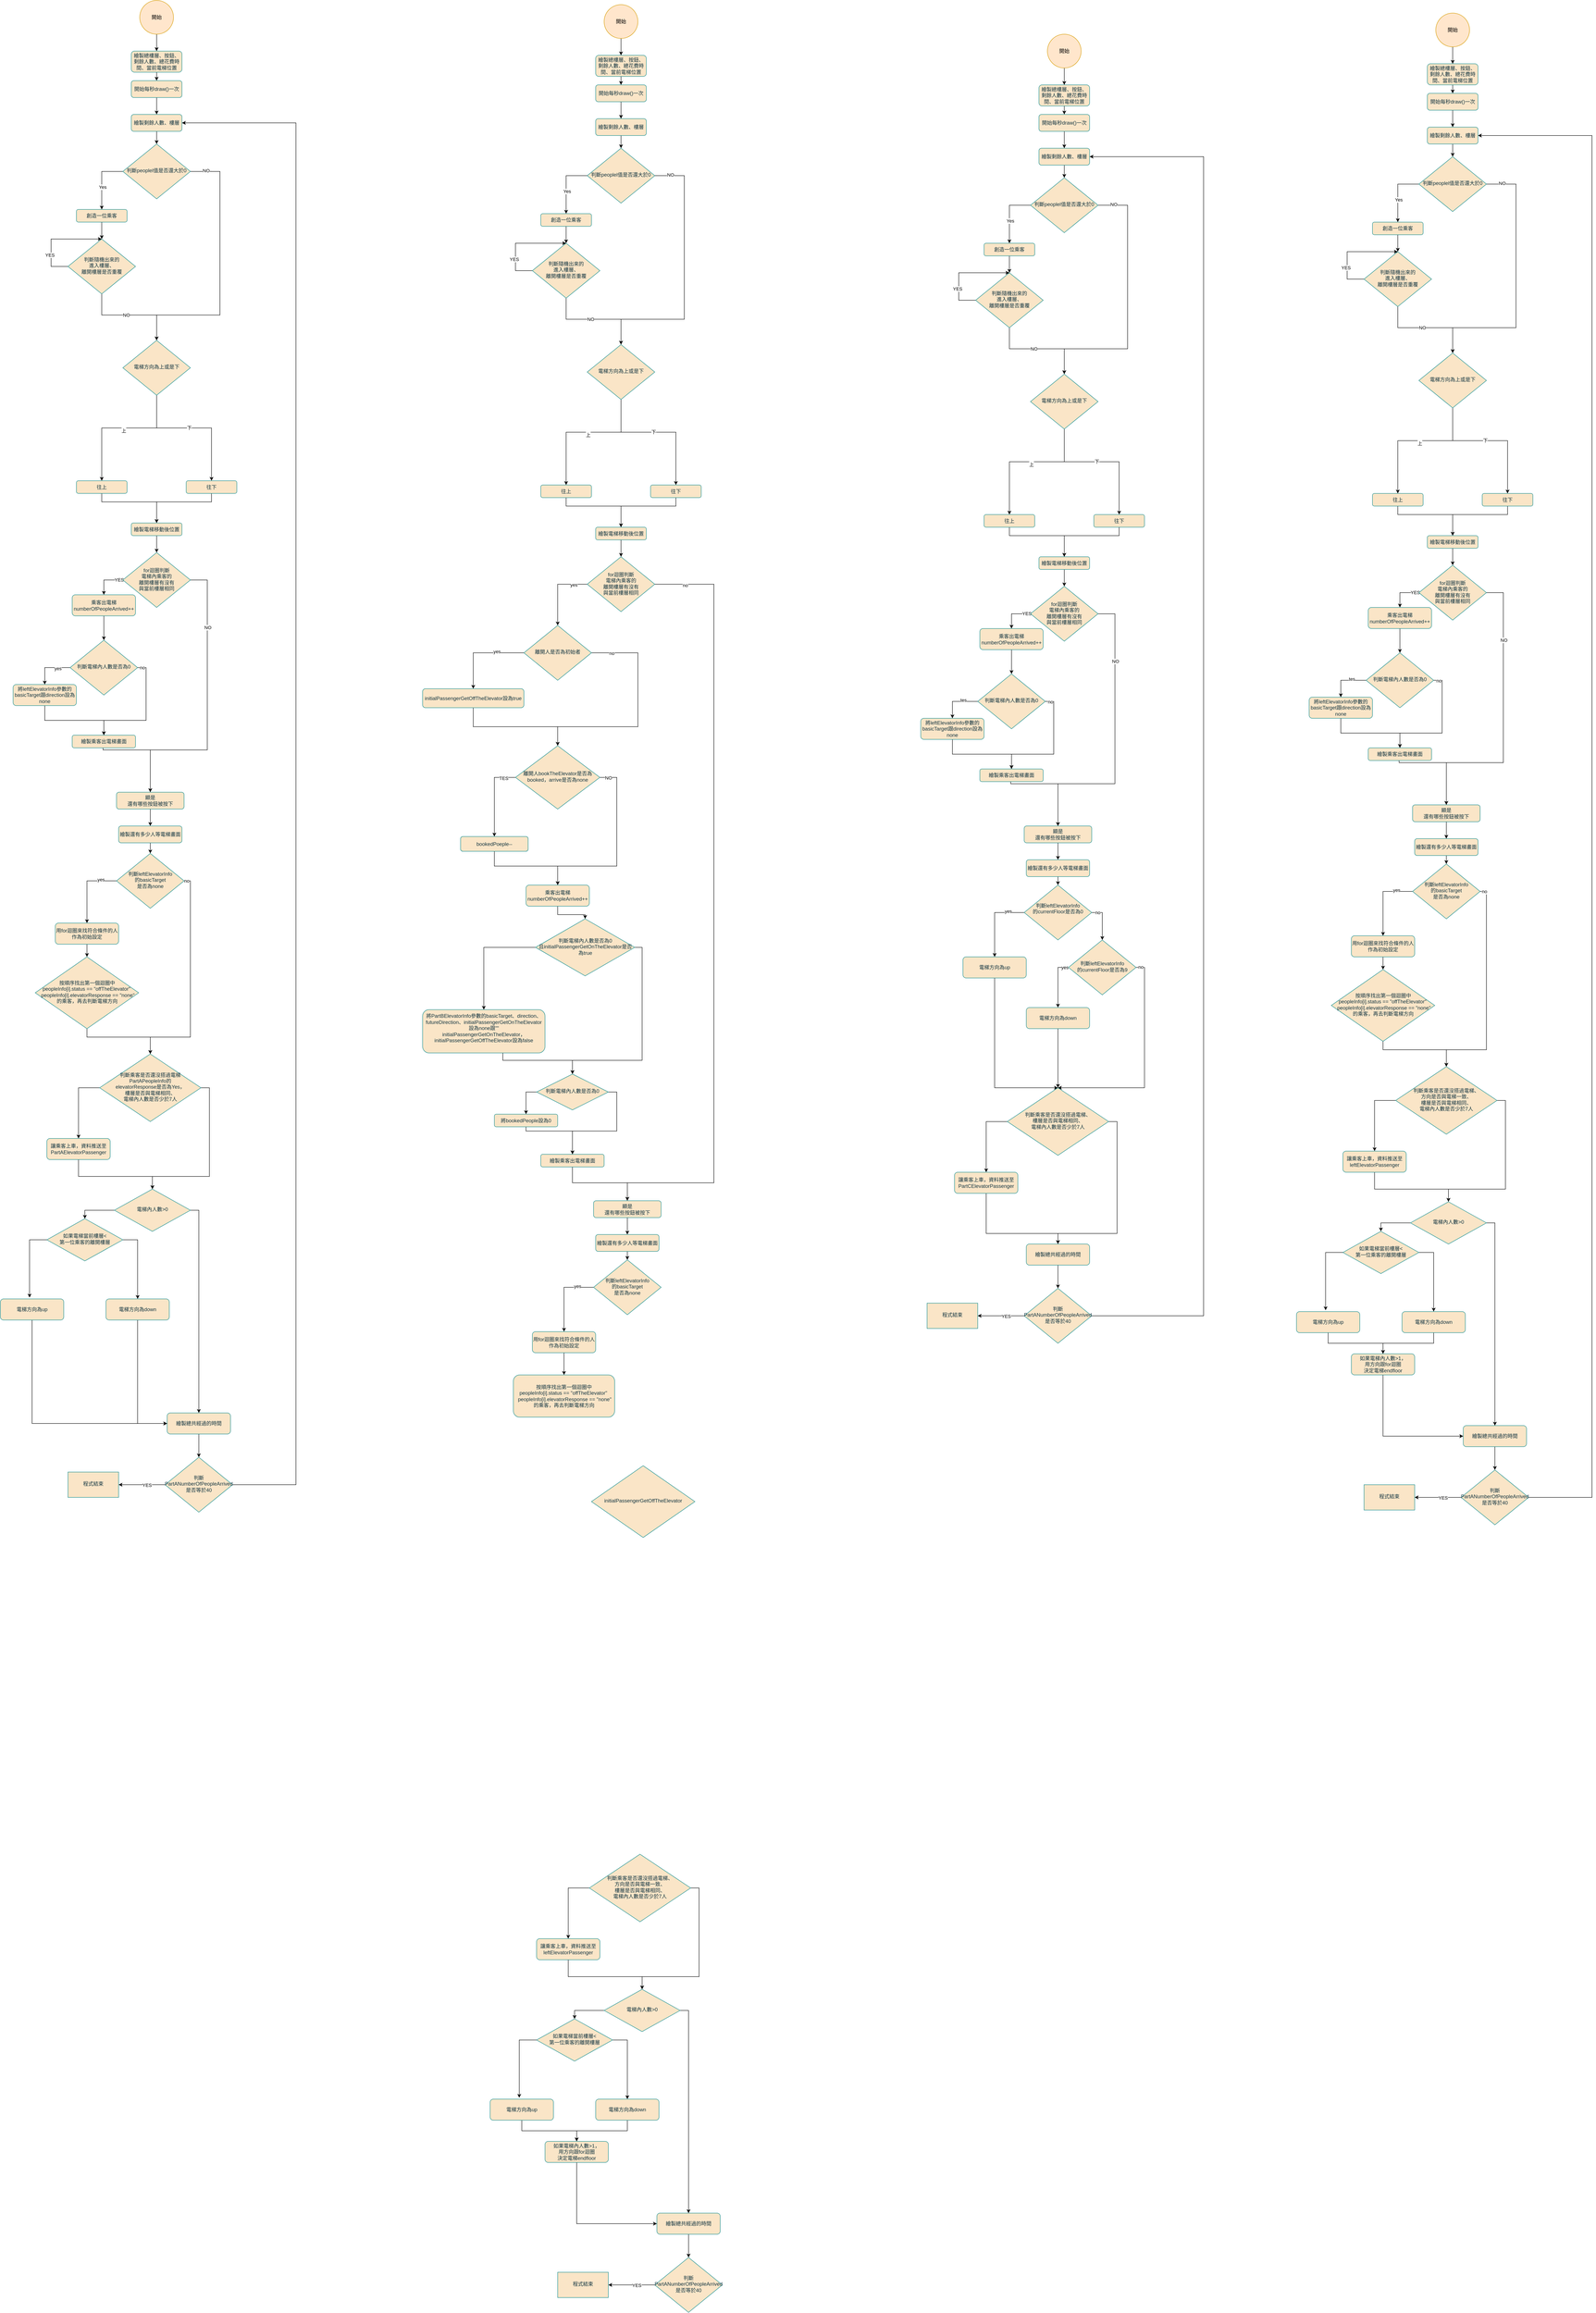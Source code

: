 <mxfile version="22.0.8" type="github">
  <diagram id="C5RBs43oDa-KdzZeNtuy" name="Page-1">
    <mxGraphModel dx="1290" dy="670" grid="1" gridSize="10" guides="1" tooltips="1" connect="1" arrows="1" fold="1" page="1" pageScale="1" pageWidth="4000" pageHeight="6000" background="none" math="0" shadow="0">
      <root>
        <mxCell id="WIyWlLk6GJQsqaUBKTNV-0" />
        <mxCell id="WIyWlLk6GJQsqaUBKTNV-1" parent="WIyWlLk6GJQsqaUBKTNV-0" />
        <mxCell id="d0o_DoR_JnAfmZgIrLK9-316" style="edgeStyle=orthogonalEdgeStyle;rounded=0;orthogonalLoop=1;jettySize=auto;html=1;entryX=0.5;entryY=0;entryDx=0;entryDy=0;" parent="WIyWlLk6GJQsqaUBKTNV-1" source="WIyWlLk6GJQsqaUBKTNV-3" target="d0o_DoR_JnAfmZgIrLK9-315" edge="1">
          <mxGeometry relative="1" as="geometry" />
        </mxCell>
        <mxCell id="WIyWlLk6GJQsqaUBKTNV-3" value="創造一位乘客" style="rounded=1;whiteSpace=wrap;html=1;fontSize=12;glass=0;strokeWidth=1;shadow=0;labelBackgroundColor=none;fillColor=#FAE5C7;strokeColor=#0F8B8D;fontColor=#143642;" parent="WIyWlLk6GJQsqaUBKTNV-1" vertex="1">
          <mxGeometry x="3370" y="635" width="120" height="30" as="geometry" />
        </mxCell>
        <mxCell id="ZRArK_2HsjyMj3cJboqh-5" style="edgeStyle=orthogonalEdgeStyle;rounded=0;orthogonalLoop=1;jettySize=auto;html=1;entryX=0.5;entryY=0;entryDx=0;entryDy=0;" parent="WIyWlLk6GJQsqaUBKTNV-1" source="WIyWlLk6GJQsqaUBKTNV-6" target="WIyWlLk6GJQsqaUBKTNV-3" edge="1">
          <mxGeometry relative="1" as="geometry">
            <Array as="points">
              <mxPoint x="3430" y="545" />
            </Array>
          </mxGeometry>
        </mxCell>
        <mxCell id="ZRArK_2HsjyMj3cJboqh-7" value="Yes" style="edgeLabel;html=1;align=center;verticalAlign=middle;resizable=0;points=[];fontSize=11;fontFamily=Helvetica;fontColor=default;" parent="ZRArK_2HsjyMj3cJboqh-5" vertex="1" connectable="0">
          <mxGeometry x="0.239" y="2" relative="1" as="geometry">
            <mxPoint as="offset" />
          </mxGeometry>
        </mxCell>
        <mxCell id="d0o_DoR_JnAfmZgIrLK9-327" style="edgeStyle=orthogonalEdgeStyle;rounded=0;orthogonalLoop=1;jettySize=auto;html=1;entryX=0.5;entryY=0;entryDx=0;entryDy=0;" parent="WIyWlLk6GJQsqaUBKTNV-1" source="WIyWlLk6GJQsqaUBKTNV-6" target="ZRArK_2HsjyMj3cJboqh-9" edge="1">
          <mxGeometry relative="1" as="geometry">
            <Array as="points">
              <mxPoint x="3710" y="545" />
              <mxPoint x="3710" y="885" />
              <mxPoint x="3560" y="885" />
            </Array>
          </mxGeometry>
        </mxCell>
        <mxCell id="d0o_DoR_JnAfmZgIrLK9-328" value="NO" style="edgeLabel;html=1;align=center;verticalAlign=middle;resizable=0;points=[];" parent="d0o_DoR_JnAfmZgIrLK9-327" vertex="1" connectable="0">
          <mxGeometry x="-0.88" y="2" relative="1" as="geometry">
            <mxPoint as="offset" />
          </mxGeometry>
        </mxCell>
        <mxCell id="WIyWlLk6GJQsqaUBKTNV-6" value="&lt;font style=&quot;font-size: 12px;&quot;&gt;判斷peoplel值是否還大於0&lt;/font&gt;" style="rhombus;whiteSpace=wrap;html=1;shadow=0;fontFamily=Helvetica;fontSize=12;align=center;strokeWidth=1;spacing=6;spacingTop=-4;labelBackgroundColor=none;fillColor=#FAE5C7;strokeColor=#0F8B8D;fontColor=#143642;" parent="WIyWlLk6GJQsqaUBKTNV-1" vertex="1">
          <mxGeometry x="3480" y="480" width="160" height="130" as="geometry" />
        </mxCell>
        <mxCell id="ZRArK_2HsjyMj3cJboqh-15" style="edgeStyle=orthogonalEdgeStyle;shape=connector;rounded=0;orthogonalLoop=1;jettySize=auto;html=1;labelBackgroundColor=default;strokeColor=default;align=center;verticalAlign=middle;fontFamily=Helvetica;fontSize=11;fontColor=default;endArrow=classic;" parent="WIyWlLk6GJQsqaUBKTNV-1" source="WIyWlLk6GJQsqaUBKTNV-7" target="WIyWlLk6GJQsqaUBKTNV-12" edge="1">
          <mxGeometry relative="1" as="geometry" />
        </mxCell>
        <mxCell id="WIyWlLk6GJQsqaUBKTNV-7" value="繪製總樓層、按鈕、剩餘人數、總花費時間、當前電梯位置" style="rounded=1;whiteSpace=wrap;html=1;fontSize=12;glass=0;strokeWidth=1;shadow=0;labelBackgroundColor=none;fillColor=#FAE5C7;strokeColor=#0F8B8D;fontColor=#143642;" parent="WIyWlLk6GJQsqaUBKTNV-1" vertex="1">
          <mxGeometry x="3500" y="260" width="120" height="50" as="geometry" />
        </mxCell>
        <mxCell id="ZRArK_2HsjyMj3cJboqh-18" style="edgeStyle=orthogonalEdgeStyle;shape=connector;rounded=0;orthogonalLoop=1;jettySize=auto;html=1;labelBackgroundColor=default;strokeColor=default;align=center;verticalAlign=middle;fontFamily=Helvetica;fontSize=11;fontColor=default;endArrow=classic;" parent="WIyWlLk6GJQsqaUBKTNV-1" source="WIyWlLk6GJQsqaUBKTNV-11" target="WIyWlLk6GJQsqaUBKTNV-6" edge="1">
          <mxGeometry relative="1" as="geometry" />
        </mxCell>
        <mxCell id="WIyWlLk6GJQsqaUBKTNV-11" value="繪製剩餘人數、樓層" style="rounded=1;whiteSpace=wrap;html=1;fontSize=12;glass=0;strokeWidth=1;shadow=0;labelBackgroundColor=none;fillColor=#FAE5C7;strokeColor=#0F8B8D;fontColor=#143642;" parent="WIyWlLk6GJQsqaUBKTNV-1" vertex="1">
          <mxGeometry x="3500" y="410" width="120" height="40" as="geometry" />
        </mxCell>
        <mxCell id="ZRArK_2HsjyMj3cJboqh-17" style="edgeStyle=orthogonalEdgeStyle;shape=connector;rounded=0;orthogonalLoop=1;jettySize=auto;html=1;entryX=0.5;entryY=0;entryDx=0;entryDy=0;labelBackgroundColor=default;strokeColor=default;align=center;verticalAlign=middle;fontFamily=Helvetica;fontSize=11;fontColor=default;endArrow=classic;" parent="WIyWlLk6GJQsqaUBKTNV-1" source="WIyWlLk6GJQsqaUBKTNV-12" target="WIyWlLk6GJQsqaUBKTNV-11" edge="1">
          <mxGeometry relative="1" as="geometry" />
        </mxCell>
        <mxCell id="WIyWlLk6GJQsqaUBKTNV-12" value="開始每秒draw()一次" style="rounded=1;whiteSpace=wrap;html=1;fontSize=12;glass=0;strokeWidth=1;shadow=0;labelBackgroundColor=none;fillColor=#FAE5C7;strokeColor=#0F8B8D;fontColor=#143642;" parent="WIyWlLk6GJQsqaUBKTNV-1" vertex="1">
          <mxGeometry x="3500" y="330" width="120" height="40" as="geometry" />
        </mxCell>
        <mxCell id="ZRArK_2HsjyMj3cJboqh-14" style="edgeStyle=orthogonalEdgeStyle;shape=connector;rounded=0;orthogonalLoop=1;jettySize=auto;html=1;entryX=0.5;entryY=0;entryDx=0;entryDy=0;labelBackgroundColor=default;strokeColor=default;align=center;verticalAlign=middle;fontFamily=Helvetica;fontSize=11;fontColor=default;endArrow=classic;" parent="WIyWlLk6GJQsqaUBKTNV-1" source="ZRArK_2HsjyMj3cJboqh-0" target="WIyWlLk6GJQsqaUBKTNV-7" edge="1">
          <mxGeometry relative="1" as="geometry" />
        </mxCell>
        <mxCell id="ZRArK_2HsjyMj3cJboqh-0" value="開始" style="ellipse;whiteSpace=wrap;html=1;aspect=fixed;fillColor=#ffe6cc;strokeColor=#d79b00;" parent="WIyWlLk6GJQsqaUBKTNV-1" vertex="1">
          <mxGeometry x="3520" y="140" width="80" height="80" as="geometry" />
        </mxCell>
        <mxCell id="ZRArK_2HsjyMj3cJboqh-22" style="edgeStyle=orthogonalEdgeStyle;shape=connector;rounded=0;orthogonalLoop=1;jettySize=auto;html=1;labelBackgroundColor=default;strokeColor=default;align=center;verticalAlign=middle;fontFamily=Helvetica;fontSize=11;fontColor=default;endArrow=classic;" parent="WIyWlLk6GJQsqaUBKTNV-1" source="ZRArK_2HsjyMj3cJboqh-9" target="ZRArK_2HsjyMj3cJboqh-20" edge="1">
          <mxGeometry relative="1" as="geometry">
            <Array as="points">
              <mxPoint x="3430" y="1152.5" />
            </Array>
          </mxGeometry>
        </mxCell>
        <mxCell id="ZRArK_2HsjyMj3cJboqh-24" value="&lt;br&gt;上" style="edgeLabel;html=1;align=center;verticalAlign=middle;resizable=0;points=[];fontSize=11;fontFamily=Helvetica;fontColor=default;" parent="ZRArK_2HsjyMj3cJboqh-22" vertex="1" connectable="0">
          <mxGeometry x="-0.061" y="-1" relative="1" as="geometry">
            <mxPoint as="offset" />
          </mxGeometry>
        </mxCell>
        <mxCell id="ZRArK_2HsjyMj3cJboqh-23" style="edgeStyle=orthogonalEdgeStyle;shape=connector;rounded=0;orthogonalLoop=1;jettySize=auto;html=1;entryX=0.5;entryY=0;entryDx=0;entryDy=0;labelBackgroundColor=default;strokeColor=default;align=center;verticalAlign=middle;fontFamily=Helvetica;fontSize=11;fontColor=default;endArrow=classic;" parent="WIyWlLk6GJQsqaUBKTNV-1" source="ZRArK_2HsjyMj3cJboqh-9" target="ZRArK_2HsjyMj3cJboqh-21" edge="1">
          <mxGeometry relative="1" as="geometry">
            <Array as="points">
              <mxPoint x="3690" y="1152.5" />
            </Array>
          </mxGeometry>
        </mxCell>
        <mxCell id="ZRArK_2HsjyMj3cJboqh-25" value="下" style="edgeLabel;html=1;align=center;verticalAlign=middle;resizable=0;points=[];fontSize=11;fontFamily=Helvetica;fontColor=default;" parent="ZRArK_2HsjyMj3cJboqh-23" vertex="1" connectable="0">
          <mxGeometry x="-0.072" y="1" relative="1" as="geometry">
            <mxPoint as="offset" />
          </mxGeometry>
        </mxCell>
        <mxCell id="ZRArK_2HsjyMj3cJboqh-9" value="電梯方向為上或是下" style="rhombus;whiteSpace=wrap;html=1;shadow=0;fontFamily=Helvetica;fontSize=12;align=center;strokeWidth=1;spacing=6;spacingTop=-4;labelBackgroundColor=none;fillColor=#FAE5C7;strokeColor=#0F8B8D;fontColor=#143642;" parent="WIyWlLk6GJQsqaUBKTNV-1" vertex="1">
          <mxGeometry x="3480" y="945" width="160" height="130" as="geometry" />
        </mxCell>
        <mxCell id="ZRArK_2HsjyMj3cJboqh-27" style="edgeStyle=orthogonalEdgeStyle;shape=connector;rounded=0;orthogonalLoop=1;jettySize=auto;html=1;entryX=0.5;entryY=0;entryDx=0;entryDy=0;labelBackgroundColor=default;strokeColor=default;align=center;verticalAlign=middle;fontFamily=Helvetica;fontSize=11;fontColor=default;endArrow=classic;" parent="WIyWlLk6GJQsqaUBKTNV-1" source="ZRArK_2HsjyMj3cJboqh-20" target="ZRArK_2HsjyMj3cJboqh-26" edge="1">
          <mxGeometry relative="1" as="geometry">
            <Array as="points">
              <mxPoint x="3430" y="1327.5" />
              <mxPoint x="3560" y="1327.5" />
            </Array>
          </mxGeometry>
        </mxCell>
        <mxCell id="ZRArK_2HsjyMj3cJboqh-20" value="往上" style="rounded=1;whiteSpace=wrap;html=1;fontSize=12;glass=0;strokeWidth=1;shadow=0;labelBackgroundColor=none;fillColor=#FAE5C7;strokeColor=#0F8B8D;fontColor=#143642;" parent="WIyWlLk6GJQsqaUBKTNV-1" vertex="1">
          <mxGeometry x="3370" y="1277.5" width="120" height="30" as="geometry" />
        </mxCell>
        <mxCell id="ZRArK_2HsjyMj3cJboqh-28" style="edgeStyle=orthogonalEdgeStyle;shape=connector;rounded=0;orthogonalLoop=1;jettySize=auto;html=1;entryX=0.5;entryY=0;entryDx=0;entryDy=0;labelBackgroundColor=default;strokeColor=default;align=center;verticalAlign=middle;fontFamily=Helvetica;fontSize=11;fontColor=default;endArrow=classic;" parent="WIyWlLk6GJQsqaUBKTNV-1" source="ZRArK_2HsjyMj3cJboqh-21" target="ZRArK_2HsjyMj3cJboqh-26" edge="1">
          <mxGeometry relative="1" as="geometry">
            <Array as="points">
              <mxPoint x="3690" y="1327.5" />
              <mxPoint x="3560" y="1327.5" />
            </Array>
          </mxGeometry>
        </mxCell>
        <mxCell id="ZRArK_2HsjyMj3cJboqh-21" value="往下" style="rounded=1;whiteSpace=wrap;html=1;fontSize=12;glass=0;strokeWidth=1;shadow=0;labelBackgroundColor=none;fillColor=#FAE5C7;strokeColor=#0F8B8D;fontColor=#143642;" parent="WIyWlLk6GJQsqaUBKTNV-1" vertex="1">
          <mxGeometry x="3630" y="1277.5" width="120" height="30" as="geometry" />
        </mxCell>
        <mxCell id="ZRArK_2HsjyMj3cJboqh-30" style="edgeStyle=orthogonalEdgeStyle;shape=connector;rounded=0;orthogonalLoop=1;jettySize=auto;html=1;entryX=0.5;entryY=0;entryDx=0;entryDy=0;labelBackgroundColor=default;strokeColor=default;align=center;verticalAlign=middle;fontFamily=Helvetica;fontSize=11;fontColor=default;endArrow=classic;" parent="WIyWlLk6GJQsqaUBKTNV-1" source="ZRArK_2HsjyMj3cJboqh-26" target="ZRArK_2HsjyMj3cJboqh-29" edge="1">
          <mxGeometry relative="1" as="geometry" />
        </mxCell>
        <mxCell id="ZRArK_2HsjyMj3cJboqh-26" value="繪製電梯移動後位置" style="rounded=1;whiteSpace=wrap;html=1;fontSize=12;glass=0;strokeWidth=1;shadow=0;labelBackgroundColor=none;fillColor=#FAE5C7;strokeColor=#0F8B8D;fontColor=#143642;" parent="WIyWlLk6GJQsqaUBKTNV-1" vertex="1">
          <mxGeometry x="3500" y="1377.5" width="120" height="30" as="geometry" />
        </mxCell>
        <mxCell id="ZRArK_2HsjyMj3cJboqh-36" style="edgeStyle=orthogonalEdgeStyle;shape=connector;rounded=0;orthogonalLoop=1;jettySize=auto;html=1;entryX=0.5;entryY=0;entryDx=0;entryDy=0;labelBackgroundColor=default;strokeColor=default;align=center;verticalAlign=middle;fontFamily=Helvetica;fontSize=11;fontColor=default;endArrow=classic;exitX=1;exitY=0.5;exitDx=0;exitDy=0;" parent="WIyWlLk6GJQsqaUBKTNV-1" source="ZRArK_2HsjyMj3cJboqh-29" target="ZRArK_2HsjyMj3cJboqh-31" edge="1">
          <mxGeometry relative="1" as="geometry">
            <Array as="points">
              <mxPoint x="3680" y="1513" />
              <mxPoint x="3680" y="1915" />
              <mxPoint x="3545" y="1915" />
            </Array>
          </mxGeometry>
        </mxCell>
        <mxCell id="ZRArK_2HsjyMj3cJboqh-38" value="NO" style="edgeLabel;html=1;align=center;verticalAlign=middle;resizable=0;points=[];fontSize=11;fontFamily=Helvetica;fontColor=default;" parent="ZRArK_2HsjyMj3cJboqh-36" vertex="1" connectable="0">
          <mxGeometry x="-0.551" y="1" relative="1" as="geometry">
            <mxPoint as="offset" />
          </mxGeometry>
        </mxCell>
        <mxCell id="ZRArK_2HsjyMj3cJboqh-39" style="edgeStyle=orthogonalEdgeStyle;shape=connector;rounded=0;orthogonalLoop=1;jettySize=auto;html=1;entryX=0.5;entryY=0;entryDx=0;entryDy=0;labelBackgroundColor=default;strokeColor=default;align=center;verticalAlign=middle;fontFamily=Helvetica;fontSize=11;fontColor=default;endArrow=classic;" parent="WIyWlLk6GJQsqaUBKTNV-1" source="ZRArK_2HsjyMj3cJboqh-29" target="ZRArK_2HsjyMj3cJboqh-32" edge="1">
          <mxGeometry relative="1" as="geometry">
            <Array as="points">
              <mxPoint x="3435" y="1512.5" />
            </Array>
          </mxGeometry>
        </mxCell>
        <mxCell id="ZRArK_2HsjyMj3cJboqh-40" value="YES" style="edgeLabel;html=1;align=center;verticalAlign=middle;resizable=0;points=[];fontSize=11;fontFamily=Helvetica;fontColor=default;" parent="ZRArK_2HsjyMj3cJboqh-39" vertex="1" connectable="0">
          <mxGeometry x="-0.768" y="-1" relative="1" as="geometry">
            <mxPoint as="offset" />
          </mxGeometry>
        </mxCell>
        <mxCell id="ZRArK_2HsjyMj3cJboqh-29" value="for迴圈判斷&lt;br style=&quot;border-color: var(--border-color);&quot;&gt;電梯內乘客的&lt;br style=&quot;border-color: var(--border-color);&quot;&gt;離開樓層有沒有&lt;br style=&quot;border-color: var(--border-color);&quot;&gt;與當前樓層相同" style="rhombus;whiteSpace=wrap;html=1;shadow=0;fontFamily=Helvetica;fontSize=12;align=center;strokeWidth=1;spacing=6;spacingTop=-4;labelBackgroundColor=none;fillColor=#FAE5C7;strokeColor=#0F8B8D;fontColor=#143642;" parent="WIyWlLk6GJQsqaUBKTNV-1" vertex="1">
          <mxGeometry x="3480" y="1447.5" width="160" height="130" as="geometry" />
        </mxCell>
        <mxCell id="d0o_DoR_JnAfmZgIrLK9-3" style="edgeStyle=orthogonalEdgeStyle;rounded=0;orthogonalLoop=1;jettySize=auto;html=1;entryX=0.5;entryY=0;entryDx=0;entryDy=0;" parent="WIyWlLk6GJQsqaUBKTNV-1" source="ZRArK_2HsjyMj3cJboqh-31" target="d0o_DoR_JnAfmZgIrLK9-0" edge="1">
          <mxGeometry relative="1" as="geometry" />
        </mxCell>
        <mxCell id="ZRArK_2HsjyMj3cJboqh-31" value="顯是&lt;br&gt;還有哪些按鈕被按下" style="rounded=1;whiteSpace=wrap;html=1;fontSize=12;glass=0;strokeWidth=1;shadow=0;labelBackgroundColor=none;fillColor=#FAE5C7;strokeColor=#0F8B8D;fontColor=#143642;" parent="WIyWlLk6GJQsqaUBKTNV-1" vertex="1">
          <mxGeometry x="3465" y="2015" width="160" height="40" as="geometry" />
        </mxCell>
        <mxCell id="d0o_DoR_JnAfmZgIrLK9-334" style="edgeStyle=orthogonalEdgeStyle;rounded=0;orthogonalLoop=1;jettySize=auto;html=1;entryX=0.5;entryY=0;entryDx=0;entryDy=0;" parent="WIyWlLk6GJQsqaUBKTNV-1" source="ZRArK_2HsjyMj3cJboqh-32" target="d0o_DoR_JnAfmZgIrLK9-329" edge="1">
          <mxGeometry relative="1" as="geometry" />
        </mxCell>
        <mxCell id="ZRArK_2HsjyMj3cJboqh-32" value="乘客出電梯&lt;br&gt;numberOfPeopleArrived++" style="rounded=1;whiteSpace=wrap;html=1;fontSize=12;glass=0;strokeWidth=1;shadow=0;labelBackgroundColor=none;fillColor=#FAE5C7;strokeColor=#0F8B8D;fontColor=#143642;" parent="WIyWlLk6GJQsqaUBKTNV-1" vertex="1">
          <mxGeometry x="3360" y="1547.5" width="150" height="50" as="geometry" />
        </mxCell>
        <mxCell id="d0o_DoR_JnAfmZgIrLK9-456" style="edgeStyle=orthogonalEdgeStyle;rounded=0;orthogonalLoop=1;jettySize=auto;html=1;entryX=0.5;entryY=0;entryDx=0;entryDy=0;" parent="WIyWlLk6GJQsqaUBKTNV-1" source="d0o_DoR_JnAfmZgIrLK9-0" target="d0o_DoR_JnAfmZgIrLK9-335" edge="1">
          <mxGeometry relative="1" as="geometry" />
        </mxCell>
        <mxCell id="d0o_DoR_JnAfmZgIrLK9-0" value="繪製還有多少人等電梯畫面" style="rounded=1;whiteSpace=wrap;html=1;fontSize=12;glass=0;strokeWidth=1;shadow=0;labelBackgroundColor=none;fillColor=#FAE5C7;strokeColor=#0F8B8D;fontColor=#143642;" parent="WIyWlLk6GJQsqaUBKTNV-1" vertex="1">
          <mxGeometry x="3470" y="2095" width="150" height="40" as="geometry" />
        </mxCell>
        <mxCell id="d0o_DoR_JnAfmZgIrLK9-28" style="edgeStyle=orthogonalEdgeStyle;rounded=0;orthogonalLoop=1;jettySize=auto;html=1;entryX=0.5;entryY=0;entryDx=0;entryDy=0;" parent="WIyWlLk6GJQsqaUBKTNV-1" source="d0o_DoR_JnAfmZgIrLK9-11" target="d0o_DoR_JnAfmZgIrLK9-17" edge="1">
          <mxGeometry relative="1" as="geometry" />
        </mxCell>
        <mxCell id="d0o_DoR_JnAfmZgIrLK9-11" value="繪製總共經過的時間" style="rounded=1;whiteSpace=wrap;html=1;fontSize=12;glass=0;strokeWidth=1;shadow=0;labelBackgroundColor=none;fillColor=#FAE5C7;strokeColor=#0F8B8D;fontColor=#143642;" parent="WIyWlLk6GJQsqaUBKTNV-1" vertex="1">
          <mxGeometry x="3585" y="3485" width="150" height="50" as="geometry" />
        </mxCell>
        <mxCell id="d0o_DoR_JnAfmZgIrLK9-24" value="" style="edgeStyle=orthogonalEdgeStyle;rounded=0;orthogonalLoop=1;jettySize=auto;html=1;" parent="WIyWlLk6GJQsqaUBKTNV-1" source="d0o_DoR_JnAfmZgIrLK9-17" target="d0o_DoR_JnAfmZgIrLK9-23" edge="1">
          <mxGeometry relative="1" as="geometry" />
        </mxCell>
        <mxCell id="d0o_DoR_JnAfmZgIrLK9-25" value="YES" style="edgeLabel;html=1;align=center;verticalAlign=middle;resizable=0;points=[];" parent="d0o_DoR_JnAfmZgIrLK9-24" vertex="1" connectable="0">
          <mxGeometry x="-0.216" y="1" relative="1" as="geometry">
            <mxPoint as="offset" />
          </mxGeometry>
        </mxCell>
        <mxCell id="d0o_DoR_JnAfmZgIrLK9-369" style="edgeStyle=orthogonalEdgeStyle;rounded=0;orthogonalLoop=1;jettySize=auto;html=1;entryX=1;entryY=0.5;entryDx=0;entryDy=0;" parent="WIyWlLk6GJQsqaUBKTNV-1" source="d0o_DoR_JnAfmZgIrLK9-17" target="WIyWlLk6GJQsqaUBKTNV-11" edge="1">
          <mxGeometry relative="1" as="geometry">
            <mxPoint x="3740" y="400.111" as="targetPoint" />
            <Array as="points">
              <mxPoint x="3890" y="3655" />
              <mxPoint x="3890" y="430" />
            </Array>
          </mxGeometry>
        </mxCell>
        <mxCell id="d0o_DoR_JnAfmZgIrLK9-17" value="&lt;div style=&quot;&quot;&gt;判斷PartANumberOfPeopleArrived&lt;/div&gt;&lt;div style=&quot;&quot;&gt;是否等於40&lt;/div&gt;" style="rhombus;whiteSpace=wrap;html=1;shadow=0;fontFamily=Helvetica;fontSize=12;align=center;strokeWidth=1;spacing=6;spacingTop=-4;labelBackgroundColor=none;fillColor=#FAE5C7;strokeColor=#0F8B8D;fontColor=#143642;" parent="WIyWlLk6GJQsqaUBKTNV-1" vertex="1">
          <mxGeometry x="3580" y="3590" width="160" height="130" as="geometry" />
        </mxCell>
        <mxCell id="d0o_DoR_JnAfmZgIrLK9-23" value="程式結束" style="whiteSpace=wrap;html=1;fillColor=#FAE5C7;strokeColor=#0F8B8D;fontColor=#143642;shadow=0;strokeWidth=1;spacing=6;spacingTop=-4;labelBackgroundColor=none;" parent="WIyWlLk6GJQsqaUBKTNV-1" vertex="1">
          <mxGeometry x="3350" y="3625" width="120" height="60" as="geometry" />
        </mxCell>
        <mxCell id="d0o_DoR_JnAfmZgIrLK9-32" style="edgeStyle=orthogonalEdgeStyle;rounded=0;orthogonalLoop=1;jettySize=auto;html=1;entryX=0.5;entryY=0;entryDx=0;entryDy=0;exitX=0.487;exitY=1.01;exitDx=0;exitDy=0;exitPerimeter=0;" parent="WIyWlLk6GJQsqaUBKTNV-1" source="d0o_DoR_JnAfmZgIrLK9-30" target="ZRArK_2HsjyMj3cJboqh-31" edge="1">
          <mxGeometry relative="1" as="geometry">
            <Array as="points">
              <mxPoint x="3433" y="1915" />
              <mxPoint x="3545" y="1915" />
            </Array>
          </mxGeometry>
        </mxCell>
        <mxCell id="d0o_DoR_JnAfmZgIrLK9-30" value="繪製乘客出電梯畫面" style="rounded=1;whiteSpace=wrap;html=1;fontSize=12;glass=0;strokeWidth=1;shadow=0;labelBackgroundColor=none;fillColor=#FAE5C7;strokeColor=#0F8B8D;fontColor=#143642;" parent="WIyWlLk6GJQsqaUBKTNV-1" vertex="1">
          <mxGeometry x="3360" y="1880" width="150" height="30" as="geometry" />
        </mxCell>
        <mxCell id="d0o_DoR_JnAfmZgIrLK9-322" style="edgeStyle=orthogonalEdgeStyle;rounded=0;orthogonalLoop=1;jettySize=auto;html=1;entryX=0.5;entryY=0;entryDx=0;entryDy=0;" parent="WIyWlLk6GJQsqaUBKTNV-1" source="d0o_DoR_JnAfmZgIrLK9-315" target="d0o_DoR_JnAfmZgIrLK9-315" edge="1">
          <mxGeometry relative="1" as="geometry">
            <mxPoint x="3340" y="705" as="targetPoint" />
            <Array as="points">
              <mxPoint x="3310" y="770" />
              <mxPoint x="3310" y="705" />
            </Array>
          </mxGeometry>
        </mxCell>
        <mxCell id="d0o_DoR_JnAfmZgIrLK9-324" value="YES" style="edgeLabel;html=1;align=center;verticalAlign=middle;resizable=0;points=[];" parent="d0o_DoR_JnAfmZgIrLK9-322" vertex="1" connectable="0">
          <mxGeometry x="-0.403" y="3" relative="1" as="geometry">
            <mxPoint as="offset" />
          </mxGeometry>
        </mxCell>
        <mxCell id="d0o_DoR_JnAfmZgIrLK9-325" style="edgeStyle=orthogonalEdgeStyle;rounded=0;orthogonalLoop=1;jettySize=auto;html=1;entryX=0.5;entryY=0;entryDx=0;entryDy=0;" parent="WIyWlLk6GJQsqaUBKTNV-1" source="d0o_DoR_JnAfmZgIrLK9-315" target="ZRArK_2HsjyMj3cJboqh-9" edge="1">
          <mxGeometry relative="1" as="geometry">
            <Array as="points">
              <mxPoint x="3430" y="885" />
              <mxPoint x="3560" y="885" />
            </Array>
          </mxGeometry>
        </mxCell>
        <mxCell id="d0o_DoR_JnAfmZgIrLK9-326" value="NO" style="edgeLabel;html=1;align=center;verticalAlign=middle;resizable=0;points=[];" parent="d0o_DoR_JnAfmZgIrLK9-325" vertex="1" connectable="0">
          <mxGeometry x="-0.098" relative="1" as="geometry">
            <mxPoint as="offset" />
          </mxGeometry>
        </mxCell>
        <mxCell id="d0o_DoR_JnAfmZgIrLK9-315" value="&lt;blockquote style=&quot;margin: 0 0 0 40px; border: none; padding: 0px;&quot;&gt;&lt;/blockquote&gt;&lt;span style=&quot;background-color: initial;&quot;&gt;判斷隨機出來的&lt;/span&gt;&lt;br&gt;&lt;span style=&quot;background-color: initial;&quot;&gt;進入樓層、&lt;/span&gt;&lt;br&gt;&lt;span style=&quot;background-color: initial;&quot;&gt;離開樓層是否重覆&lt;/span&gt;&lt;br&gt;&lt;blockquote style=&quot;margin: 0 0 0 40px; border: none; padding: 0px;&quot;&gt;&lt;/blockquote&gt;" style="rhombus;whiteSpace=wrap;html=1;shadow=0;fontFamily=Helvetica;fontSize=12;align=center;strokeWidth=1;spacing=6;spacingTop=-4;labelBackgroundColor=none;fillColor=#FAE5C7;strokeColor=#0F8B8D;fontColor=#143642;" parent="WIyWlLk6GJQsqaUBKTNV-1" vertex="1">
          <mxGeometry x="3350" y="705" width="160" height="130" as="geometry" />
        </mxCell>
        <mxCell id="d0o_DoR_JnAfmZgIrLK9-331" style="edgeStyle=orthogonalEdgeStyle;rounded=0;orthogonalLoop=1;jettySize=auto;html=1;entryX=0.5;entryY=0;entryDx=0;entryDy=0;exitX=0;exitY=0.5;exitDx=0;exitDy=0;" parent="WIyWlLk6GJQsqaUBKTNV-1" source="d0o_DoR_JnAfmZgIrLK9-329" target="d0o_DoR_JnAfmZgIrLK9-330" edge="1">
          <mxGeometry relative="1" as="geometry" />
        </mxCell>
        <mxCell id="d0o_DoR_JnAfmZgIrLK9-453" value="tes" style="edgeLabel;html=1;align=center;verticalAlign=middle;resizable=0;points=[];" parent="d0o_DoR_JnAfmZgIrLK9-331" vertex="1" connectable="0">
          <mxGeometry x="-0.322" y="-3" relative="1" as="geometry">
            <mxPoint as="offset" />
          </mxGeometry>
        </mxCell>
        <mxCell id="d0o_DoR_JnAfmZgIrLK9-333" style="edgeStyle=orthogonalEdgeStyle;rounded=0;orthogonalLoop=1;jettySize=auto;html=1;entryX=0.5;entryY=0;entryDx=0;entryDy=0;exitX=1;exitY=0.5;exitDx=0;exitDy=0;" parent="WIyWlLk6GJQsqaUBKTNV-1" source="d0o_DoR_JnAfmZgIrLK9-329" target="d0o_DoR_JnAfmZgIrLK9-30" edge="1">
          <mxGeometry relative="1" as="geometry">
            <Array as="points">
              <mxPoint x="3535" y="1720" />
              <mxPoint x="3535" y="1845" />
              <mxPoint x="3435" y="1845" />
            </Array>
          </mxGeometry>
        </mxCell>
        <mxCell id="d0o_DoR_JnAfmZgIrLK9-454" value="no" style="edgeLabel;html=1;align=center;verticalAlign=middle;resizable=0;points=[];" parent="d0o_DoR_JnAfmZgIrLK9-333" vertex="1" connectable="0">
          <mxGeometry x="-0.917" y="-1" relative="1" as="geometry">
            <mxPoint as="offset" />
          </mxGeometry>
        </mxCell>
        <mxCell id="d0o_DoR_JnAfmZgIrLK9-329" value="判斷電梯內人數是否為0" style="rhombus;whiteSpace=wrap;html=1;shadow=0;fontFamily=Helvetica;fontSize=12;align=center;strokeWidth=1;spacing=6;spacingTop=-4;labelBackgroundColor=none;fillColor=#FAE5C7;strokeColor=#0F8B8D;fontColor=#143642;" parent="WIyWlLk6GJQsqaUBKTNV-1" vertex="1">
          <mxGeometry x="3355" y="1655" width="160" height="130" as="geometry" />
        </mxCell>
        <mxCell id="d0o_DoR_JnAfmZgIrLK9-332" style="edgeStyle=orthogonalEdgeStyle;rounded=0;orthogonalLoop=1;jettySize=auto;html=1;entryX=0.5;entryY=0;entryDx=0;entryDy=0;exitX=0.5;exitY=1;exitDx=0;exitDy=0;" parent="WIyWlLk6GJQsqaUBKTNV-1" source="d0o_DoR_JnAfmZgIrLK9-330" target="d0o_DoR_JnAfmZgIrLK9-30" edge="1">
          <mxGeometry relative="1" as="geometry">
            <Array as="points">
              <mxPoint x="3295" y="1845" />
              <mxPoint x="3435" y="1845" />
            </Array>
          </mxGeometry>
        </mxCell>
        <mxCell id="d0o_DoR_JnAfmZgIrLK9-330" value="將leftElevatorInfo&lt;span style=&quot;background-color: initial;&quot;&gt;參數的basicTarget跟direction設為none&lt;/span&gt;" style="rounded=1;whiteSpace=wrap;html=1;fontSize=12;glass=0;strokeWidth=1;shadow=0;labelBackgroundColor=none;fillColor=#FAE5C7;strokeColor=#0F8B8D;fontColor=#143642;" parent="WIyWlLk6GJQsqaUBKTNV-1" vertex="1">
          <mxGeometry x="3220" y="1760" width="150" height="50" as="geometry" />
        </mxCell>
        <mxCell id="d0o_DoR_JnAfmZgIrLK9-339" style="edgeStyle=orthogonalEdgeStyle;rounded=0;orthogonalLoop=1;jettySize=auto;html=1;entryX=0.5;entryY=0;entryDx=0;entryDy=0;exitX=0;exitY=0.5;exitDx=0;exitDy=0;" parent="WIyWlLk6GJQsqaUBKTNV-1" source="d0o_DoR_JnAfmZgIrLK9-335" target="d0o_DoR_JnAfmZgIrLK9-336" edge="1">
          <mxGeometry relative="1" as="geometry" />
        </mxCell>
        <mxCell id="d0o_DoR_JnAfmZgIrLK9-343" value="yes" style="edgeLabel;html=1;align=center;verticalAlign=middle;resizable=0;points=[];" parent="d0o_DoR_JnAfmZgIrLK9-339" vertex="1" connectable="0">
          <mxGeometry x="-0.56" y="-3" relative="1" as="geometry">
            <mxPoint as="offset" />
          </mxGeometry>
        </mxCell>
        <mxCell id="d0o_DoR_JnAfmZgIrLK9-356" style="edgeStyle=orthogonalEdgeStyle;rounded=0;orthogonalLoop=1;jettySize=auto;html=1;entryX=0.5;entryY=0;entryDx=0;entryDy=0;exitX=1;exitY=0.5;exitDx=0;exitDy=0;" parent="WIyWlLk6GJQsqaUBKTNV-1" source="d0o_DoR_JnAfmZgIrLK9-335" target="d0o_DoR_JnAfmZgIrLK9-346" edge="1">
          <mxGeometry relative="1" as="geometry">
            <Array as="points">
              <mxPoint x="3640" y="2220" />
              <mxPoint x="3640" y="2595" />
              <mxPoint x="3545" y="2595" />
            </Array>
          </mxGeometry>
        </mxCell>
        <mxCell id="d0o_DoR_JnAfmZgIrLK9-457" value="no" style="edgeLabel;html=1;align=center;verticalAlign=middle;resizable=0;points=[];" parent="d0o_DoR_JnAfmZgIrLK9-356" vertex="1" connectable="0">
          <mxGeometry x="-0.961" relative="1" as="geometry">
            <mxPoint as="offset" />
          </mxGeometry>
        </mxCell>
        <mxCell id="d0o_DoR_JnAfmZgIrLK9-335" value="&lt;div style=&quot;&quot;&gt;&lt;div style=&quot;border-color: var(--border-color);&quot;&gt;判斷leftElevatorInfo&lt;/div&gt;&lt;div style=&quot;border-color: var(--border-color);&quot;&gt;的basicTarget&lt;/div&gt;&lt;div style=&quot;border-color: var(--border-color);&quot;&gt;是否為none&lt;/div&gt;&lt;/div&gt;" style="rhombus;whiteSpace=wrap;html=1;shadow=0;fontFamily=Helvetica;fontSize=12;align=center;strokeWidth=1;spacing=6;spacingTop=-4;labelBackgroundColor=none;fillColor=#FAE5C7;strokeColor=#0F8B8D;fontColor=#143642;" parent="WIyWlLk6GJQsqaUBKTNV-1" vertex="1">
          <mxGeometry x="3465" y="2155" width="160" height="130" as="geometry" />
        </mxCell>
        <mxCell id="d0o_DoR_JnAfmZgIrLK9-340" style="edgeStyle=orthogonalEdgeStyle;rounded=0;orthogonalLoop=1;jettySize=auto;html=1;entryX=0.5;entryY=0;entryDx=0;entryDy=0;" parent="WIyWlLk6GJQsqaUBKTNV-1" source="d0o_DoR_JnAfmZgIrLK9-336" target="d0o_DoR_JnAfmZgIrLK9-338" edge="1">
          <mxGeometry relative="1" as="geometry" />
        </mxCell>
        <mxCell id="d0o_DoR_JnAfmZgIrLK9-336" value="用for迴圈來找符合條件的人作為初始設定" style="rounded=1;whiteSpace=wrap;html=1;fontSize=12;glass=0;strokeWidth=1;shadow=0;labelBackgroundColor=none;fillColor=#FAE5C7;strokeColor=#0F8B8D;fontColor=#143642;" parent="WIyWlLk6GJQsqaUBKTNV-1" vertex="1">
          <mxGeometry x="3320" y="2325" width="150" height="50" as="geometry" />
        </mxCell>
        <mxCell id="d0o_DoR_JnAfmZgIrLK9-357" style="edgeStyle=orthogonalEdgeStyle;rounded=0;orthogonalLoop=1;jettySize=auto;html=1;entryX=0.5;entryY=0;entryDx=0;entryDy=0;" parent="WIyWlLk6GJQsqaUBKTNV-1" source="d0o_DoR_JnAfmZgIrLK9-338" target="d0o_DoR_JnAfmZgIrLK9-346" edge="1">
          <mxGeometry relative="1" as="geometry">
            <Array as="points">
              <mxPoint x="3395" y="2595" />
              <mxPoint x="3545" y="2595" />
            </Array>
          </mxGeometry>
        </mxCell>
        <mxCell id="d0o_DoR_JnAfmZgIrLK9-338" value="&lt;div style=&quot;&quot;&gt;按順序找出第一個迴圈中&lt;/div&gt;&lt;div style=&quot;&quot;&gt;peopleInfo[i].status == &quot;offTheElevator&quot;&amp;nbsp;&lt;/div&gt;&lt;div style=&quot;&quot;&gt;&amp;nbsp;peopleInfo[i].elevatorResponse == &quot;none&quot;&lt;/div&gt;&lt;div style=&quot;&quot;&gt;的乘客，再去判斷電梯方向&lt;br&gt;&lt;/div&gt;" style="rhombus;whiteSpace=wrap;html=1;shadow=0;fontFamily=Helvetica;fontSize=12;align=center;strokeWidth=1;spacing=6;spacingTop=-4;labelBackgroundColor=none;fillColor=#FAE5C7;strokeColor=#0F8B8D;fontColor=#143642;" parent="WIyWlLk6GJQsqaUBKTNV-1" vertex="1">
          <mxGeometry x="3272.5" y="2405" width="245" height="170" as="geometry" />
        </mxCell>
        <mxCell id="d0o_DoR_JnAfmZgIrLK9-358" style="edgeStyle=orthogonalEdgeStyle;rounded=0;orthogonalLoop=1;jettySize=auto;html=1;entryX=0.5;entryY=0;entryDx=0;entryDy=0;exitX=0;exitY=0.5;exitDx=0;exitDy=0;" parent="WIyWlLk6GJQsqaUBKTNV-1" source="d0o_DoR_JnAfmZgIrLK9-346" target="d0o_DoR_JnAfmZgIrLK9-348" edge="1">
          <mxGeometry relative="1" as="geometry" />
        </mxCell>
        <mxCell id="d0o_DoR_JnAfmZgIrLK9-359" style="edgeStyle=orthogonalEdgeStyle;rounded=0;orthogonalLoop=1;jettySize=auto;html=1;entryX=0.5;entryY=0;entryDx=0;entryDy=0;exitX=1;exitY=0.5;exitDx=0;exitDy=0;" parent="WIyWlLk6GJQsqaUBKTNV-1" source="d0o_DoR_JnAfmZgIrLK9-346" target="d0o_DoR_JnAfmZgIrLK9-350" edge="1">
          <mxGeometry relative="1" as="geometry">
            <Array as="points">
              <mxPoint x="3685" y="2715" />
              <mxPoint x="3685" y="2925" />
              <mxPoint x="3550" y="2925" />
            </Array>
          </mxGeometry>
        </mxCell>
        <mxCell id="d0o_DoR_JnAfmZgIrLK9-346" value="判斷乘客是否還沒搭過電梯、&lt;br&gt;方向是否與電梯一致、&lt;br&gt;樓層是否與電梯相同、&lt;br&gt;電梯內人數是否少於7人" style="rhombus;whiteSpace=wrap;html=1;shadow=0;fontFamily=Helvetica;fontSize=12;align=center;strokeWidth=1;spacing=6;spacingTop=-4;labelBackgroundColor=none;fillColor=#FAE5C7;strokeColor=#0F8B8D;fontColor=#143642;" parent="WIyWlLk6GJQsqaUBKTNV-1" vertex="1">
          <mxGeometry x="3425" y="2635" width="240" height="160" as="geometry" />
        </mxCell>
        <mxCell id="d0o_DoR_JnAfmZgIrLK9-360" style="edgeStyle=orthogonalEdgeStyle;rounded=0;orthogonalLoop=1;jettySize=auto;html=1;entryX=0.5;entryY=0;entryDx=0;entryDy=0;exitX=0.5;exitY=1;exitDx=0;exitDy=0;" parent="WIyWlLk6GJQsqaUBKTNV-1" source="d0o_DoR_JnAfmZgIrLK9-348" target="d0o_DoR_JnAfmZgIrLK9-350" edge="1">
          <mxGeometry relative="1" as="geometry">
            <Array as="points">
              <mxPoint x="3375" y="2925" />
              <mxPoint x="3550" y="2925" />
            </Array>
          </mxGeometry>
        </mxCell>
        <mxCell id="d0o_DoR_JnAfmZgIrLK9-348" value="讓乘客上車，資料推送至leftElevatorPassenger" style="rounded=1;whiteSpace=wrap;html=1;fontSize=12;glass=0;strokeWidth=1;shadow=0;labelBackgroundColor=none;fillColor=#FAE5C7;strokeColor=#0F8B8D;fontColor=#143642;" parent="WIyWlLk6GJQsqaUBKTNV-1" vertex="1">
          <mxGeometry x="3300" y="2835" width="150" height="50" as="geometry" />
        </mxCell>
        <mxCell id="d0o_DoR_JnAfmZgIrLK9-361" style="edgeStyle=orthogonalEdgeStyle;rounded=0;orthogonalLoop=1;jettySize=auto;html=1;entryX=0.5;entryY=0;entryDx=0;entryDy=0;exitX=1;exitY=0.5;exitDx=0;exitDy=0;" parent="WIyWlLk6GJQsqaUBKTNV-1" source="d0o_DoR_JnAfmZgIrLK9-350" target="d0o_DoR_JnAfmZgIrLK9-11" edge="1">
          <mxGeometry relative="1" as="geometry">
            <mxPoint x="3700" y="3465" as="targetPoint" />
          </mxGeometry>
        </mxCell>
        <mxCell id="d0o_DoR_JnAfmZgIrLK9-362" style="edgeStyle=orthogonalEdgeStyle;rounded=0;orthogonalLoop=1;jettySize=auto;html=1;entryX=0.5;entryY=0;entryDx=0;entryDy=0;exitX=0;exitY=0.5;exitDx=0;exitDy=0;" parent="WIyWlLk6GJQsqaUBKTNV-1" source="d0o_DoR_JnAfmZgIrLK9-350" target="d0o_DoR_JnAfmZgIrLK9-352" edge="1">
          <mxGeometry relative="1" as="geometry" />
        </mxCell>
        <mxCell id="d0o_DoR_JnAfmZgIrLK9-350" value="電梯內人數&amp;gt;0" style="rhombus;whiteSpace=wrap;html=1;shadow=0;fontFamily=Helvetica;fontSize=12;align=center;strokeWidth=1;spacing=6;spacingTop=-4;labelBackgroundColor=none;fillColor=#FAE5C7;strokeColor=#0F8B8D;fontColor=#143642;" parent="WIyWlLk6GJQsqaUBKTNV-1" vertex="1">
          <mxGeometry x="3460" y="2955" width="180" height="100" as="geometry" />
        </mxCell>
        <mxCell id="d0o_DoR_JnAfmZgIrLK9-364" style="edgeStyle=orthogonalEdgeStyle;rounded=0;orthogonalLoop=1;jettySize=auto;html=1;entryX=0.5;entryY=0;entryDx=0;entryDy=0;exitX=1;exitY=0.5;exitDx=0;exitDy=0;" parent="WIyWlLk6GJQsqaUBKTNV-1" source="d0o_DoR_JnAfmZgIrLK9-352" target="d0o_DoR_JnAfmZgIrLK9-354" edge="1">
          <mxGeometry relative="1" as="geometry" />
        </mxCell>
        <mxCell id="d0o_DoR_JnAfmZgIrLK9-352" value="如果電梯當前樓層&amp;lt;&lt;br&gt;第一位乘客的離開樓層&lt;br&gt;" style="rhombus;whiteSpace=wrap;html=1;shadow=0;fontFamily=Helvetica;fontSize=12;align=center;strokeWidth=1;spacing=6;spacingTop=-4;labelBackgroundColor=none;fillColor=#FAE5C7;strokeColor=#0F8B8D;fontColor=#143642;" parent="WIyWlLk6GJQsqaUBKTNV-1" vertex="1">
          <mxGeometry x="3300" y="3025" width="180" height="100" as="geometry" />
        </mxCell>
        <mxCell id="d0o_DoR_JnAfmZgIrLK9-365" style="edgeStyle=orthogonalEdgeStyle;rounded=0;orthogonalLoop=1;jettySize=auto;html=1;entryX=0.5;entryY=0;entryDx=0;entryDy=0;" parent="WIyWlLk6GJQsqaUBKTNV-1" source="d0o_DoR_JnAfmZgIrLK9-353" target="d0o_DoR_JnAfmZgIrLK9-355" edge="1">
          <mxGeometry relative="1" as="geometry" />
        </mxCell>
        <mxCell id="d0o_DoR_JnAfmZgIrLK9-353" value="電梯方向為up" style="rounded=1;whiteSpace=wrap;html=1;fontSize=12;glass=0;strokeWidth=1;shadow=0;labelBackgroundColor=none;fillColor=#FAE5C7;strokeColor=#0F8B8D;fontColor=#143642;" parent="WIyWlLk6GJQsqaUBKTNV-1" vertex="1">
          <mxGeometry x="3190" y="3215" width="150" height="50" as="geometry" />
        </mxCell>
        <mxCell id="d0o_DoR_JnAfmZgIrLK9-366" style="edgeStyle=orthogonalEdgeStyle;rounded=0;orthogonalLoop=1;jettySize=auto;html=1;entryX=0.5;entryY=0;entryDx=0;entryDy=0;" parent="WIyWlLk6GJQsqaUBKTNV-1" source="d0o_DoR_JnAfmZgIrLK9-354" target="d0o_DoR_JnAfmZgIrLK9-355" edge="1">
          <mxGeometry relative="1" as="geometry" />
        </mxCell>
        <mxCell id="d0o_DoR_JnAfmZgIrLK9-354" value="電梯方向為down" style="rounded=1;whiteSpace=wrap;html=1;fontSize=12;glass=0;strokeWidth=1;shadow=0;labelBackgroundColor=none;fillColor=#FAE5C7;strokeColor=#0F8B8D;fontColor=#143642;" parent="WIyWlLk6GJQsqaUBKTNV-1" vertex="1">
          <mxGeometry x="3440" y="3215" width="150" height="50" as="geometry" />
        </mxCell>
        <mxCell id="d0o_DoR_JnAfmZgIrLK9-367" style="edgeStyle=orthogonalEdgeStyle;rounded=0;orthogonalLoop=1;jettySize=auto;html=1;entryX=0;entryY=0.5;entryDx=0;entryDy=0;exitX=0.5;exitY=1;exitDx=0;exitDy=0;" parent="WIyWlLk6GJQsqaUBKTNV-1" source="d0o_DoR_JnAfmZgIrLK9-355" target="d0o_DoR_JnAfmZgIrLK9-11" edge="1">
          <mxGeometry relative="1" as="geometry" />
        </mxCell>
        <mxCell id="d0o_DoR_JnAfmZgIrLK9-355" value="如果電梯內人數&amp;gt;1，&lt;br style=&quot;border-color: var(--border-color);&quot;&gt;用方向跟for迴圈&lt;br style=&quot;border-color: var(--border-color);&quot;&gt;決定電梯endfloor" style="rounded=1;whiteSpace=wrap;html=1;fontSize=12;glass=0;strokeWidth=1;shadow=0;labelBackgroundColor=none;fillColor=#FAE5C7;strokeColor=#0F8B8D;fontColor=#143642;" parent="WIyWlLk6GJQsqaUBKTNV-1" vertex="1">
          <mxGeometry x="3320" y="3315" width="150" height="50" as="geometry" />
        </mxCell>
        <mxCell id="d0o_DoR_JnAfmZgIrLK9-363" style="edgeStyle=orthogonalEdgeStyle;rounded=0;orthogonalLoop=1;jettySize=auto;html=1;entryX=0.46;entryY=-0.064;entryDx=0;entryDy=0;entryPerimeter=0;exitX=0;exitY=0.5;exitDx=0;exitDy=0;" parent="WIyWlLk6GJQsqaUBKTNV-1" source="d0o_DoR_JnAfmZgIrLK9-352" target="d0o_DoR_JnAfmZgIrLK9-353" edge="1">
          <mxGeometry relative="1" as="geometry" />
        </mxCell>
        <mxCell id="d0o_DoR_JnAfmZgIrLK9-370" style="edgeStyle=orthogonalEdgeStyle;rounded=0;orthogonalLoop=1;jettySize=auto;html=1;entryX=0.5;entryY=0;entryDx=0;entryDy=0;" parent="WIyWlLk6GJQsqaUBKTNV-1" source="d0o_DoR_JnAfmZgIrLK9-371" target="d0o_DoR_JnAfmZgIrLK9-419" edge="1">
          <mxGeometry relative="1" as="geometry" />
        </mxCell>
        <mxCell id="d0o_DoR_JnAfmZgIrLK9-371" value="創造一位乘客" style="rounded=1;whiteSpace=wrap;html=1;fontSize=12;glass=0;strokeWidth=1;shadow=0;labelBackgroundColor=none;fillColor=#FAE5C7;strokeColor=#0F8B8D;fontColor=#143642;" parent="WIyWlLk6GJQsqaUBKTNV-1" vertex="1">
          <mxGeometry x="300" y="605" width="120" height="30" as="geometry" />
        </mxCell>
        <mxCell id="d0o_DoR_JnAfmZgIrLK9-372" style="edgeStyle=orthogonalEdgeStyle;rounded=0;orthogonalLoop=1;jettySize=auto;html=1;entryX=0.5;entryY=0;entryDx=0;entryDy=0;" parent="WIyWlLk6GJQsqaUBKTNV-1" source="d0o_DoR_JnAfmZgIrLK9-376" target="d0o_DoR_JnAfmZgIrLK9-371" edge="1">
          <mxGeometry relative="1" as="geometry">
            <Array as="points">
              <mxPoint x="360" y="515" />
            </Array>
          </mxGeometry>
        </mxCell>
        <mxCell id="d0o_DoR_JnAfmZgIrLK9-373" value="Yes" style="edgeLabel;html=1;align=center;verticalAlign=middle;resizable=0;points=[];fontSize=11;fontFamily=Helvetica;fontColor=default;" parent="d0o_DoR_JnAfmZgIrLK9-372" vertex="1" connectable="0">
          <mxGeometry x="0.239" y="2" relative="1" as="geometry">
            <mxPoint as="offset" />
          </mxGeometry>
        </mxCell>
        <mxCell id="d0o_DoR_JnAfmZgIrLK9-374" style="edgeStyle=orthogonalEdgeStyle;rounded=0;orthogonalLoop=1;jettySize=auto;html=1;entryX=0.5;entryY=0;entryDx=0;entryDy=0;" parent="WIyWlLk6GJQsqaUBKTNV-1" source="d0o_DoR_JnAfmZgIrLK9-376" target="d0o_DoR_JnAfmZgIrLK9-389" edge="1">
          <mxGeometry relative="1" as="geometry">
            <Array as="points">
              <mxPoint x="640" y="515" />
              <mxPoint x="640" y="855" />
              <mxPoint x="490" y="855" />
            </Array>
          </mxGeometry>
        </mxCell>
        <mxCell id="d0o_DoR_JnAfmZgIrLK9-375" value="NO" style="edgeLabel;html=1;align=center;verticalAlign=middle;resizable=0;points=[];" parent="d0o_DoR_JnAfmZgIrLK9-374" vertex="1" connectable="0">
          <mxGeometry x="-0.88" y="2" relative="1" as="geometry">
            <mxPoint as="offset" />
          </mxGeometry>
        </mxCell>
        <mxCell id="d0o_DoR_JnAfmZgIrLK9-376" value="&lt;font style=&quot;font-size: 12px;&quot;&gt;判斷peoplel值是否還大於0&lt;/font&gt;" style="rhombus;whiteSpace=wrap;html=1;shadow=0;fontFamily=Helvetica;fontSize=12;align=center;strokeWidth=1;spacing=6;spacingTop=-4;labelBackgroundColor=none;fillColor=#FAE5C7;strokeColor=#0F8B8D;fontColor=#143642;" parent="WIyWlLk6GJQsqaUBKTNV-1" vertex="1">
          <mxGeometry x="410" y="450" width="160" height="130" as="geometry" />
        </mxCell>
        <mxCell id="d0o_DoR_JnAfmZgIrLK9-377" style="edgeStyle=orthogonalEdgeStyle;shape=connector;rounded=0;orthogonalLoop=1;jettySize=auto;html=1;labelBackgroundColor=default;strokeColor=default;align=center;verticalAlign=middle;fontFamily=Helvetica;fontSize=11;fontColor=default;endArrow=classic;" parent="WIyWlLk6GJQsqaUBKTNV-1" source="d0o_DoR_JnAfmZgIrLK9-378" target="d0o_DoR_JnAfmZgIrLK9-382" edge="1">
          <mxGeometry relative="1" as="geometry" />
        </mxCell>
        <mxCell id="d0o_DoR_JnAfmZgIrLK9-378" value="繪製總樓層、按鈕、剩餘人數、總花費時間、當前電梯位置" style="rounded=1;whiteSpace=wrap;html=1;fontSize=12;glass=0;strokeWidth=1;shadow=0;labelBackgroundColor=none;fillColor=#FAE5C7;strokeColor=#0F8B8D;fontColor=#143642;" parent="WIyWlLk6GJQsqaUBKTNV-1" vertex="1">
          <mxGeometry x="430" y="230" width="120" height="50" as="geometry" />
        </mxCell>
        <mxCell id="d0o_DoR_JnAfmZgIrLK9-379" style="edgeStyle=orthogonalEdgeStyle;shape=connector;rounded=0;orthogonalLoop=1;jettySize=auto;html=1;labelBackgroundColor=default;strokeColor=default;align=center;verticalAlign=middle;fontFamily=Helvetica;fontSize=11;fontColor=default;endArrow=classic;" parent="WIyWlLk6GJQsqaUBKTNV-1" source="d0o_DoR_JnAfmZgIrLK9-380" target="d0o_DoR_JnAfmZgIrLK9-376" edge="1">
          <mxGeometry relative="1" as="geometry" />
        </mxCell>
        <mxCell id="d0o_DoR_JnAfmZgIrLK9-380" value="繪製剩餘人數、樓層" style="rounded=1;whiteSpace=wrap;html=1;fontSize=12;glass=0;strokeWidth=1;shadow=0;labelBackgroundColor=none;fillColor=#FAE5C7;strokeColor=#0F8B8D;fontColor=#143642;" parent="WIyWlLk6GJQsqaUBKTNV-1" vertex="1">
          <mxGeometry x="430" y="380" width="120" height="40" as="geometry" />
        </mxCell>
        <mxCell id="d0o_DoR_JnAfmZgIrLK9-381" style="edgeStyle=orthogonalEdgeStyle;shape=connector;rounded=0;orthogonalLoop=1;jettySize=auto;html=1;entryX=0.5;entryY=0;entryDx=0;entryDy=0;labelBackgroundColor=default;strokeColor=default;align=center;verticalAlign=middle;fontFamily=Helvetica;fontSize=11;fontColor=default;endArrow=classic;" parent="WIyWlLk6GJQsqaUBKTNV-1" source="d0o_DoR_JnAfmZgIrLK9-382" target="d0o_DoR_JnAfmZgIrLK9-380" edge="1">
          <mxGeometry relative="1" as="geometry" />
        </mxCell>
        <mxCell id="d0o_DoR_JnAfmZgIrLK9-382" value="開始每秒draw()一次" style="rounded=1;whiteSpace=wrap;html=1;fontSize=12;glass=0;strokeWidth=1;shadow=0;labelBackgroundColor=none;fillColor=#FAE5C7;strokeColor=#0F8B8D;fontColor=#143642;" parent="WIyWlLk6GJQsqaUBKTNV-1" vertex="1">
          <mxGeometry x="430" y="300" width="120" height="40" as="geometry" />
        </mxCell>
        <mxCell id="d0o_DoR_JnAfmZgIrLK9-383" style="edgeStyle=orthogonalEdgeStyle;shape=connector;rounded=0;orthogonalLoop=1;jettySize=auto;html=1;entryX=0.5;entryY=0;entryDx=0;entryDy=0;labelBackgroundColor=default;strokeColor=default;align=center;verticalAlign=middle;fontFamily=Helvetica;fontSize=11;fontColor=default;endArrow=classic;" parent="WIyWlLk6GJQsqaUBKTNV-1" source="d0o_DoR_JnAfmZgIrLK9-384" target="d0o_DoR_JnAfmZgIrLK9-378" edge="1">
          <mxGeometry relative="1" as="geometry" />
        </mxCell>
        <mxCell id="d0o_DoR_JnAfmZgIrLK9-384" value="開始" style="ellipse;whiteSpace=wrap;html=1;aspect=fixed;fillColor=#ffe6cc;strokeColor=#d79b00;" parent="WIyWlLk6GJQsqaUBKTNV-1" vertex="1">
          <mxGeometry x="450" y="110" width="80" height="80" as="geometry" />
        </mxCell>
        <mxCell id="d0o_DoR_JnAfmZgIrLK9-385" style="edgeStyle=orthogonalEdgeStyle;shape=connector;rounded=0;orthogonalLoop=1;jettySize=auto;html=1;labelBackgroundColor=default;strokeColor=default;align=center;verticalAlign=middle;fontFamily=Helvetica;fontSize=11;fontColor=default;endArrow=classic;" parent="WIyWlLk6GJQsqaUBKTNV-1" source="d0o_DoR_JnAfmZgIrLK9-389" target="d0o_DoR_JnAfmZgIrLK9-391" edge="1">
          <mxGeometry relative="1" as="geometry">
            <Array as="points">
              <mxPoint x="360" y="1122.5" />
            </Array>
          </mxGeometry>
        </mxCell>
        <mxCell id="d0o_DoR_JnAfmZgIrLK9-386" value="&lt;br&gt;上" style="edgeLabel;html=1;align=center;verticalAlign=middle;resizable=0;points=[];fontSize=11;fontFamily=Helvetica;fontColor=default;" parent="d0o_DoR_JnAfmZgIrLK9-385" vertex="1" connectable="0">
          <mxGeometry x="-0.061" y="-1" relative="1" as="geometry">
            <mxPoint as="offset" />
          </mxGeometry>
        </mxCell>
        <mxCell id="d0o_DoR_JnAfmZgIrLK9-387" style="edgeStyle=orthogonalEdgeStyle;shape=connector;rounded=0;orthogonalLoop=1;jettySize=auto;html=1;entryX=0.5;entryY=0;entryDx=0;entryDy=0;labelBackgroundColor=default;strokeColor=default;align=center;verticalAlign=middle;fontFamily=Helvetica;fontSize=11;fontColor=default;endArrow=classic;" parent="WIyWlLk6GJQsqaUBKTNV-1" source="d0o_DoR_JnAfmZgIrLK9-389" target="d0o_DoR_JnAfmZgIrLK9-393" edge="1">
          <mxGeometry relative="1" as="geometry">
            <Array as="points">
              <mxPoint x="620" y="1122.5" />
            </Array>
          </mxGeometry>
        </mxCell>
        <mxCell id="d0o_DoR_JnAfmZgIrLK9-388" value="下" style="edgeLabel;html=1;align=center;verticalAlign=middle;resizable=0;points=[];fontSize=11;fontFamily=Helvetica;fontColor=default;" parent="d0o_DoR_JnAfmZgIrLK9-387" vertex="1" connectable="0">
          <mxGeometry x="-0.072" y="1" relative="1" as="geometry">
            <mxPoint as="offset" />
          </mxGeometry>
        </mxCell>
        <mxCell id="d0o_DoR_JnAfmZgIrLK9-389" value="電梯方向為上或是下" style="rhombus;whiteSpace=wrap;html=1;shadow=0;fontFamily=Helvetica;fontSize=12;align=center;strokeWidth=1;spacing=6;spacingTop=-4;labelBackgroundColor=none;fillColor=#FAE5C7;strokeColor=#0F8B8D;fontColor=#143642;" parent="WIyWlLk6GJQsqaUBKTNV-1" vertex="1">
          <mxGeometry x="410" y="915" width="160" height="130" as="geometry" />
        </mxCell>
        <mxCell id="d0o_DoR_JnAfmZgIrLK9-390" style="edgeStyle=orthogonalEdgeStyle;shape=connector;rounded=0;orthogonalLoop=1;jettySize=auto;html=1;entryX=0.5;entryY=0;entryDx=0;entryDy=0;labelBackgroundColor=default;strokeColor=default;align=center;verticalAlign=middle;fontFamily=Helvetica;fontSize=11;fontColor=default;endArrow=classic;" parent="WIyWlLk6GJQsqaUBKTNV-1" source="d0o_DoR_JnAfmZgIrLK9-391" target="d0o_DoR_JnAfmZgIrLK9-395" edge="1">
          <mxGeometry relative="1" as="geometry">
            <Array as="points">
              <mxPoint x="360" y="1297.5" />
              <mxPoint x="490" y="1297.5" />
            </Array>
          </mxGeometry>
        </mxCell>
        <mxCell id="d0o_DoR_JnAfmZgIrLK9-391" value="往上" style="rounded=1;whiteSpace=wrap;html=1;fontSize=12;glass=0;strokeWidth=1;shadow=0;labelBackgroundColor=none;fillColor=#FAE5C7;strokeColor=#0F8B8D;fontColor=#143642;" parent="WIyWlLk6GJQsqaUBKTNV-1" vertex="1">
          <mxGeometry x="300" y="1247.5" width="120" height="30" as="geometry" />
        </mxCell>
        <mxCell id="d0o_DoR_JnAfmZgIrLK9-392" style="edgeStyle=orthogonalEdgeStyle;shape=connector;rounded=0;orthogonalLoop=1;jettySize=auto;html=1;entryX=0.5;entryY=0;entryDx=0;entryDy=0;labelBackgroundColor=default;strokeColor=default;align=center;verticalAlign=middle;fontFamily=Helvetica;fontSize=11;fontColor=default;endArrow=classic;" parent="WIyWlLk6GJQsqaUBKTNV-1" source="d0o_DoR_JnAfmZgIrLK9-393" target="d0o_DoR_JnAfmZgIrLK9-395" edge="1">
          <mxGeometry relative="1" as="geometry">
            <Array as="points">
              <mxPoint x="620" y="1297.5" />
              <mxPoint x="490" y="1297.5" />
            </Array>
          </mxGeometry>
        </mxCell>
        <mxCell id="d0o_DoR_JnAfmZgIrLK9-393" value="往下" style="rounded=1;whiteSpace=wrap;html=1;fontSize=12;glass=0;strokeWidth=1;shadow=0;labelBackgroundColor=none;fillColor=#FAE5C7;strokeColor=#0F8B8D;fontColor=#143642;" parent="WIyWlLk6GJQsqaUBKTNV-1" vertex="1">
          <mxGeometry x="560" y="1247.5" width="120" height="30" as="geometry" />
        </mxCell>
        <mxCell id="d0o_DoR_JnAfmZgIrLK9-394" style="edgeStyle=orthogonalEdgeStyle;shape=connector;rounded=0;orthogonalLoop=1;jettySize=auto;html=1;entryX=0.5;entryY=0;entryDx=0;entryDy=0;labelBackgroundColor=default;strokeColor=default;align=center;verticalAlign=middle;fontFamily=Helvetica;fontSize=11;fontColor=default;endArrow=classic;" parent="WIyWlLk6GJQsqaUBKTNV-1" source="d0o_DoR_JnAfmZgIrLK9-395" target="d0o_DoR_JnAfmZgIrLK9-400" edge="1">
          <mxGeometry relative="1" as="geometry" />
        </mxCell>
        <mxCell id="d0o_DoR_JnAfmZgIrLK9-395" value="繪製電梯移動後位置" style="rounded=1;whiteSpace=wrap;html=1;fontSize=12;glass=0;strokeWidth=1;shadow=0;labelBackgroundColor=none;fillColor=#FAE5C7;strokeColor=#0F8B8D;fontColor=#143642;" parent="WIyWlLk6GJQsqaUBKTNV-1" vertex="1">
          <mxGeometry x="430" y="1347.5" width="120" height="30" as="geometry" />
        </mxCell>
        <mxCell id="d0o_DoR_JnAfmZgIrLK9-396" style="edgeStyle=orthogonalEdgeStyle;shape=connector;rounded=0;orthogonalLoop=1;jettySize=auto;html=1;entryX=0.5;entryY=0;entryDx=0;entryDy=0;labelBackgroundColor=default;strokeColor=default;align=center;verticalAlign=middle;fontFamily=Helvetica;fontSize=11;fontColor=default;endArrow=classic;exitX=1;exitY=0.5;exitDx=0;exitDy=0;" parent="WIyWlLk6GJQsqaUBKTNV-1" source="d0o_DoR_JnAfmZgIrLK9-400" target="d0o_DoR_JnAfmZgIrLK9-402" edge="1">
          <mxGeometry relative="1" as="geometry">
            <Array as="points">
              <mxPoint x="610" y="1483" />
              <mxPoint x="610" y="1885" />
              <mxPoint x="475" y="1885" />
            </Array>
          </mxGeometry>
        </mxCell>
        <mxCell id="d0o_DoR_JnAfmZgIrLK9-397" value="NO" style="edgeLabel;html=1;align=center;verticalAlign=middle;resizable=0;points=[];fontSize=11;fontFamily=Helvetica;fontColor=default;" parent="d0o_DoR_JnAfmZgIrLK9-396" vertex="1" connectable="0">
          <mxGeometry x="-0.551" y="1" relative="1" as="geometry">
            <mxPoint as="offset" />
          </mxGeometry>
        </mxCell>
        <mxCell id="d0o_DoR_JnAfmZgIrLK9-398" style="edgeStyle=orthogonalEdgeStyle;shape=connector;rounded=0;orthogonalLoop=1;jettySize=auto;html=1;entryX=0.5;entryY=0;entryDx=0;entryDy=0;labelBackgroundColor=default;strokeColor=default;align=center;verticalAlign=middle;fontFamily=Helvetica;fontSize=11;fontColor=default;endArrow=classic;" parent="WIyWlLk6GJQsqaUBKTNV-1" source="d0o_DoR_JnAfmZgIrLK9-400" target="d0o_DoR_JnAfmZgIrLK9-404" edge="1">
          <mxGeometry relative="1" as="geometry">
            <Array as="points">
              <mxPoint x="365" y="1482.5" />
            </Array>
          </mxGeometry>
        </mxCell>
        <mxCell id="d0o_DoR_JnAfmZgIrLK9-399" value="YES" style="edgeLabel;html=1;align=center;verticalAlign=middle;resizable=0;points=[];fontSize=11;fontFamily=Helvetica;fontColor=default;" parent="d0o_DoR_JnAfmZgIrLK9-398" vertex="1" connectable="0">
          <mxGeometry x="-0.768" y="-1" relative="1" as="geometry">
            <mxPoint as="offset" />
          </mxGeometry>
        </mxCell>
        <mxCell id="d0o_DoR_JnAfmZgIrLK9-400" value="for迴圈判斷&lt;br&gt;電梯內乘客的&lt;br&gt;離開樓層有沒有&lt;br&gt;與當前樓層相同" style="rhombus;whiteSpace=wrap;html=1;shadow=0;fontFamily=Helvetica;fontSize=12;align=center;strokeWidth=1;spacing=6;spacingTop=-4;labelBackgroundColor=none;fillColor=#FAE5C7;strokeColor=#0F8B8D;fontColor=#143642;" parent="WIyWlLk6GJQsqaUBKTNV-1" vertex="1">
          <mxGeometry x="410" y="1417.5" width="160" height="130" as="geometry" />
        </mxCell>
        <mxCell id="d0o_DoR_JnAfmZgIrLK9-401" style="edgeStyle=orthogonalEdgeStyle;rounded=0;orthogonalLoop=1;jettySize=auto;html=1;entryX=0.5;entryY=0;entryDx=0;entryDy=0;" parent="WIyWlLk6GJQsqaUBKTNV-1" source="d0o_DoR_JnAfmZgIrLK9-402" target="d0o_DoR_JnAfmZgIrLK9-405" edge="1">
          <mxGeometry relative="1" as="geometry" />
        </mxCell>
        <mxCell id="d0o_DoR_JnAfmZgIrLK9-402" value="顯是&lt;br&gt;還有哪些按鈕被按下" style="rounded=1;whiteSpace=wrap;html=1;fontSize=12;glass=0;strokeWidth=1;shadow=0;labelBackgroundColor=none;fillColor=#FAE5C7;strokeColor=#0F8B8D;fontColor=#143642;" parent="WIyWlLk6GJQsqaUBKTNV-1" vertex="1">
          <mxGeometry x="395" y="1985" width="160" height="40" as="geometry" />
        </mxCell>
        <mxCell id="d0o_DoR_JnAfmZgIrLK9-403" style="edgeStyle=orthogonalEdgeStyle;rounded=0;orthogonalLoop=1;jettySize=auto;html=1;entryX=0.5;entryY=0;entryDx=0;entryDy=0;" parent="WIyWlLk6GJQsqaUBKTNV-1" source="d0o_DoR_JnAfmZgIrLK9-404" target="d0o_DoR_JnAfmZgIrLK9-422" edge="1">
          <mxGeometry relative="1" as="geometry" />
        </mxCell>
        <mxCell id="d0o_DoR_JnAfmZgIrLK9-404" value="乘客出電梯&lt;br&gt;numberOfPeopleArrived++" style="rounded=1;whiteSpace=wrap;html=1;fontSize=12;glass=0;strokeWidth=1;shadow=0;labelBackgroundColor=none;fillColor=#FAE5C7;strokeColor=#0F8B8D;fontColor=#143642;" parent="WIyWlLk6GJQsqaUBKTNV-1" vertex="1">
          <mxGeometry x="290" y="1517.5" width="150" height="50" as="geometry" />
        </mxCell>
        <mxCell id="d0o_DoR_JnAfmZgIrLK9-455" style="edgeStyle=orthogonalEdgeStyle;rounded=0;orthogonalLoop=1;jettySize=auto;html=1;entryX=0.5;entryY=0;entryDx=0;entryDy=0;" parent="WIyWlLk6GJQsqaUBKTNV-1" source="d0o_DoR_JnAfmZgIrLK9-405" target="d0o_DoR_JnAfmZgIrLK9-428" edge="1">
          <mxGeometry relative="1" as="geometry" />
        </mxCell>
        <mxCell id="d0o_DoR_JnAfmZgIrLK9-405" value="繪製還有多少人等電梯畫面" style="rounded=1;whiteSpace=wrap;html=1;fontSize=12;glass=0;strokeWidth=1;shadow=0;labelBackgroundColor=none;fillColor=#FAE5C7;strokeColor=#0F8B8D;fontColor=#143642;" parent="WIyWlLk6GJQsqaUBKTNV-1" vertex="1">
          <mxGeometry x="400" y="2065" width="150" height="40" as="geometry" />
        </mxCell>
        <mxCell id="d0o_DoR_JnAfmZgIrLK9-406" style="edgeStyle=orthogonalEdgeStyle;rounded=0;orthogonalLoop=1;jettySize=auto;html=1;entryX=0.5;entryY=0;entryDx=0;entryDy=0;" parent="WIyWlLk6GJQsqaUBKTNV-1" source="d0o_DoR_JnAfmZgIrLK9-407" target="d0o_DoR_JnAfmZgIrLK9-411" edge="1">
          <mxGeometry relative="1" as="geometry" />
        </mxCell>
        <mxCell id="d0o_DoR_JnAfmZgIrLK9-407" value="繪製總共經過的時間" style="rounded=1;whiteSpace=wrap;html=1;fontSize=12;glass=0;strokeWidth=1;shadow=0;labelBackgroundColor=none;fillColor=#FAE5C7;strokeColor=#0F8B8D;fontColor=#143642;" parent="WIyWlLk6GJQsqaUBKTNV-1" vertex="1">
          <mxGeometry x="515" y="3455" width="150" height="50" as="geometry" />
        </mxCell>
        <mxCell id="d0o_DoR_JnAfmZgIrLK9-408" value="" style="edgeStyle=orthogonalEdgeStyle;rounded=0;orthogonalLoop=1;jettySize=auto;html=1;" parent="WIyWlLk6GJQsqaUBKTNV-1" source="d0o_DoR_JnAfmZgIrLK9-411" target="d0o_DoR_JnAfmZgIrLK9-412" edge="1">
          <mxGeometry relative="1" as="geometry" />
        </mxCell>
        <mxCell id="d0o_DoR_JnAfmZgIrLK9-409" value="YES" style="edgeLabel;html=1;align=center;verticalAlign=middle;resizable=0;points=[];" parent="d0o_DoR_JnAfmZgIrLK9-408" vertex="1" connectable="0">
          <mxGeometry x="-0.216" y="1" relative="1" as="geometry">
            <mxPoint as="offset" />
          </mxGeometry>
        </mxCell>
        <mxCell id="d0o_DoR_JnAfmZgIrLK9-410" style="edgeStyle=orthogonalEdgeStyle;rounded=0;orthogonalLoop=1;jettySize=auto;html=1;entryX=1;entryY=0.5;entryDx=0;entryDy=0;" parent="WIyWlLk6GJQsqaUBKTNV-1" source="d0o_DoR_JnAfmZgIrLK9-411" target="d0o_DoR_JnAfmZgIrLK9-380" edge="1">
          <mxGeometry relative="1" as="geometry">
            <mxPoint x="670" y="370.111" as="targetPoint" />
            <Array as="points">
              <mxPoint x="820" y="3625" />
              <mxPoint x="820" y="400" />
            </Array>
          </mxGeometry>
        </mxCell>
        <mxCell id="d0o_DoR_JnAfmZgIrLK9-411" value="&lt;div style=&quot;&quot;&gt;判斷PartANumberOfPeopleArrived&lt;/div&gt;&lt;div style=&quot;&quot;&gt;是否等於40&lt;/div&gt;" style="rhombus;whiteSpace=wrap;html=1;shadow=0;fontFamily=Helvetica;fontSize=12;align=center;strokeWidth=1;spacing=6;spacingTop=-4;labelBackgroundColor=none;fillColor=#FAE5C7;strokeColor=#0F8B8D;fontColor=#143642;" parent="WIyWlLk6GJQsqaUBKTNV-1" vertex="1">
          <mxGeometry x="510" y="3560" width="160" height="130" as="geometry" />
        </mxCell>
        <mxCell id="d0o_DoR_JnAfmZgIrLK9-412" value="程式結束" style="whiteSpace=wrap;html=1;fillColor=#FAE5C7;strokeColor=#0F8B8D;fontColor=#143642;shadow=0;strokeWidth=1;spacing=6;spacingTop=-4;labelBackgroundColor=none;" parent="WIyWlLk6GJQsqaUBKTNV-1" vertex="1">
          <mxGeometry x="280" y="3595" width="120" height="60" as="geometry" />
        </mxCell>
        <mxCell id="d0o_DoR_JnAfmZgIrLK9-413" style="edgeStyle=orthogonalEdgeStyle;rounded=0;orthogonalLoop=1;jettySize=auto;html=1;entryX=0.5;entryY=0;entryDx=0;entryDy=0;exitX=0.487;exitY=1.01;exitDx=0;exitDy=0;exitPerimeter=0;" parent="WIyWlLk6GJQsqaUBKTNV-1" source="d0o_DoR_JnAfmZgIrLK9-414" target="d0o_DoR_JnAfmZgIrLK9-402" edge="1">
          <mxGeometry relative="1" as="geometry">
            <Array as="points">
              <mxPoint x="363" y="1885" />
              <mxPoint x="475" y="1885" />
            </Array>
          </mxGeometry>
        </mxCell>
        <mxCell id="d0o_DoR_JnAfmZgIrLK9-414" value="繪製乘客出電梯畫面" style="rounded=1;whiteSpace=wrap;html=1;fontSize=12;glass=0;strokeWidth=1;shadow=0;labelBackgroundColor=none;fillColor=#FAE5C7;strokeColor=#0F8B8D;fontColor=#143642;" parent="WIyWlLk6GJQsqaUBKTNV-1" vertex="1">
          <mxGeometry x="290" y="1850" width="150" height="30" as="geometry" />
        </mxCell>
        <mxCell id="d0o_DoR_JnAfmZgIrLK9-415" style="edgeStyle=orthogonalEdgeStyle;rounded=0;orthogonalLoop=1;jettySize=auto;html=1;entryX=0.5;entryY=0;entryDx=0;entryDy=0;" parent="WIyWlLk6GJQsqaUBKTNV-1" source="d0o_DoR_JnAfmZgIrLK9-419" target="d0o_DoR_JnAfmZgIrLK9-419" edge="1">
          <mxGeometry relative="1" as="geometry">
            <mxPoint x="270" y="675" as="targetPoint" />
            <Array as="points">
              <mxPoint x="240" y="740" />
              <mxPoint x="240" y="675" />
            </Array>
          </mxGeometry>
        </mxCell>
        <mxCell id="d0o_DoR_JnAfmZgIrLK9-416" value="YES" style="edgeLabel;html=1;align=center;verticalAlign=middle;resizable=0;points=[];" parent="d0o_DoR_JnAfmZgIrLK9-415" vertex="1" connectable="0">
          <mxGeometry x="-0.403" y="3" relative="1" as="geometry">
            <mxPoint as="offset" />
          </mxGeometry>
        </mxCell>
        <mxCell id="d0o_DoR_JnAfmZgIrLK9-417" style="edgeStyle=orthogonalEdgeStyle;rounded=0;orthogonalLoop=1;jettySize=auto;html=1;entryX=0.5;entryY=0;entryDx=0;entryDy=0;" parent="WIyWlLk6GJQsqaUBKTNV-1" source="d0o_DoR_JnAfmZgIrLK9-419" target="d0o_DoR_JnAfmZgIrLK9-389" edge="1">
          <mxGeometry relative="1" as="geometry">
            <Array as="points">
              <mxPoint x="360" y="855" />
              <mxPoint x="490" y="855" />
            </Array>
          </mxGeometry>
        </mxCell>
        <mxCell id="d0o_DoR_JnAfmZgIrLK9-418" value="NO" style="edgeLabel;html=1;align=center;verticalAlign=middle;resizable=0;points=[];" parent="d0o_DoR_JnAfmZgIrLK9-417" vertex="1" connectable="0">
          <mxGeometry x="-0.098" relative="1" as="geometry">
            <mxPoint as="offset" />
          </mxGeometry>
        </mxCell>
        <mxCell id="d0o_DoR_JnAfmZgIrLK9-419" value="&lt;blockquote style=&quot;margin: 0 0 0 40px; border: none; padding: 0px;&quot;&gt;&lt;/blockquote&gt;&lt;span style=&quot;background-color: initial;&quot;&gt;判斷隨機出來的&lt;/span&gt;&lt;br&gt;&lt;span style=&quot;background-color: initial;&quot;&gt;進入樓層、&lt;/span&gt;&lt;br&gt;&lt;span style=&quot;background-color: initial;&quot;&gt;離開樓層是否重覆&lt;/span&gt;&lt;br&gt;&lt;blockquote style=&quot;margin: 0 0 0 40px; border: none; padding: 0px;&quot;&gt;&lt;/blockquote&gt;" style="rhombus;whiteSpace=wrap;html=1;shadow=0;fontFamily=Helvetica;fontSize=12;align=center;strokeWidth=1;spacing=6;spacingTop=-4;labelBackgroundColor=none;fillColor=#FAE5C7;strokeColor=#0F8B8D;fontColor=#143642;" parent="WIyWlLk6GJQsqaUBKTNV-1" vertex="1">
          <mxGeometry x="280" y="675" width="160" height="130" as="geometry" />
        </mxCell>
        <mxCell id="d0o_DoR_JnAfmZgIrLK9-420" style="edgeStyle=orthogonalEdgeStyle;rounded=0;orthogonalLoop=1;jettySize=auto;html=1;entryX=0.5;entryY=0;entryDx=0;entryDy=0;exitX=0;exitY=0.5;exitDx=0;exitDy=0;" parent="WIyWlLk6GJQsqaUBKTNV-1" source="d0o_DoR_JnAfmZgIrLK9-422" target="d0o_DoR_JnAfmZgIrLK9-424" edge="1">
          <mxGeometry relative="1" as="geometry" />
        </mxCell>
        <mxCell id="d0o_DoR_JnAfmZgIrLK9-450" value="yes&lt;br&gt;" style="edgeLabel;html=1;align=center;verticalAlign=middle;resizable=0;points=[];" parent="d0o_DoR_JnAfmZgIrLK9-420" vertex="1" connectable="0">
          <mxGeometry x="-0.411" y="2" relative="1" as="geometry">
            <mxPoint as="offset" />
          </mxGeometry>
        </mxCell>
        <mxCell id="d0o_DoR_JnAfmZgIrLK9-421" style="edgeStyle=orthogonalEdgeStyle;rounded=0;orthogonalLoop=1;jettySize=auto;html=1;entryX=0.5;entryY=0;entryDx=0;entryDy=0;exitX=1;exitY=0.5;exitDx=0;exitDy=0;" parent="WIyWlLk6GJQsqaUBKTNV-1" source="d0o_DoR_JnAfmZgIrLK9-422" target="d0o_DoR_JnAfmZgIrLK9-414" edge="1">
          <mxGeometry relative="1" as="geometry">
            <Array as="points">
              <mxPoint x="465" y="1690" />
              <mxPoint x="465" y="1815" />
              <mxPoint x="365" y="1815" />
            </Array>
          </mxGeometry>
        </mxCell>
        <mxCell id="d0o_DoR_JnAfmZgIrLK9-451" value="no" style="edgeLabel;html=1;align=center;verticalAlign=middle;resizable=0;points=[];" parent="d0o_DoR_JnAfmZgIrLK9-421" vertex="1" connectable="0">
          <mxGeometry x="-0.924" relative="1" as="geometry">
            <mxPoint as="offset" />
          </mxGeometry>
        </mxCell>
        <mxCell id="d0o_DoR_JnAfmZgIrLK9-422" value="判斷電梯內人數是否為0" style="rhombus;whiteSpace=wrap;html=1;shadow=0;fontFamily=Helvetica;fontSize=12;align=center;strokeWidth=1;spacing=6;spacingTop=-4;labelBackgroundColor=none;fillColor=#FAE5C7;strokeColor=#0F8B8D;fontColor=#143642;" parent="WIyWlLk6GJQsqaUBKTNV-1" vertex="1">
          <mxGeometry x="285" y="1625" width="160" height="130" as="geometry" />
        </mxCell>
        <mxCell id="d0o_DoR_JnAfmZgIrLK9-423" style="edgeStyle=orthogonalEdgeStyle;rounded=0;orthogonalLoop=1;jettySize=auto;html=1;entryX=0.5;entryY=0;entryDx=0;entryDy=0;exitX=0.5;exitY=1;exitDx=0;exitDy=0;" parent="WIyWlLk6GJQsqaUBKTNV-1" source="d0o_DoR_JnAfmZgIrLK9-424" target="d0o_DoR_JnAfmZgIrLK9-414" edge="1">
          <mxGeometry relative="1" as="geometry">
            <Array as="points">
              <mxPoint x="225" y="1815" />
              <mxPoint x="365" y="1815" />
            </Array>
          </mxGeometry>
        </mxCell>
        <mxCell id="d0o_DoR_JnAfmZgIrLK9-424" value="將leftElevatorInfo&lt;span style=&quot;background-color: initial;&quot;&gt;參數的basicTarget跟direction設為none&lt;/span&gt;" style="rounded=1;whiteSpace=wrap;html=1;fontSize=12;glass=0;strokeWidth=1;shadow=0;labelBackgroundColor=none;fillColor=#FAE5C7;strokeColor=#0F8B8D;fontColor=#143642;" parent="WIyWlLk6GJQsqaUBKTNV-1" vertex="1">
          <mxGeometry x="150" y="1730" width="150" height="50" as="geometry" />
        </mxCell>
        <mxCell id="d0o_DoR_JnAfmZgIrLK9-425" style="edgeStyle=orthogonalEdgeStyle;rounded=0;orthogonalLoop=1;jettySize=auto;html=1;entryX=0.5;entryY=0;entryDx=0;entryDy=0;exitX=0;exitY=0.5;exitDx=0;exitDy=0;" parent="WIyWlLk6GJQsqaUBKTNV-1" source="d0o_DoR_JnAfmZgIrLK9-428" target="d0o_DoR_JnAfmZgIrLK9-430" edge="1">
          <mxGeometry relative="1" as="geometry" />
        </mxCell>
        <mxCell id="d0o_DoR_JnAfmZgIrLK9-426" value="yes" style="edgeLabel;html=1;align=center;verticalAlign=middle;resizable=0;points=[];" parent="d0o_DoR_JnAfmZgIrLK9-425" vertex="1" connectable="0">
          <mxGeometry x="-0.56" y="-3" relative="1" as="geometry">
            <mxPoint as="offset" />
          </mxGeometry>
        </mxCell>
        <mxCell id="d0o_DoR_JnAfmZgIrLK9-427" style="edgeStyle=orthogonalEdgeStyle;rounded=0;orthogonalLoop=1;jettySize=auto;html=1;entryX=0.5;entryY=0;entryDx=0;entryDy=0;exitX=1;exitY=0.5;exitDx=0;exitDy=0;" parent="WIyWlLk6GJQsqaUBKTNV-1" source="d0o_DoR_JnAfmZgIrLK9-428" target="d0o_DoR_JnAfmZgIrLK9-435" edge="1">
          <mxGeometry relative="1" as="geometry">
            <Array as="points">
              <mxPoint x="570" y="2195" />
              <mxPoint x="570" y="2565" />
              <mxPoint x="475" y="2565" />
            </Array>
          </mxGeometry>
        </mxCell>
        <mxCell id="d0o_DoR_JnAfmZgIrLK9-458" value="no&lt;br&gt;" style="edgeLabel;html=1;align=center;verticalAlign=middle;resizable=0;points=[];" parent="d0o_DoR_JnAfmZgIrLK9-427" vertex="1" connectable="0">
          <mxGeometry x="-0.987" y="-1" relative="1" as="geometry">
            <mxPoint x="2" y="-1" as="offset" />
          </mxGeometry>
        </mxCell>
        <mxCell id="d0o_DoR_JnAfmZgIrLK9-428" value="&lt;div style=&quot;&quot;&gt;判斷leftElevatorInfo&lt;/div&gt;&lt;div style=&quot;&quot;&gt;的basicTarget&lt;/div&gt;&lt;div style=&quot;&quot;&gt;是否為none&lt;/div&gt;" style="rhombus;whiteSpace=wrap;html=1;shadow=0;fontFamily=Helvetica;fontSize=12;align=center;strokeWidth=1;spacing=6;spacingTop=-4;labelBackgroundColor=none;fillColor=#FAE5C7;strokeColor=#0F8B8D;fontColor=#143642;" parent="WIyWlLk6GJQsqaUBKTNV-1" vertex="1">
          <mxGeometry x="395" y="2130" width="160" height="130" as="geometry" />
        </mxCell>
        <mxCell id="d0o_DoR_JnAfmZgIrLK9-429" style="edgeStyle=orthogonalEdgeStyle;rounded=0;orthogonalLoop=1;jettySize=auto;html=1;entryX=0.5;entryY=0;entryDx=0;entryDy=0;" parent="WIyWlLk6GJQsqaUBKTNV-1" source="d0o_DoR_JnAfmZgIrLK9-430" target="d0o_DoR_JnAfmZgIrLK9-432" edge="1">
          <mxGeometry relative="1" as="geometry" />
        </mxCell>
        <mxCell id="d0o_DoR_JnAfmZgIrLK9-430" value="用for迴圈來找符合條件的人作為初始設定" style="rounded=1;whiteSpace=wrap;html=1;fontSize=12;glass=0;strokeWidth=1;shadow=0;labelBackgroundColor=none;fillColor=#FAE5C7;strokeColor=#0F8B8D;fontColor=#143642;" parent="WIyWlLk6GJQsqaUBKTNV-1" vertex="1">
          <mxGeometry x="250" y="2295" width="150" height="50" as="geometry" />
        </mxCell>
        <mxCell id="d0o_DoR_JnAfmZgIrLK9-431" style="edgeStyle=orthogonalEdgeStyle;rounded=0;orthogonalLoop=1;jettySize=auto;html=1;entryX=0.5;entryY=0;entryDx=0;entryDy=0;" parent="WIyWlLk6GJQsqaUBKTNV-1" source="d0o_DoR_JnAfmZgIrLK9-432" target="d0o_DoR_JnAfmZgIrLK9-435" edge="1">
          <mxGeometry relative="1" as="geometry">
            <Array as="points">
              <mxPoint x="325" y="2565" />
              <mxPoint x="475" y="2565" />
            </Array>
          </mxGeometry>
        </mxCell>
        <mxCell id="d0o_DoR_JnAfmZgIrLK9-432" value="&lt;div style=&quot;&quot;&gt;按順序找出第一個迴圈中&lt;/div&gt;&lt;div style=&quot;&quot;&gt;peopleInfo[i].status == &quot;offTheElevator&quot;&amp;nbsp;&lt;/div&gt;&lt;div style=&quot;&quot;&gt;&amp;nbsp;peopleInfo[i].elevatorResponse == &quot;none&quot;&lt;/div&gt;&lt;div style=&quot;&quot;&gt;的乘客，再去判斷電梯方向&lt;br&gt;&lt;/div&gt;" style="rhombus;whiteSpace=wrap;html=1;shadow=0;fontFamily=Helvetica;fontSize=12;align=center;strokeWidth=1;spacing=6;spacingTop=-4;labelBackgroundColor=none;fillColor=#FAE5C7;strokeColor=#0F8B8D;fontColor=#143642;" parent="WIyWlLk6GJQsqaUBKTNV-1" vertex="1">
          <mxGeometry x="202.5" y="2375" width="245" height="170" as="geometry" />
        </mxCell>
        <mxCell id="d0o_DoR_JnAfmZgIrLK9-433" style="edgeStyle=orthogonalEdgeStyle;rounded=0;orthogonalLoop=1;jettySize=auto;html=1;entryX=0.5;entryY=0;entryDx=0;entryDy=0;exitX=0;exitY=0.5;exitDx=0;exitDy=0;" parent="WIyWlLk6GJQsqaUBKTNV-1" source="d0o_DoR_JnAfmZgIrLK9-435" target="d0o_DoR_JnAfmZgIrLK9-437" edge="1">
          <mxGeometry relative="1" as="geometry" />
        </mxCell>
        <mxCell id="d0o_DoR_JnAfmZgIrLK9-434" style="edgeStyle=orthogonalEdgeStyle;rounded=0;orthogonalLoop=1;jettySize=auto;html=1;entryX=0.5;entryY=0;entryDx=0;entryDy=0;exitX=1;exitY=0.5;exitDx=0;exitDy=0;" parent="WIyWlLk6GJQsqaUBKTNV-1" source="d0o_DoR_JnAfmZgIrLK9-435" target="d0o_DoR_JnAfmZgIrLK9-440" edge="1">
          <mxGeometry relative="1" as="geometry">
            <Array as="points">
              <mxPoint x="615" y="2685" />
              <mxPoint x="615" y="2895" />
              <mxPoint x="480" y="2895" />
            </Array>
          </mxGeometry>
        </mxCell>
        <mxCell id="d0o_DoR_JnAfmZgIrLK9-435" value="判斷乘客是否還沒搭過電梯&lt;br&gt;PartAPeopleInfo的&lt;br&gt;elevatorResponse是否為Yes，&lt;br&gt;樓層是否與電梯相同、&lt;br&gt;電梯內人數是否少於7人" style="rhombus;whiteSpace=wrap;html=1;shadow=0;fontFamily=Helvetica;fontSize=12;align=center;strokeWidth=1;spacing=6;spacingTop=-4;labelBackgroundColor=none;fillColor=#FAE5C7;strokeColor=#0F8B8D;fontColor=#143642;" parent="WIyWlLk6GJQsqaUBKTNV-1" vertex="1">
          <mxGeometry x="355" y="2605" width="240" height="160" as="geometry" />
        </mxCell>
        <mxCell id="d0o_DoR_JnAfmZgIrLK9-436" style="edgeStyle=orthogonalEdgeStyle;rounded=0;orthogonalLoop=1;jettySize=auto;html=1;entryX=0.5;entryY=0;entryDx=0;entryDy=0;exitX=0.5;exitY=1;exitDx=0;exitDy=0;" parent="WIyWlLk6GJQsqaUBKTNV-1" source="d0o_DoR_JnAfmZgIrLK9-437" target="d0o_DoR_JnAfmZgIrLK9-440" edge="1">
          <mxGeometry relative="1" as="geometry">
            <Array as="points">
              <mxPoint x="305" y="2895" />
              <mxPoint x="480" y="2895" />
            </Array>
          </mxGeometry>
        </mxCell>
        <mxCell id="d0o_DoR_JnAfmZgIrLK9-437" value="讓乘客上車，資料推送至PartAElevatorPassenger" style="rounded=1;whiteSpace=wrap;html=1;fontSize=12;glass=0;strokeWidth=1;shadow=0;labelBackgroundColor=none;fillColor=#FAE5C7;strokeColor=#0F8B8D;fontColor=#143642;" parent="WIyWlLk6GJQsqaUBKTNV-1" vertex="1">
          <mxGeometry x="230" y="2805" width="150" height="50" as="geometry" />
        </mxCell>
        <mxCell id="d0o_DoR_JnAfmZgIrLK9-438" style="edgeStyle=orthogonalEdgeStyle;rounded=0;orthogonalLoop=1;jettySize=auto;html=1;entryX=0.5;entryY=0;entryDx=0;entryDy=0;exitX=1;exitY=0.5;exitDx=0;exitDy=0;" parent="WIyWlLk6GJQsqaUBKTNV-1" source="d0o_DoR_JnAfmZgIrLK9-440" target="d0o_DoR_JnAfmZgIrLK9-407" edge="1">
          <mxGeometry relative="1" as="geometry">
            <mxPoint x="630" y="3435" as="targetPoint" />
          </mxGeometry>
        </mxCell>
        <mxCell id="d0o_DoR_JnAfmZgIrLK9-439" style="edgeStyle=orthogonalEdgeStyle;rounded=0;orthogonalLoop=1;jettySize=auto;html=1;entryX=0.5;entryY=0;entryDx=0;entryDy=0;exitX=0;exitY=0.5;exitDx=0;exitDy=0;" parent="WIyWlLk6GJQsqaUBKTNV-1" source="d0o_DoR_JnAfmZgIrLK9-440" target="d0o_DoR_JnAfmZgIrLK9-442" edge="1">
          <mxGeometry relative="1" as="geometry" />
        </mxCell>
        <mxCell id="d0o_DoR_JnAfmZgIrLK9-440" value="電梯內人數&amp;gt;0" style="rhombus;whiteSpace=wrap;html=1;shadow=0;fontFamily=Helvetica;fontSize=12;align=center;strokeWidth=1;spacing=6;spacingTop=-4;labelBackgroundColor=none;fillColor=#FAE5C7;strokeColor=#0F8B8D;fontColor=#143642;" parent="WIyWlLk6GJQsqaUBKTNV-1" vertex="1">
          <mxGeometry x="390" y="2925" width="180" height="100" as="geometry" />
        </mxCell>
        <mxCell id="d0o_DoR_JnAfmZgIrLK9-441" style="edgeStyle=orthogonalEdgeStyle;rounded=0;orthogonalLoop=1;jettySize=auto;html=1;entryX=0.5;entryY=0;entryDx=0;entryDy=0;exitX=1;exitY=0.5;exitDx=0;exitDy=0;" parent="WIyWlLk6GJQsqaUBKTNV-1" source="d0o_DoR_JnAfmZgIrLK9-442" target="d0o_DoR_JnAfmZgIrLK9-446" edge="1">
          <mxGeometry relative="1" as="geometry" />
        </mxCell>
        <mxCell id="d0o_DoR_JnAfmZgIrLK9-442" value="如果電梯當前樓層&amp;lt;&lt;br&gt;第一位乘客的離開樓層&lt;br&gt;" style="rhombus;whiteSpace=wrap;html=1;shadow=0;fontFamily=Helvetica;fontSize=12;align=center;strokeWidth=1;spacing=6;spacingTop=-4;labelBackgroundColor=none;fillColor=#FAE5C7;strokeColor=#0F8B8D;fontColor=#143642;" parent="WIyWlLk6GJQsqaUBKTNV-1" vertex="1">
          <mxGeometry x="230" y="2995" width="180" height="100" as="geometry" />
        </mxCell>
        <mxCell id="d0o_DoR_JnAfmZgIrLK9-459" style="edgeStyle=orthogonalEdgeStyle;rounded=0;orthogonalLoop=1;jettySize=auto;html=1;entryX=0;entryY=0.5;entryDx=0;entryDy=0;exitX=0.5;exitY=1;exitDx=0;exitDy=0;" parent="WIyWlLk6GJQsqaUBKTNV-1" source="d0o_DoR_JnAfmZgIrLK9-444" target="d0o_DoR_JnAfmZgIrLK9-407" edge="1">
          <mxGeometry relative="1" as="geometry" />
        </mxCell>
        <mxCell id="d0o_DoR_JnAfmZgIrLK9-444" value="電梯方向為up" style="rounded=1;whiteSpace=wrap;html=1;fontSize=12;glass=0;strokeWidth=1;shadow=0;labelBackgroundColor=none;fillColor=#FAE5C7;strokeColor=#0F8B8D;fontColor=#143642;" parent="WIyWlLk6GJQsqaUBKTNV-1" vertex="1">
          <mxGeometry x="120" y="3185" width="150" height="50" as="geometry" />
        </mxCell>
        <mxCell id="d0o_DoR_JnAfmZgIrLK9-460" style="edgeStyle=orthogonalEdgeStyle;rounded=0;orthogonalLoop=1;jettySize=auto;html=1;entryX=0;entryY=0.5;entryDx=0;entryDy=0;" parent="WIyWlLk6GJQsqaUBKTNV-1" source="d0o_DoR_JnAfmZgIrLK9-446" target="d0o_DoR_JnAfmZgIrLK9-407" edge="1">
          <mxGeometry relative="1" as="geometry" />
        </mxCell>
        <mxCell id="d0o_DoR_JnAfmZgIrLK9-446" value="電梯方向為down" style="rounded=1;whiteSpace=wrap;html=1;fontSize=12;glass=0;strokeWidth=1;shadow=0;labelBackgroundColor=none;fillColor=#FAE5C7;strokeColor=#0F8B8D;fontColor=#143642;" parent="WIyWlLk6GJQsqaUBKTNV-1" vertex="1">
          <mxGeometry x="370" y="3185" width="150" height="50" as="geometry" />
        </mxCell>
        <mxCell id="d0o_DoR_JnAfmZgIrLK9-449" style="edgeStyle=orthogonalEdgeStyle;rounded=0;orthogonalLoop=1;jettySize=auto;html=1;entryX=0.46;entryY=-0.064;entryDx=0;entryDy=0;entryPerimeter=0;exitX=0;exitY=0.5;exitDx=0;exitDy=0;" parent="WIyWlLk6GJQsqaUBKTNV-1" source="d0o_DoR_JnAfmZgIrLK9-442" target="d0o_DoR_JnAfmZgIrLK9-444" edge="1">
          <mxGeometry relative="1" as="geometry" />
        </mxCell>
        <mxCell id="d0o_DoR_JnAfmZgIrLK9-461" style="edgeStyle=orthogonalEdgeStyle;rounded=0;orthogonalLoop=1;jettySize=auto;html=1;entryX=0.5;entryY=0;entryDx=0;entryDy=0;" parent="WIyWlLk6GJQsqaUBKTNV-1" source="d0o_DoR_JnAfmZgIrLK9-462" target="d0o_DoR_JnAfmZgIrLK9-511" edge="1">
          <mxGeometry relative="1" as="geometry" />
        </mxCell>
        <mxCell id="d0o_DoR_JnAfmZgIrLK9-462" value="創造一位乘客" style="rounded=1;whiteSpace=wrap;html=1;fontSize=12;glass=0;strokeWidth=1;shadow=0;labelBackgroundColor=none;fillColor=#FAE5C7;strokeColor=#0F8B8D;fontColor=#143642;" parent="WIyWlLk6GJQsqaUBKTNV-1" vertex="1">
          <mxGeometry x="2450" y="685" width="120" height="30" as="geometry" />
        </mxCell>
        <mxCell id="d0o_DoR_JnAfmZgIrLK9-463" style="edgeStyle=orthogonalEdgeStyle;rounded=0;orthogonalLoop=1;jettySize=auto;html=1;entryX=0.5;entryY=0;entryDx=0;entryDy=0;" parent="WIyWlLk6GJQsqaUBKTNV-1" source="d0o_DoR_JnAfmZgIrLK9-467" target="d0o_DoR_JnAfmZgIrLK9-462" edge="1">
          <mxGeometry relative="1" as="geometry">
            <Array as="points">
              <mxPoint x="2510" y="595" />
            </Array>
          </mxGeometry>
        </mxCell>
        <mxCell id="d0o_DoR_JnAfmZgIrLK9-464" value="Yes" style="edgeLabel;html=1;align=center;verticalAlign=middle;resizable=0;points=[];fontSize=11;fontFamily=Helvetica;fontColor=default;" parent="d0o_DoR_JnAfmZgIrLK9-463" vertex="1" connectable="0">
          <mxGeometry x="0.239" y="2" relative="1" as="geometry">
            <mxPoint as="offset" />
          </mxGeometry>
        </mxCell>
        <mxCell id="d0o_DoR_JnAfmZgIrLK9-465" style="edgeStyle=orthogonalEdgeStyle;rounded=0;orthogonalLoop=1;jettySize=auto;html=1;entryX=0.5;entryY=0;entryDx=0;entryDy=0;" parent="WIyWlLk6GJQsqaUBKTNV-1" source="d0o_DoR_JnAfmZgIrLK9-467" target="d0o_DoR_JnAfmZgIrLK9-480" edge="1">
          <mxGeometry relative="1" as="geometry">
            <Array as="points">
              <mxPoint x="2790" y="595" />
              <mxPoint x="2790" y="935" />
              <mxPoint x="2640" y="935" />
            </Array>
          </mxGeometry>
        </mxCell>
        <mxCell id="d0o_DoR_JnAfmZgIrLK9-466" value="NO" style="edgeLabel;html=1;align=center;verticalAlign=middle;resizable=0;points=[];" parent="d0o_DoR_JnAfmZgIrLK9-465" vertex="1" connectable="0">
          <mxGeometry x="-0.88" y="2" relative="1" as="geometry">
            <mxPoint as="offset" />
          </mxGeometry>
        </mxCell>
        <mxCell id="d0o_DoR_JnAfmZgIrLK9-467" value="&lt;font style=&quot;font-size: 12px;&quot;&gt;判斷peoplel值是否還大於0&lt;/font&gt;" style="rhombus;whiteSpace=wrap;html=1;shadow=0;fontFamily=Helvetica;fontSize=12;align=center;strokeWidth=1;spacing=6;spacingTop=-4;labelBackgroundColor=none;fillColor=#FAE5C7;strokeColor=#0F8B8D;fontColor=#143642;" parent="WIyWlLk6GJQsqaUBKTNV-1" vertex="1">
          <mxGeometry x="2560" y="530" width="160" height="130" as="geometry" />
        </mxCell>
        <mxCell id="d0o_DoR_JnAfmZgIrLK9-468" style="edgeStyle=orthogonalEdgeStyle;shape=connector;rounded=0;orthogonalLoop=1;jettySize=auto;html=1;labelBackgroundColor=default;strokeColor=default;align=center;verticalAlign=middle;fontFamily=Helvetica;fontSize=11;fontColor=default;endArrow=classic;" parent="WIyWlLk6GJQsqaUBKTNV-1" source="d0o_DoR_JnAfmZgIrLK9-469" target="d0o_DoR_JnAfmZgIrLK9-473" edge="1">
          <mxGeometry relative="1" as="geometry" />
        </mxCell>
        <mxCell id="d0o_DoR_JnAfmZgIrLK9-469" value="繪製總樓層、按鈕、剩餘人數、總花費時間、當前電梯位置" style="rounded=1;whiteSpace=wrap;html=1;fontSize=12;glass=0;strokeWidth=1;shadow=0;labelBackgroundColor=none;fillColor=#FAE5C7;strokeColor=#0F8B8D;fontColor=#143642;" parent="WIyWlLk6GJQsqaUBKTNV-1" vertex="1">
          <mxGeometry x="2580" y="310" width="120" height="50" as="geometry" />
        </mxCell>
        <mxCell id="d0o_DoR_JnAfmZgIrLK9-470" style="edgeStyle=orthogonalEdgeStyle;shape=connector;rounded=0;orthogonalLoop=1;jettySize=auto;html=1;labelBackgroundColor=default;strokeColor=default;align=center;verticalAlign=middle;fontFamily=Helvetica;fontSize=11;fontColor=default;endArrow=classic;" parent="WIyWlLk6GJQsqaUBKTNV-1" source="d0o_DoR_JnAfmZgIrLK9-471" target="d0o_DoR_JnAfmZgIrLK9-467" edge="1">
          <mxGeometry relative="1" as="geometry" />
        </mxCell>
        <mxCell id="d0o_DoR_JnAfmZgIrLK9-471" value="繪製剩餘人數、樓層" style="rounded=1;whiteSpace=wrap;html=1;fontSize=12;glass=0;strokeWidth=1;shadow=0;labelBackgroundColor=none;fillColor=#FAE5C7;strokeColor=#0F8B8D;fontColor=#143642;" parent="WIyWlLk6GJQsqaUBKTNV-1" vertex="1">
          <mxGeometry x="2580" y="460" width="120" height="40" as="geometry" />
        </mxCell>
        <mxCell id="d0o_DoR_JnAfmZgIrLK9-472" style="edgeStyle=orthogonalEdgeStyle;shape=connector;rounded=0;orthogonalLoop=1;jettySize=auto;html=1;entryX=0.5;entryY=0;entryDx=0;entryDy=0;labelBackgroundColor=default;strokeColor=default;align=center;verticalAlign=middle;fontFamily=Helvetica;fontSize=11;fontColor=default;endArrow=classic;" parent="WIyWlLk6GJQsqaUBKTNV-1" source="d0o_DoR_JnAfmZgIrLK9-473" target="d0o_DoR_JnAfmZgIrLK9-471" edge="1">
          <mxGeometry relative="1" as="geometry" />
        </mxCell>
        <mxCell id="d0o_DoR_JnAfmZgIrLK9-473" value="開始每秒draw()一次" style="rounded=1;whiteSpace=wrap;html=1;fontSize=12;glass=0;strokeWidth=1;shadow=0;labelBackgroundColor=none;fillColor=#FAE5C7;strokeColor=#0F8B8D;fontColor=#143642;" parent="WIyWlLk6GJQsqaUBKTNV-1" vertex="1">
          <mxGeometry x="2580" y="380" width="120" height="40" as="geometry" />
        </mxCell>
        <mxCell id="d0o_DoR_JnAfmZgIrLK9-474" style="edgeStyle=orthogonalEdgeStyle;shape=connector;rounded=0;orthogonalLoop=1;jettySize=auto;html=1;entryX=0.5;entryY=0;entryDx=0;entryDy=0;labelBackgroundColor=default;strokeColor=default;align=center;verticalAlign=middle;fontFamily=Helvetica;fontSize=11;fontColor=default;endArrow=classic;" parent="WIyWlLk6GJQsqaUBKTNV-1" source="d0o_DoR_JnAfmZgIrLK9-475" target="d0o_DoR_JnAfmZgIrLK9-469" edge="1">
          <mxGeometry relative="1" as="geometry" />
        </mxCell>
        <mxCell id="d0o_DoR_JnAfmZgIrLK9-475" value="開始" style="ellipse;whiteSpace=wrap;html=1;aspect=fixed;fillColor=#ffe6cc;strokeColor=#d79b00;" parent="WIyWlLk6GJQsqaUBKTNV-1" vertex="1">
          <mxGeometry x="2600" y="190" width="80" height="80" as="geometry" />
        </mxCell>
        <mxCell id="d0o_DoR_JnAfmZgIrLK9-476" style="edgeStyle=orthogonalEdgeStyle;shape=connector;rounded=0;orthogonalLoop=1;jettySize=auto;html=1;labelBackgroundColor=default;strokeColor=default;align=center;verticalAlign=middle;fontFamily=Helvetica;fontSize=11;fontColor=default;endArrow=classic;" parent="WIyWlLk6GJQsqaUBKTNV-1" source="d0o_DoR_JnAfmZgIrLK9-480" target="d0o_DoR_JnAfmZgIrLK9-482" edge="1">
          <mxGeometry relative="1" as="geometry">
            <Array as="points">
              <mxPoint x="2510" y="1202.5" />
            </Array>
          </mxGeometry>
        </mxCell>
        <mxCell id="d0o_DoR_JnAfmZgIrLK9-477" value="&lt;br&gt;上" style="edgeLabel;html=1;align=center;verticalAlign=middle;resizable=0;points=[];fontSize=11;fontFamily=Helvetica;fontColor=default;" parent="d0o_DoR_JnAfmZgIrLK9-476" vertex="1" connectable="0">
          <mxGeometry x="-0.061" y="-1" relative="1" as="geometry">
            <mxPoint as="offset" />
          </mxGeometry>
        </mxCell>
        <mxCell id="d0o_DoR_JnAfmZgIrLK9-478" style="edgeStyle=orthogonalEdgeStyle;shape=connector;rounded=0;orthogonalLoop=1;jettySize=auto;html=1;entryX=0.5;entryY=0;entryDx=0;entryDy=0;labelBackgroundColor=default;strokeColor=default;align=center;verticalAlign=middle;fontFamily=Helvetica;fontSize=11;fontColor=default;endArrow=classic;" parent="WIyWlLk6GJQsqaUBKTNV-1" source="d0o_DoR_JnAfmZgIrLK9-480" target="d0o_DoR_JnAfmZgIrLK9-484" edge="1">
          <mxGeometry relative="1" as="geometry">
            <Array as="points">
              <mxPoint x="2770" y="1202.5" />
            </Array>
          </mxGeometry>
        </mxCell>
        <mxCell id="d0o_DoR_JnAfmZgIrLK9-479" value="下" style="edgeLabel;html=1;align=center;verticalAlign=middle;resizable=0;points=[];fontSize=11;fontFamily=Helvetica;fontColor=default;" parent="d0o_DoR_JnAfmZgIrLK9-478" vertex="1" connectable="0">
          <mxGeometry x="-0.072" y="1" relative="1" as="geometry">
            <mxPoint as="offset" />
          </mxGeometry>
        </mxCell>
        <mxCell id="d0o_DoR_JnAfmZgIrLK9-480" value="電梯方向為上或是下" style="rhombus;whiteSpace=wrap;html=1;shadow=0;fontFamily=Helvetica;fontSize=12;align=center;strokeWidth=1;spacing=6;spacingTop=-4;labelBackgroundColor=none;fillColor=#FAE5C7;strokeColor=#0F8B8D;fontColor=#143642;" parent="WIyWlLk6GJQsqaUBKTNV-1" vertex="1">
          <mxGeometry x="2560" y="995" width="160" height="130" as="geometry" />
        </mxCell>
        <mxCell id="d0o_DoR_JnAfmZgIrLK9-481" style="edgeStyle=orthogonalEdgeStyle;shape=connector;rounded=0;orthogonalLoop=1;jettySize=auto;html=1;entryX=0.5;entryY=0;entryDx=0;entryDy=0;labelBackgroundColor=default;strokeColor=default;align=center;verticalAlign=middle;fontFamily=Helvetica;fontSize=11;fontColor=default;endArrow=classic;" parent="WIyWlLk6GJQsqaUBKTNV-1" source="d0o_DoR_JnAfmZgIrLK9-482" target="d0o_DoR_JnAfmZgIrLK9-486" edge="1">
          <mxGeometry relative="1" as="geometry">
            <Array as="points">
              <mxPoint x="2510" y="1377.5" />
              <mxPoint x="2640" y="1377.5" />
            </Array>
          </mxGeometry>
        </mxCell>
        <mxCell id="d0o_DoR_JnAfmZgIrLK9-482" value="往上" style="rounded=1;whiteSpace=wrap;html=1;fontSize=12;glass=0;strokeWidth=1;shadow=0;labelBackgroundColor=none;fillColor=#FAE5C7;strokeColor=#0F8B8D;fontColor=#143642;" parent="WIyWlLk6GJQsqaUBKTNV-1" vertex="1">
          <mxGeometry x="2450" y="1327.5" width="120" height="30" as="geometry" />
        </mxCell>
        <mxCell id="d0o_DoR_JnAfmZgIrLK9-483" style="edgeStyle=orthogonalEdgeStyle;shape=connector;rounded=0;orthogonalLoop=1;jettySize=auto;html=1;entryX=0.5;entryY=0;entryDx=0;entryDy=0;labelBackgroundColor=default;strokeColor=default;align=center;verticalAlign=middle;fontFamily=Helvetica;fontSize=11;fontColor=default;endArrow=classic;" parent="WIyWlLk6GJQsqaUBKTNV-1" source="d0o_DoR_JnAfmZgIrLK9-484" target="d0o_DoR_JnAfmZgIrLK9-486" edge="1">
          <mxGeometry relative="1" as="geometry">
            <Array as="points">
              <mxPoint x="2770" y="1377.5" />
              <mxPoint x="2640" y="1377.5" />
            </Array>
          </mxGeometry>
        </mxCell>
        <mxCell id="d0o_DoR_JnAfmZgIrLK9-484" value="往下" style="rounded=1;whiteSpace=wrap;html=1;fontSize=12;glass=0;strokeWidth=1;shadow=0;labelBackgroundColor=none;fillColor=#FAE5C7;strokeColor=#0F8B8D;fontColor=#143642;" parent="WIyWlLk6GJQsqaUBKTNV-1" vertex="1">
          <mxGeometry x="2710" y="1327.5" width="120" height="30" as="geometry" />
        </mxCell>
        <mxCell id="d0o_DoR_JnAfmZgIrLK9-485" style="edgeStyle=orthogonalEdgeStyle;shape=connector;rounded=0;orthogonalLoop=1;jettySize=auto;html=1;entryX=0.5;entryY=0;entryDx=0;entryDy=0;labelBackgroundColor=default;strokeColor=default;align=center;verticalAlign=middle;fontFamily=Helvetica;fontSize=11;fontColor=default;endArrow=classic;" parent="WIyWlLk6GJQsqaUBKTNV-1" source="d0o_DoR_JnAfmZgIrLK9-486" target="d0o_DoR_JnAfmZgIrLK9-491" edge="1">
          <mxGeometry relative="1" as="geometry" />
        </mxCell>
        <mxCell id="d0o_DoR_JnAfmZgIrLK9-486" value="繪製電梯移動後位置" style="rounded=1;whiteSpace=wrap;html=1;fontSize=12;glass=0;strokeWidth=1;shadow=0;labelBackgroundColor=none;fillColor=#FAE5C7;strokeColor=#0F8B8D;fontColor=#143642;" parent="WIyWlLk6GJQsqaUBKTNV-1" vertex="1">
          <mxGeometry x="2580" y="1427.5" width="120" height="30" as="geometry" />
        </mxCell>
        <mxCell id="d0o_DoR_JnAfmZgIrLK9-487" style="edgeStyle=orthogonalEdgeStyle;shape=connector;rounded=0;orthogonalLoop=1;jettySize=auto;html=1;entryX=0.5;entryY=0;entryDx=0;entryDy=0;labelBackgroundColor=default;strokeColor=default;align=center;verticalAlign=middle;fontFamily=Helvetica;fontSize=11;fontColor=default;endArrow=classic;exitX=1;exitY=0.5;exitDx=0;exitDy=0;" parent="WIyWlLk6GJQsqaUBKTNV-1" source="d0o_DoR_JnAfmZgIrLK9-491" target="d0o_DoR_JnAfmZgIrLK9-493" edge="1">
          <mxGeometry relative="1" as="geometry">
            <Array as="points">
              <mxPoint x="2760" y="1563" />
              <mxPoint x="2760" y="1965" />
              <mxPoint x="2625" y="1965" />
            </Array>
          </mxGeometry>
        </mxCell>
        <mxCell id="d0o_DoR_JnAfmZgIrLK9-488" value="NO" style="edgeLabel;html=1;align=center;verticalAlign=middle;resizable=0;points=[];fontSize=11;fontFamily=Helvetica;fontColor=default;" parent="d0o_DoR_JnAfmZgIrLK9-487" vertex="1" connectable="0">
          <mxGeometry x="-0.551" y="1" relative="1" as="geometry">
            <mxPoint as="offset" />
          </mxGeometry>
        </mxCell>
        <mxCell id="d0o_DoR_JnAfmZgIrLK9-489" style="edgeStyle=orthogonalEdgeStyle;shape=connector;rounded=0;orthogonalLoop=1;jettySize=auto;html=1;entryX=0.5;entryY=0;entryDx=0;entryDy=0;labelBackgroundColor=default;strokeColor=default;align=center;verticalAlign=middle;fontFamily=Helvetica;fontSize=11;fontColor=default;endArrow=classic;" parent="WIyWlLk6GJQsqaUBKTNV-1" source="d0o_DoR_JnAfmZgIrLK9-491" target="d0o_DoR_JnAfmZgIrLK9-495" edge="1">
          <mxGeometry relative="1" as="geometry">
            <Array as="points">
              <mxPoint x="2515" y="1562.5" />
            </Array>
          </mxGeometry>
        </mxCell>
        <mxCell id="d0o_DoR_JnAfmZgIrLK9-490" value="YES" style="edgeLabel;html=1;align=center;verticalAlign=middle;resizable=0;points=[];fontSize=11;fontFamily=Helvetica;fontColor=default;" parent="d0o_DoR_JnAfmZgIrLK9-489" vertex="1" connectable="0">
          <mxGeometry x="-0.768" y="-1" relative="1" as="geometry">
            <mxPoint as="offset" />
          </mxGeometry>
        </mxCell>
        <mxCell id="d0o_DoR_JnAfmZgIrLK9-491" value="for迴圈判斷&lt;br style=&quot;border-color: var(--border-color);&quot;&gt;電梯內乘客的&lt;br style=&quot;border-color: var(--border-color);&quot;&gt;離開樓層有沒有&lt;br style=&quot;border-color: var(--border-color);&quot;&gt;與當前樓層相同" style="rhombus;whiteSpace=wrap;html=1;shadow=0;fontFamily=Helvetica;fontSize=12;align=center;strokeWidth=1;spacing=6;spacingTop=-4;labelBackgroundColor=none;fillColor=#FAE5C7;strokeColor=#0F8B8D;fontColor=#143642;" parent="WIyWlLk6GJQsqaUBKTNV-1" vertex="1">
          <mxGeometry x="2560" y="1497.5" width="160" height="130" as="geometry" />
        </mxCell>
        <mxCell id="d0o_DoR_JnAfmZgIrLK9-492" style="edgeStyle=orthogonalEdgeStyle;rounded=0;orthogonalLoop=1;jettySize=auto;html=1;entryX=0.5;entryY=0;entryDx=0;entryDy=0;" parent="WIyWlLk6GJQsqaUBKTNV-1" source="d0o_DoR_JnAfmZgIrLK9-493" target="d0o_DoR_JnAfmZgIrLK9-497" edge="1">
          <mxGeometry relative="1" as="geometry" />
        </mxCell>
        <mxCell id="d0o_DoR_JnAfmZgIrLK9-493" value="顯是&lt;br&gt;還有哪些按鈕被按下" style="rounded=1;whiteSpace=wrap;html=1;fontSize=12;glass=0;strokeWidth=1;shadow=0;labelBackgroundColor=none;fillColor=#FAE5C7;strokeColor=#0F8B8D;fontColor=#143642;" parent="WIyWlLk6GJQsqaUBKTNV-1" vertex="1">
          <mxGeometry x="2545" y="2065" width="160" height="40" as="geometry" />
        </mxCell>
        <mxCell id="d0o_DoR_JnAfmZgIrLK9-494" style="edgeStyle=orthogonalEdgeStyle;rounded=0;orthogonalLoop=1;jettySize=auto;html=1;entryX=0.5;entryY=0;entryDx=0;entryDy=0;" parent="WIyWlLk6GJQsqaUBKTNV-1" source="d0o_DoR_JnAfmZgIrLK9-495" target="d0o_DoR_JnAfmZgIrLK9-516" edge="1">
          <mxGeometry relative="1" as="geometry" />
        </mxCell>
        <mxCell id="d0o_DoR_JnAfmZgIrLK9-495" value="乘客出電梯&lt;br&gt;numberOfPeopleArrived++" style="rounded=1;whiteSpace=wrap;html=1;fontSize=12;glass=0;strokeWidth=1;shadow=0;labelBackgroundColor=none;fillColor=#FAE5C7;strokeColor=#0F8B8D;fontColor=#143642;" parent="WIyWlLk6GJQsqaUBKTNV-1" vertex="1">
          <mxGeometry x="2440" y="1597.5" width="150" height="50" as="geometry" />
        </mxCell>
        <mxCell id="d0o_DoR_JnAfmZgIrLK9-496" style="edgeStyle=orthogonalEdgeStyle;rounded=0;orthogonalLoop=1;jettySize=auto;html=1;entryX=0.5;entryY=0;entryDx=0;entryDy=0;" parent="WIyWlLk6GJQsqaUBKTNV-1" source="d0o_DoR_JnAfmZgIrLK9-497" target="d0o_DoR_JnAfmZgIrLK9-523" edge="1">
          <mxGeometry relative="1" as="geometry" />
        </mxCell>
        <mxCell id="d0o_DoR_JnAfmZgIrLK9-497" value="繪製還有多少人等電梯畫面" style="rounded=1;whiteSpace=wrap;html=1;fontSize=12;glass=0;strokeWidth=1;shadow=0;labelBackgroundColor=none;fillColor=#FAE5C7;strokeColor=#0F8B8D;fontColor=#143642;" parent="WIyWlLk6GJQsqaUBKTNV-1" vertex="1">
          <mxGeometry x="2550" y="2145" width="150" height="40" as="geometry" />
        </mxCell>
        <mxCell id="d0o_DoR_JnAfmZgIrLK9-498" style="edgeStyle=orthogonalEdgeStyle;rounded=0;orthogonalLoop=1;jettySize=auto;html=1;entryX=0.5;entryY=0;entryDx=0;entryDy=0;" parent="WIyWlLk6GJQsqaUBKTNV-1" source="d0o_DoR_JnAfmZgIrLK9-499" target="d0o_DoR_JnAfmZgIrLK9-503" edge="1">
          <mxGeometry relative="1" as="geometry" />
        </mxCell>
        <mxCell id="d0o_DoR_JnAfmZgIrLK9-499" value="繪製總共經過的時間" style="rounded=1;whiteSpace=wrap;html=1;fontSize=12;glass=0;strokeWidth=1;shadow=0;labelBackgroundColor=none;fillColor=#FAE5C7;strokeColor=#0F8B8D;fontColor=#143642;" parent="WIyWlLk6GJQsqaUBKTNV-1" vertex="1">
          <mxGeometry x="2550" y="3055" width="150" height="50" as="geometry" />
        </mxCell>
        <mxCell id="d0o_DoR_JnAfmZgIrLK9-500" value="" style="edgeStyle=orthogonalEdgeStyle;rounded=0;orthogonalLoop=1;jettySize=auto;html=1;" parent="WIyWlLk6GJQsqaUBKTNV-1" source="d0o_DoR_JnAfmZgIrLK9-503" target="d0o_DoR_JnAfmZgIrLK9-504" edge="1">
          <mxGeometry relative="1" as="geometry" />
        </mxCell>
        <mxCell id="d0o_DoR_JnAfmZgIrLK9-501" value="YES" style="edgeLabel;html=1;align=center;verticalAlign=middle;resizable=0;points=[];" parent="d0o_DoR_JnAfmZgIrLK9-500" vertex="1" connectable="0">
          <mxGeometry x="-0.216" y="1" relative="1" as="geometry">
            <mxPoint as="offset" />
          </mxGeometry>
        </mxCell>
        <mxCell id="d0o_DoR_JnAfmZgIrLK9-502" style="edgeStyle=orthogonalEdgeStyle;rounded=0;orthogonalLoop=1;jettySize=auto;html=1;entryX=1;entryY=0.5;entryDx=0;entryDy=0;" parent="WIyWlLk6GJQsqaUBKTNV-1" source="d0o_DoR_JnAfmZgIrLK9-503" target="d0o_DoR_JnAfmZgIrLK9-471" edge="1">
          <mxGeometry relative="1" as="geometry">
            <mxPoint x="2820" y="450.111" as="targetPoint" />
            <Array as="points">
              <mxPoint x="2970" y="3225" />
              <mxPoint x="2970" y="480" />
            </Array>
          </mxGeometry>
        </mxCell>
        <mxCell id="d0o_DoR_JnAfmZgIrLK9-503" value="&lt;div style=&quot;&quot;&gt;判斷PartANumberOfPeopleArrived&lt;/div&gt;&lt;div style=&quot;&quot;&gt;是否等於40&lt;/div&gt;" style="rhombus;whiteSpace=wrap;html=1;shadow=0;fontFamily=Helvetica;fontSize=12;align=center;strokeWidth=1;spacing=6;spacingTop=-4;labelBackgroundColor=none;fillColor=#FAE5C7;strokeColor=#0F8B8D;fontColor=#143642;" parent="WIyWlLk6GJQsqaUBKTNV-1" vertex="1">
          <mxGeometry x="2545" y="3160" width="160" height="130" as="geometry" />
        </mxCell>
        <mxCell id="d0o_DoR_JnAfmZgIrLK9-504" value="程式結束" style="whiteSpace=wrap;html=1;fillColor=#FAE5C7;strokeColor=#0F8B8D;fontColor=#143642;shadow=0;strokeWidth=1;spacing=6;spacingTop=-4;labelBackgroundColor=none;" parent="WIyWlLk6GJQsqaUBKTNV-1" vertex="1">
          <mxGeometry x="2315" y="3195" width="120" height="60" as="geometry" />
        </mxCell>
        <mxCell id="d0o_DoR_JnAfmZgIrLK9-505" style="edgeStyle=orthogonalEdgeStyle;rounded=0;orthogonalLoop=1;jettySize=auto;html=1;entryX=0.5;entryY=0;entryDx=0;entryDy=0;exitX=0.487;exitY=1.01;exitDx=0;exitDy=0;exitPerimeter=0;" parent="WIyWlLk6GJQsqaUBKTNV-1" source="d0o_DoR_JnAfmZgIrLK9-506" target="d0o_DoR_JnAfmZgIrLK9-493" edge="1">
          <mxGeometry relative="1" as="geometry">
            <Array as="points">
              <mxPoint x="2513" y="1965" />
              <mxPoint x="2625" y="1965" />
            </Array>
          </mxGeometry>
        </mxCell>
        <mxCell id="d0o_DoR_JnAfmZgIrLK9-506" value="繪製乘客出電梯畫面" style="rounded=1;whiteSpace=wrap;html=1;fontSize=12;glass=0;strokeWidth=1;shadow=0;labelBackgroundColor=none;fillColor=#FAE5C7;strokeColor=#0F8B8D;fontColor=#143642;" parent="WIyWlLk6GJQsqaUBKTNV-1" vertex="1">
          <mxGeometry x="2440" y="1930" width="150" height="30" as="geometry" />
        </mxCell>
        <mxCell id="d0o_DoR_JnAfmZgIrLK9-507" style="edgeStyle=orthogonalEdgeStyle;rounded=0;orthogonalLoop=1;jettySize=auto;html=1;entryX=0.5;entryY=0;entryDx=0;entryDy=0;" parent="WIyWlLk6GJQsqaUBKTNV-1" source="d0o_DoR_JnAfmZgIrLK9-511" target="d0o_DoR_JnAfmZgIrLK9-511" edge="1">
          <mxGeometry relative="1" as="geometry">
            <mxPoint x="2420" y="755" as="targetPoint" />
            <Array as="points">
              <mxPoint x="2390" y="820" />
              <mxPoint x="2390" y="755" />
            </Array>
          </mxGeometry>
        </mxCell>
        <mxCell id="d0o_DoR_JnAfmZgIrLK9-508" value="YES" style="edgeLabel;html=1;align=center;verticalAlign=middle;resizable=0;points=[];" parent="d0o_DoR_JnAfmZgIrLK9-507" vertex="1" connectable="0">
          <mxGeometry x="-0.403" y="3" relative="1" as="geometry">
            <mxPoint as="offset" />
          </mxGeometry>
        </mxCell>
        <mxCell id="d0o_DoR_JnAfmZgIrLK9-509" style="edgeStyle=orthogonalEdgeStyle;rounded=0;orthogonalLoop=1;jettySize=auto;html=1;entryX=0.5;entryY=0;entryDx=0;entryDy=0;" parent="WIyWlLk6GJQsqaUBKTNV-1" source="d0o_DoR_JnAfmZgIrLK9-511" target="d0o_DoR_JnAfmZgIrLK9-480" edge="1">
          <mxGeometry relative="1" as="geometry">
            <Array as="points">
              <mxPoint x="2510" y="935" />
              <mxPoint x="2640" y="935" />
            </Array>
          </mxGeometry>
        </mxCell>
        <mxCell id="d0o_DoR_JnAfmZgIrLK9-510" value="NO" style="edgeLabel;html=1;align=center;verticalAlign=middle;resizable=0;points=[];" parent="d0o_DoR_JnAfmZgIrLK9-509" vertex="1" connectable="0">
          <mxGeometry x="-0.098" relative="1" as="geometry">
            <mxPoint as="offset" />
          </mxGeometry>
        </mxCell>
        <mxCell id="d0o_DoR_JnAfmZgIrLK9-511" value="&lt;blockquote style=&quot;margin: 0 0 0 40px; border: none; padding: 0px;&quot;&gt;&lt;/blockquote&gt;&lt;span style=&quot;background-color: initial;&quot;&gt;判斷隨機出來的&lt;/span&gt;&lt;br&gt;&lt;span style=&quot;background-color: initial;&quot;&gt;進入樓層、&lt;/span&gt;&lt;br&gt;&lt;span style=&quot;background-color: initial;&quot;&gt;離開樓層是否重覆&lt;/span&gt;&lt;br&gt;&lt;blockquote style=&quot;margin: 0 0 0 40px; border: none; padding: 0px;&quot;&gt;&lt;/blockquote&gt;" style="rhombus;whiteSpace=wrap;html=1;shadow=0;fontFamily=Helvetica;fontSize=12;align=center;strokeWidth=1;spacing=6;spacingTop=-4;labelBackgroundColor=none;fillColor=#FAE5C7;strokeColor=#0F8B8D;fontColor=#143642;" parent="WIyWlLk6GJQsqaUBKTNV-1" vertex="1">
          <mxGeometry x="2430" y="755" width="160" height="130" as="geometry" />
        </mxCell>
        <mxCell id="d0o_DoR_JnAfmZgIrLK9-512" style="edgeStyle=orthogonalEdgeStyle;rounded=0;orthogonalLoop=1;jettySize=auto;html=1;entryX=0.5;entryY=0;entryDx=0;entryDy=0;exitX=0;exitY=0.5;exitDx=0;exitDy=0;" parent="WIyWlLk6GJQsqaUBKTNV-1" source="d0o_DoR_JnAfmZgIrLK9-516" target="d0o_DoR_JnAfmZgIrLK9-518" edge="1">
          <mxGeometry relative="1" as="geometry" />
        </mxCell>
        <mxCell id="d0o_DoR_JnAfmZgIrLK9-513" value="tes" style="edgeLabel;html=1;align=center;verticalAlign=middle;resizable=0;points=[];" parent="d0o_DoR_JnAfmZgIrLK9-512" vertex="1" connectable="0">
          <mxGeometry x="-0.322" y="-3" relative="1" as="geometry">
            <mxPoint as="offset" />
          </mxGeometry>
        </mxCell>
        <mxCell id="d0o_DoR_JnAfmZgIrLK9-514" style="edgeStyle=orthogonalEdgeStyle;rounded=0;orthogonalLoop=1;jettySize=auto;html=1;entryX=0.5;entryY=0;entryDx=0;entryDy=0;exitX=1;exitY=0.5;exitDx=0;exitDy=0;" parent="WIyWlLk6GJQsqaUBKTNV-1" source="d0o_DoR_JnAfmZgIrLK9-516" target="d0o_DoR_JnAfmZgIrLK9-506" edge="1">
          <mxGeometry relative="1" as="geometry">
            <Array as="points">
              <mxPoint x="2615" y="1770" />
              <mxPoint x="2615" y="1895" />
              <mxPoint x="2515" y="1895" />
            </Array>
          </mxGeometry>
        </mxCell>
        <mxCell id="d0o_DoR_JnAfmZgIrLK9-515" value="no" style="edgeLabel;html=1;align=center;verticalAlign=middle;resizable=0;points=[];" parent="d0o_DoR_JnAfmZgIrLK9-514" vertex="1" connectable="0">
          <mxGeometry x="-0.917" y="-1" relative="1" as="geometry">
            <mxPoint as="offset" />
          </mxGeometry>
        </mxCell>
        <mxCell id="d0o_DoR_JnAfmZgIrLK9-516" value="判斷電梯內人數是否為0" style="rhombus;whiteSpace=wrap;html=1;shadow=0;fontFamily=Helvetica;fontSize=12;align=center;strokeWidth=1;spacing=6;spacingTop=-4;labelBackgroundColor=none;fillColor=#FAE5C7;strokeColor=#0F8B8D;fontColor=#143642;" parent="WIyWlLk6GJQsqaUBKTNV-1" vertex="1">
          <mxGeometry x="2435" y="1705" width="160" height="130" as="geometry" />
        </mxCell>
        <mxCell id="d0o_DoR_JnAfmZgIrLK9-517" style="edgeStyle=orthogonalEdgeStyle;rounded=0;orthogonalLoop=1;jettySize=auto;html=1;entryX=0.5;entryY=0;entryDx=0;entryDy=0;exitX=0.5;exitY=1;exitDx=0;exitDy=0;" parent="WIyWlLk6GJQsqaUBKTNV-1" source="d0o_DoR_JnAfmZgIrLK9-518" target="d0o_DoR_JnAfmZgIrLK9-506" edge="1">
          <mxGeometry relative="1" as="geometry">
            <Array as="points">
              <mxPoint x="2375" y="1895" />
              <mxPoint x="2515" y="1895" />
            </Array>
          </mxGeometry>
        </mxCell>
        <mxCell id="d0o_DoR_JnAfmZgIrLK9-518" value="將leftElevatorInfo&lt;span style=&quot;background-color: initial;&quot;&gt;參數的basicTarget跟direction設為none&lt;/span&gt;" style="rounded=1;whiteSpace=wrap;html=1;fontSize=12;glass=0;strokeWidth=1;shadow=0;labelBackgroundColor=none;fillColor=#FAE5C7;strokeColor=#0F8B8D;fontColor=#143642;" parent="WIyWlLk6GJQsqaUBKTNV-1" vertex="1">
          <mxGeometry x="2300" y="1810" width="150" height="50" as="geometry" />
        </mxCell>
        <mxCell id="d0o_DoR_JnAfmZgIrLK9-519" style="edgeStyle=orthogonalEdgeStyle;rounded=0;orthogonalLoop=1;jettySize=auto;html=1;entryX=0.5;entryY=0;entryDx=0;entryDy=0;exitX=0;exitY=0.5;exitDx=0;exitDy=0;" parent="WIyWlLk6GJQsqaUBKTNV-1" source="d0o_DoR_JnAfmZgIrLK9-523" target="d0o_DoR_JnAfmZgIrLK9-525" edge="1">
          <mxGeometry relative="1" as="geometry" />
        </mxCell>
        <mxCell id="d0o_DoR_JnAfmZgIrLK9-520" value="yes" style="edgeLabel;html=1;align=center;verticalAlign=middle;resizable=0;points=[];" parent="d0o_DoR_JnAfmZgIrLK9-519" vertex="1" connectable="0">
          <mxGeometry x="-0.56" y="-3" relative="1" as="geometry">
            <mxPoint as="offset" />
          </mxGeometry>
        </mxCell>
        <mxCell id="d0o_DoR_JnAfmZgIrLK9-547" style="edgeStyle=orthogonalEdgeStyle;rounded=0;orthogonalLoop=1;jettySize=auto;html=1;entryX=0.5;entryY=0;entryDx=0;entryDy=0;exitX=1;exitY=0.5;exitDx=0;exitDy=0;" parent="WIyWlLk6GJQsqaUBKTNV-1" source="d0o_DoR_JnAfmZgIrLK9-523" target="d0o_DoR_JnAfmZgIrLK9-545" edge="1">
          <mxGeometry relative="1" as="geometry" />
        </mxCell>
        <mxCell id="d0o_DoR_JnAfmZgIrLK9-548" value="no&lt;br&gt;" style="edgeLabel;html=1;align=center;verticalAlign=middle;resizable=0;points=[];" parent="d0o_DoR_JnAfmZgIrLK9-547" vertex="1" connectable="0">
          <mxGeometry x="-0.694" relative="1" as="geometry">
            <mxPoint as="offset" />
          </mxGeometry>
        </mxCell>
        <mxCell id="d0o_DoR_JnAfmZgIrLK9-523" value="&lt;div style=&quot;&quot;&gt;&lt;div style=&quot;border-color: var(--border-color);&quot;&gt;判斷leftElevatorInfo&lt;/div&gt;&lt;div style=&quot;border-color: var(--border-color);&quot;&gt;的currentFloor是否為0&lt;/div&gt;&lt;div style=&quot;border-color: var(--border-color);&quot;&gt;&lt;br&gt;&lt;/div&gt;&lt;/div&gt;" style="rhombus;whiteSpace=wrap;html=1;shadow=0;fontFamily=Helvetica;fontSize=12;align=center;strokeWidth=1;spacing=6;spacingTop=-4;labelBackgroundColor=none;fillColor=#FAE5C7;strokeColor=#0F8B8D;fontColor=#143642;" parent="WIyWlLk6GJQsqaUBKTNV-1" vertex="1">
          <mxGeometry x="2545" y="2205" width="160" height="130" as="geometry" />
        </mxCell>
        <mxCell id="d0o_DoR_JnAfmZgIrLK9-524" style="edgeStyle=orthogonalEdgeStyle;rounded=0;orthogonalLoop=1;jettySize=auto;html=1;entryX=0.5;entryY=0;entryDx=0;entryDy=0;" parent="WIyWlLk6GJQsqaUBKTNV-1" source="d0o_DoR_JnAfmZgIrLK9-525" target="d0o_DoR_JnAfmZgIrLK9-530" edge="1">
          <mxGeometry relative="1" as="geometry">
            <mxPoint x="2475" y="2455" as="targetPoint" />
            <Array as="points">
              <mxPoint x="2475" y="2685" />
            </Array>
          </mxGeometry>
        </mxCell>
        <mxCell id="d0o_DoR_JnAfmZgIrLK9-525" value="電梯方向為up" style="rounded=1;whiteSpace=wrap;html=1;fontSize=12;glass=0;strokeWidth=1;shadow=0;labelBackgroundColor=none;fillColor=#FAE5C7;strokeColor=#0F8B8D;fontColor=#143642;" parent="WIyWlLk6GJQsqaUBKTNV-1" vertex="1">
          <mxGeometry x="2400" y="2375" width="150" height="50" as="geometry" />
        </mxCell>
        <mxCell id="d0o_DoR_JnAfmZgIrLK9-528" style="edgeStyle=orthogonalEdgeStyle;rounded=0;orthogonalLoop=1;jettySize=auto;html=1;entryX=0.5;entryY=0;entryDx=0;entryDy=0;exitX=0;exitY=0.5;exitDx=0;exitDy=0;" parent="WIyWlLk6GJQsqaUBKTNV-1" source="d0o_DoR_JnAfmZgIrLK9-530" target="d0o_DoR_JnAfmZgIrLK9-532" edge="1">
          <mxGeometry relative="1" as="geometry" />
        </mxCell>
        <mxCell id="d0o_DoR_JnAfmZgIrLK9-557" style="edgeStyle=orthogonalEdgeStyle;rounded=0;orthogonalLoop=1;jettySize=auto;html=1;entryX=0.5;entryY=0;entryDx=0;entryDy=0;exitX=1;exitY=0.5;exitDx=0;exitDy=0;" parent="WIyWlLk6GJQsqaUBKTNV-1" source="d0o_DoR_JnAfmZgIrLK9-530" target="d0o_DoR_JnAfmZgIrLK9-499" edge="1">
          <mxGeometry relative="1" as="geometry">
            <Array as="points">
              <mxPoint x="2765" y="2765" />
              <mxPoint x="2765" y="3030" />
              <mxPoint x="2625" y="3030" />
            </Array>
          </mxGeometry>
        </mxCell>
        <mxCell id="d0o_DoR_JnAfmZgIrLK9-530" value="判斷乘客是否還沒搭過電梯、&lt;br&gt;樓層是否與電梯相同、&lt;br&gt;電梯內人數是否少於7人" style="rhombus;whiteSpace=wrap;html=1;shadow=0;fontFamily=Helvetica;fontSize=12;align=center;strokeWidth=1;spacing=6;spacingTop=-4;labelBackgroundColor=none;fillColor=#FAE5C7;strokeColor=#0F8B8D;fontColor=#143642;" parent="WIyWlLk6GJQsqaUBKTNV-1" vertex="1">
          <mxGeometry x="2505" y="2685" width="240" height="160" as="geometry" />
        </mxCell>
        <mxCell id="d0o_DoR_JnAfmZgIrLK9-556" style="edgeStyle=orthogonalEdgeStyle;rounded=0;orthogonalLoop=1;jettySize=auto;html=1;entryX=0.5;entryY=0;entryDx=0;entryDy=0;exitX=0.5;exitY=1;exitDx=0;exitDy=0;" parent="WIyWlLk6GJQsqaUBKTNV-1" source="d0o_DoR_JnAfmZgIrLK9-532" target="d0o_DoR_JnAfmZgIrLK9-499" edge="1">
          <mxGeometry relative="1" as="geometry">
            <Array as="points">
              <mxPoint x="2455" y="3030" />
              <mxPoint x="2625" y="3030" />
            </Array>
          </mxGeometry>
        </mxCell>
        <mxCell id="d0o_DoR_JnAfmZgIrLK9-532" value="讓乘客上車，資料推送至PartCElevatorPassenger" style="rounded=1;whiteSpace=wrap;html=1;fontSize=12;glass=0;strokeWidth=1;shadow=0;labelBackgroundColor=none;fillColor=#FAE5C7;strokeColor=#0F8B8D;fontColor=#143642;" parent="WIyWlLk6GJQsqaUBKTNV-1" vertex="1">
          <mxGeometry x="2380" y="2885" width="150" height="50" as="geometry" />
        </mxCell>
        <mxCell id="d0o_DoR_JnAfmZgIrLK9-550" style="edgeStyle=orthogonalEdgeStyle;rounded=0;orthogonalLoop=1;jettySize=auto;html=1;entryX=0.5;entryY=0;entryDx=0;entryDy=0;exitX=0;exitY=0.5;exitDx=0;exitDy=0;" parent="WIyWlLk6GJQsqaUBKTNV-1" source="d0o_DoR_JnAfmZgIrLK9-545" target="d0o_DoR_JnAfmZgIrLK9-546" edge="1">
          <mxGeometry relative="1" as="geometry" />
        </mxCell>
        <mxCell id="d0o_DoR_JnAfmZgIrLK9-553" value="yes" style="edgeLabel;html=1;align=center;verticalAlign=middle;resizable=0;points=[];" parent="d0o_DoR_JnAfmZgIrLK9-550" vertex="1" connectable="0">
          <mxGeometry x="-0.851" relative="1" as="geometry">
            <mxPoint as="offset" />
          </mxGeometry>
        </mxCell>
        <mxCell id="d0o_DoR_JnAfmZgIrLK9-551" style="edgeStyle=orthogonalEdgeStyle;rounded=0;orthogonalLoop=1;jettySize=auto;html=1;entryX=0.5;entryY=0;entryDx=0;entryDy=0;exitX=1;exitY=0.5;exitDx=0;exitDy=0;" parent="WIyWlLk6GJQsqaUBKTNV-1" source="d0o_DoR_JnAfmZgIrLK9-545" target="d0o_DoR_JnAfmZgIrLK9-530" edge="1">
          <mxGeometry relative="1" as="geometry">
            <Array as="points">
              <mxPoint x="2830" y="2400" />
              <mxPoint x="2830" y="2685" />
            </Array>
          </mxGeometry>
        </mxCell>
        <mxCell id="d0o_DoR_JnAfmZgIrLK9-555" value="no" style="edgeLabel;html=1;align=center;verticalAlign=middle;resizable=0;points=[];" parent="d0o_DoR_JnAfmZgIrLK9-551" vertex="1" connectable="0">
          <mxGeometry x="-0.959" y="1" relative="1" as="geometry">
            <mxPoint as="offset" />
          </mxGeometry>
        </mxCell>
        <mxCell id="d0o_DoR_JnAfmZgIrLK9-545" value="&lt;div style=&quot;&quot;&gt;&lt;div style=&quot;border-color: var(--border-color);&quot;&gt;判斷leftElevatorInfo&lt;/div&gt;&lt;div style=&quot;border-color: var(--border-color);&quot;&gt;的currentFloor是否為9&lt;/div&gt;&lt;/div&gt;" style="rhombus;whiteSpace=wrap;html=1;shadow=0;fontFamily=Helvetica;fontSize=12;align=center;strokeWidth=1;spacing=6;spacingTop=-4;labelBackgroundColor=none;fillColor=#FAE5C7;strokeColor=#0F8B8D;fontColor=#143642;" parent="WIyWlLk6GJQsqaUBKTNV-1" vertex="1">
          <mxGeometry x="2650" y="2335" width="160" height="130" as="geometry" />
        </mxCell>
        <mxCell id="d0o_DoR_JnAfmZgIrLK9-552" style="edgeStyle=orthogonalEdgeStyle;rounded=0;orthogonalLoop=1;jettySize=auto;html=1;" parent="WIyWlLk6GJQsqaUBKTNV-1" source="d0o_DoR_JnAfmZgIrLK9-546" target="d0o_DoR_JnAfmZgIrLK9-530" edge="1">
          <mxGeometry relative="1" as="geometry" />
        </mxCell>
        <mxCell id="d0o_DoR_JnAfmZgIrLK9-546" value="電梯方向為down" style="rounded=1;whiteSpace=wrap;html=1;fontSize=12;glass=0;strokeWidth=1;shadow=0;labelBackgroundColor=none;fillColor=#FAE5C7;strokeColor=#0F8B8D;fontColor=#143642;" parent="WIyWlLk6GJQsqaUBKTNV-1" vertex="1">
          <mxGeometry x="2550" y="2495" width="150" height="50" as="geometry" />
        </mxCell>
        <mxCell id="d0o_DoR_JnAfmZgIrLK9-558" style="edgeStyle=orthogonalEdgeStyle;rounded=0;orthogonalLoop=1;jettySize=auto;html=1;entryX=0.5;entryY=0;entryDx=0;entryDy=0;" parent="WIyWlLk6GJQsqaUBKTNV-1" source="d0o_DoR_JnAfmZgIrLK9-559" target="d0o_DoR_JnAfmZgIrLK9-608" edge="1">
          <mxGeometry relative="1" as="geometry" />
        </mxCell>
        <mxCell id="d0o_DoR_JnAfmZgIrLK9-559" value="創造一位乘客" style="rounded=1;whiteSpace=wrap;html=1;fontSize=12;glass=0;strokeWidth=1;shadow=0;labelBackgroundColor=none;fillColor=#FAE5C7;strokeColor=#0F8B8D;fontColor=#143642;" parent="WIyWlLk6GJQsqaUBKTNV-1" vertex="1">
          <mxGeometry x="1400" y="615" width="120" height="30" as="geometry" />
        </mxCell>
        <mxCell id="d0o_DoR_JnAfmZgIrLK9-560" style="edgeStyle=orthogonalEdgeStyle;rounded=0;orthogonalLoop=1;jettySize=auto;html=1;entryX=0.5;entryY=0;entryDx=0;entryDy=0;" parent="WIyWlLk6GJQsqaUBKTNV-1" source="d0o_DoR_JnAfmZgIrLK9-564" target="d0o_DoR_JnAfmZgIrLK9-559" edge="1">
          <mxGeometry relative="1" as="geometry">
            <Array as="points">
              <mxPoint x="1460" y="525" />
            </Array>
          </mxGeometry>
        </mxCell>
        <mxCell id="d0o_DoR_JnAfmZgIrLK9-561" value="Yes" style="edgeLabel;html=1;align=center;verticalAlign=middle;resizable=0;points=[];fontSize=11;fontFamily=Helvetica;fontColor=default;" parent="d0o_DoR_JnAfmZgIrLK9-560" vertex="1" connectable="0">
          <mxGeometry x="0.239" y="2" relative="1" as="geometry">
            <mxPoint as="offset" />
          </mxGeometry>
        </mxCell>
        <mxCell id="d0o_DoR_JnAfmZgIrLK9-562" style="edgeStyle=orthogonalEdgeStyle;rounded=0;orthogonalLoop=1;jettySize=auto;html=1;entryX=0.5;entryY=0;entryDx=0;entryDy=0;" parent="WIyWlLk6GJQsqaUBKTNV-1" source="d0o_DoR_JnAfmZgIrLK9-564" target="d0o_DoR_JnAfmZgIrLK9-577" edge="1">
          <mxGeometry relative="1" as="geometry">
            <Array as="points">
              <mxPoint x="1740" y="525" />
              <mxPoint x="1740" y="865" />
              <mxPoint x="1590" y="865" />
            </Array>
          </mxGeometry>
        </mxCell>
        <mxCell id="d0o_DoR_JnAfmZgIrLK9-563" value="NO" style="edgeLabel;html=1;align=center;verticalAlign=middle;resizable=0;points=[];" parent="d0o_DoR_JnAfmZgIrLK9-562" vertex="1" connectable="0">
          <mxGeometry x="-0.88" y="2" relative="1" as="geometry">
            <mxPoint as="offset" />
          </mxGeometry>
        </mxCell>
        <mxCell id="d0o_DoR_JnAfmZgIrLK9-564" value="&lt;font style=&quot;font-size: 12px;&quot;&gt;判斷peoplel值是否還大於0&lt;/font&gt;" style="rhombus;whiteSpace=wrap;html=1;shadow=0;fontFamily=Helvetica;fontSize=12;align=center;strokeWidth=1;spacing=6;spacingTop=-4;labelBackgroundColor=none;fillColor=#FAE5C7;strokeColor=#0F8B8D;fontColor=#143642;" parent="WIyWlLk6GJQsqaUBKTNV-1" vertex="1">
          <mxGeometry x="1510" y="460" width="160" height="130" as="geometry" />
        </mxCell>
        <mxCell id="d0o_DoR_JnAfmZgIrLK9-565" style="edgeStyle=orthogonalEdgeStyle;shape=connector;rounded=0;orthogonalLoop=1;jettySize=auto;html=1;labelBackgroundColor=default;strokeColor=default;align=center;verticalAlign=middle;fontFamily=Helvetica;fontSize=11;fontColor=default;endArrow=classic;" parent="WIyWlLk6GJQsqaUBKTNV-1" source="d0o_DoR_JnAfmZgIrLK9-566" target="d0o_DoR_JnAfmZgIrLK9-570" edge="1">
          <mxGeometry relative="1" as="geometry" />
        </mxCell>
        <mxCell id="d0o_DoR_JnAfmZgIrLK9-566" value="繪製總樓層、按鈕、剩餘人數、總花費時間、當前電梯位置" style="rounded=1;whiteSpace=wrap;html=1;fontSize=12;glass=0;strokeWidth=1;shadow=0;labelBackgroundColor=none;fillColor=#FAE5C7;strokeColor=#0F8B8D;fontColor=#143642;" parent="WIyWlLk6GJQsqaUBKTNV-1" vertex="1">
          <mxGeometry x="1530" y="240" width="120" height="50" as="geometry" />
        </mxCell>
        <mxCell id="d0o_DoR_JnAfmZgIrLK9-567" style="edgeStyle=orthogonalEdgeStyle;shape=connector;rounded=0;orthogonalLoop=1;jettySize=auto;html=1;labelBackgroundColor=default;strokeColor=default;align=center;verticalAlign=middle;fontFamily=Helvetica;fontSize=11;fontColor=default;endArrow=classic;" parent="WIyWlLk6GJQsqaUBKTNV-1" source="d0o_DoR_JnAfmZgIrLK9-568" target="d0o_DoR_JnAfmZgIrLK9-564" edge="1">
          <mxGeometry relative="1" as="geometry" />
        </mxCell>
        <mxCell id="d0o_DoR_JnAfmZgIrLK9-568" value="繪製剩餘人數、樓層" style="rounded=1;whiteSpace=wrap;html=1;fontSize=12;glass=0;strokeWidth=1;shadow=0;labelBackgroundColor=none;fillColor=#FAE5C7;strokeColor=#0F8B8D;fontColor=#143642;" parent="WIyWlLk6GJQsqaUBKTNV-1" vertex="1">
          <mxGeometry x="1530" y="390" width="120" height="40" as="geometry" />
        </mxCell>
        <mxCell id="d0o_DoR_JnAfmZgIrLK9-569" style="edgeStyle=orthogonalEdgeStyle;shape=connector;rounded=0;orthogonalLoop=1;jettySize=auto;html=1;entryX=0.5;entryY=0;entryDx=0;entryDy=0;labelBackgroundColor=default;strokeColor=default;align=center;verticalAlign=middle;fontFamily=Helvetica;fontSize=11;fontColor=default;endArrow=classic;" parent="WIyWlLk6GJQsqaUBKTNV-1" source="d0o_DoR_JnAfmZgIrLK9-570" target="d0o_DoR_JnAfmZgIrLK9-568" edge="1">
          <mxGeometry relative="1" as="geometry" />
        </mxCell>
        <mxCell id="d0o_DoR_JnAfmZgIrLK9-570" value="開始每秒draw()一次" style="rounded=1;whiteSpace=wrap;html=1;fontSize=12;glass=0;strokeWidth=1;shadow=0;labelBackgroundColor=none;fillColor=#FAE5C7;strokeColor=#0F8B8D;fontColor=#143642;" parent="WIyWlLk6GJQsqaUBKTNV-1" vertex="1">
          <mxGeometry x="1530" y="310" width="120" height="40" as="geometry" />
        </mxCell>
        <mxCell id="d0o_DoR_JnAfmZgIrLK9-571" style="edgeStyle=orthogonalEdgeStyle;shape=connector;rounded=0;orthogonalLoop=1;jettySize=auto;html=1;entryX=0.5;entryY=0;entryDx=0;entryDy=0;labelBackgroundColor=default;strokeColor=default;align=center;verticalAlign=middle;fontFamily=Helvetica;fontSize=11;fontColor=default;endArrow=classic;" parent="WIyWlLk6GJQsqaUBKTNV-1" source="d0o_DoR_JnAfmZgIrLK9-572" target="d0o_DoR_JnAfmZgIrLK9-566" edge="1">
          <mxGeometry relative="1" as="geometry" />
        </mxCell>
        <mxCell id="d0o_DoR_JnAfmZgIrLK9-572" value="開始" style="ellipse;whiteSpace=wrap;html=1;aspect=fixed;fillColor=#ffe6cc;strokeColor=#d79b00;" parent="WIyWlLk6GJQsqaUBKTNV-1" vertex="1">
          <mxGeometry x="1550" y="120" width="80" height="80" as="geometry" />
        </mxCell>
        <mxCell id="d0o_DoR_JnAfmZgIrLK9-573" style="edgeStyle=orthogonalEdgeStyle;shape=connector;rounded=0;orthogonalLoop=1;jettySize=auto;html=1;labelBackgroundColor=default;strokeColor=default;align=center;verticalAlign=middle;fontFamily=Helvetica;fontSize=11;fontColor=default;endArrow=classic;" parent="WIyWlLk6GJQsqaUBKTNV-1" source="d0o_DoR_JnAfmZgIrLK9-577" target="d0o_DoR_JnAfmZgIrLK9-579" edge="1">
          <mxGeometry relative="1" as="geometry">
            <Array as="points">
              <mxPoint x="1460" y="1132.5" />
            </Array>
          </mxGeometry>
        </mxCell>
        <mxCell id="d0o_DoR_JnAfmZgIrLK9-574" value="&lt;br&gt;上" style="edgeLabel;html=1;align=center;verticalAlign=middle;resizable=0;points=[];fontSize=11;fontFamily=Helvetica;fontColor=default;" parent="d0o_DoR_JnAfmZgIrLK9-573" vertex="1" connectable="0">
          <mxGeometry x="-0.061" y="-1" relative="1" as="geometry">
            <mxPoint as="offset" />
          </mxGeometry>
        </mxCell>
        <mxCell id="d0o_DoR_JnAfmZgIrLK9-575" style="edgeStyle=orthogonalEdgeStyle;shape=connector;rounded=0;orthogonalLoop=1;jettySize=auto;html=1;entryX=0.5;entryY=0;entryDx=0;entryDy=0;labelBackgroundColor=default;strokeColor=default;align=center;verticalAlign=middle;fontFamily=Helvetica;fontSize=11;fontColor=default;endArrow=classic;" parent="WIyWlLk6GJQsqaUBKTNV-1" source="d0o_DoR_JnAfmZgIrLK9-577" target="d0o_DoR_JnAfmZgIrLK9-581" edge="1">
          <mxGeometry relative="1" as="geometry">
            <Array as="points">
              <mxPoint x="1720" y="1132.5" />
            </Array>
          </mxGeometry>
        </mxCell>
        <mxCell id="d0o_DoR_JnAfmZgIrLK9-576" value="下" style="edgeLabel;html=1;align=center;verticalAlign=middle;resizable=0;points=[];fontSize=11;fontFamily=Helvetica;fontColor=default;" parent="d0o_DoR_JnAfmZgIrLK9-575" vertex="1" connectable="0">
          <mxGeometry x="-0.072" y="1" relative="1" as="geometry">
            <mxPoint as="offset" />
          </mxGeometry>
        </mxCell>
        <mxCell id="d0o_DoR_JnAfmZgIrLK9-577" value="電梯方向為上或是下" style="rhombus;whiteSpace=wrap;html=1;shadow=0;fontFamily=Helvetica;fontSize=12;align=center;strokeWidth=1;spacing=6;spacingTop=-4;labelBackgroundColor=none;fillColor=#FAE5C7;strokeColor=#0F8B8D;fontColor=#143642;" parent="WIyWlLk6GJQsqaUBKTNV-1" vertex="1">
          <mxGeometry x="1510" y="925" width="160" height="130" as="geometry" />
        </mxCell>
        <mxCell id="d0o_DoR_JnAfmZgIrLK9-578" style="edgeStyle=orthogonalEdgeStyle;shape=connector;rounded=0;orthogonalLoop=1;jettySize=auto;html=1;entryX=0.5;entryY=0;entryDx=0;entryDy=0;labelBackgroundColor=default;strokeColor=default;align=center;verticalAlign=middle;fontFamily=Helvetica;fontSize=11;fontColor=default;endArrow=classic;" parent="WIyWlLk6GJQsqaUBKTNV-1" source="d0o_DoR_JnAfmZgIrLK9-579" target="d0o_DoR_JnAfmZgIrLK9-583" edge="1">
          <mxGeometry relative="1" as="geometry">
            <Array as="points">
              <mxPoint x="1460" y="1307.5" />
              <mxPoint x="1590" y="1307.5" />
            </Array>
          </mxGeometry>
        </mxCell>
        <mxCell id="d0o_DoR_JnAfmZgIrLK9-579" value="往上" style="rounded=1;whiteSpace=wrap;html=1;fontSize=12;glass=0;strokeWidth=1;shadow=0;labelBackgroundColor=none;fillColor=#FAE5C7;strokeColor=#0F8B8D;fontColor=#143642;" parent="WIyWlLk6GJQsqaUBKTNV-1" vertex="1">
          <mxGeometry x="1400" y="1257.5" width="120" height="30" as="geometry" />
        </mxCell>
        <mxCell id="d0o_DoR_JnAfmZgIrLK9-580" style="edgeStyle=orthogonalEdgeStyle;shape=connector;rounded=0;orthogonalLoop=1;jettySize=auto;html=1;entryX=0.5;entryY=0;entryDx=0;entryDy=0;labelBackgroundColor=default;strokeColor=default;align=center;verticalAlign=middle;fontFamily=Helvetica;fontSize=11;fontColor=default;endArrow=classic;" parent="WIyWlLk6GJQsqaUBKTNV-1" source="d0o_DoR_JnAfmZgIrLK9-581" target="d0o_DoR_JnAfmZgIrLK9-583" edge="1">
          <mxGeometry relative="1" as="geometry">
            <Array as="points">
              <mxPoint x="1720" y="1307.5" />
              <mxPoint x="1590" y="1307.5" />
            </Array>
          </mxGeometry>
        </mxCell>
        <mxCell id="d0o_DoR_JnAfmZgIrLK9-581" value="往下" style="rounded=1;whiteSpace=wrap;html=1;fontSize=12;glass=0;strokeWidth=1;shadow=0;labelBackgroundColor=none;fillColor=#FAE5C7;strokeColor=#0F8B8D;fontColor=#143642;" parent="WIyWlLk6GJQsqaUBKTNV-1" vertex="1">
          <mxGeometry x="1660" y="1257.5" width="120" height="30" as="geometry" />
        </mxCell>
        <mxCell id="d0o_DoR_JnAfmZgIrLK9-582" style="edgeStyle=orthogonalEdgeStyle;shape=connector;rounded=0;orthogonalLoop=1;jettySize=auto;html=1;entryX=0.5;entryY=0;entryDx=0;entryDy=0;labelBackgroundColor=default;strokeColor=default;align=center;verticalAlign=middle;fontFamily=Helvetica;fontSize=11;fontColor=default;endArrow=classic;" parent="WIyWlLk6GJQsqaUBKTNV-1" source="d0o_DoR_JnAfmZgIrLK9-583" target="d0o_DoR_JnAfmZgIrLK9-588" edge="1">
          <mxGeometry relative="1" as="geometry" />
        </mxCell>
        <mxCell id="d0o_DoR_JnAfmZgIrLK9-583" value="繪製電梯移動後位置" style="rounded=1;whiteSpace=wrap;html=1;fontSize=12;glass=0;strokeWidth=1;shadow=0;labelBackgroundColor=none;fillColor=#FAE5C7;strokeColor=#0F8B8D;fontColor=#143642;" parent="WIyWlLk6GJQsqaUBKTNV-1" vertex="1">
          <mxGeometry x="1530" y="1357.5" width="120" height="30" as="geometry" />
        </mxCell>
        <mxCell id="q8Cpye9OUda6ezkpqP_z-7" style="edgeStyle=orthogonalEdgeStyle;rounded=0;orthogonalLoop=1;jettySize=auto;html=1;entryX=0.5;entryY=0;entryDx=0;entryDy=0;" edge="1" parent="WIyWlLk6GJQsqaUBKTNV-1" source="d0o_DoR_JnAfmZgIrLK9-588" target="d0o_DoR_JnAfmZgIrLK9-590">
          <mxGeometry relative="1" as="geometry">
            <Array as="points">
              <mxPoint x="1810" y="1493" />
              <mxPoint x="1810" y="2910" />
              <mxPoint x="1605" y="2910" />
            </Array>
          </mxGeometry>
        </mxCell>
        <mxCell id="q8Cpye9OUda6ezkpqP_z-13" value="no" style="edgeLabel;html=1;align=center;verticalAlign=middle;resizable=0;points=[];" vertex="1" connectable="0" parent="q8Cpye9OUda6ezkpqP_z-7">
          <mxGeometry x="-0.92" y="-2" relative="1" as="geometry">
            <mxPoint as="offset" />
          </mxGeometry>
        </mxCell>
        <mxCell id="q8Cpye9OUda6ezkpqP_z-8" style="edgeStyle=orthogonalEdgeStyle;rounded=0;orthogonalLoop=1;jettySize=auto;html=1;entryX=0.5;entryY=0;entryDx=0;entryDy=0;exitX=0;exitY=0.5;exitDx=0;exitDy=0;" edge="1" parent="WIyWlLk6GJQsqaUBKTNV-1" source="d0o_DoR_JnAfmZgIrLK9-588" target="q8Cpye9OUda6ezkpqP_z-1">
          <mxGeometry relative="1" as="geometry" />
        </mxCell>
        <mxCell id="q8Cpye9OUda6ezkpqP_z-12" value="yes&lt;br&gt;" style="edgeLabel;html=1;align=center;verticalAlign=middle;resizable=0;points=[];" vertex="1" connectable="0" parent="q8Cpye9OUda6ezkpqP_z-8">
          <mxGeometry x="-0.611" y="1" relative="1" as="geometry">
            <mxPoint as="offset" />
          </mxGeometry>
        </mxCell>
        <mxCell id="d0o_DoR_JnAfmZgIrLK9-588" value="for迴圈判斷&lt;br style=&quot;border-color: var(--border-color);&quot;&gt;電梯內乘客的&lt;br style=&quot;border-color: var(--border-color);&quot;&gt;離開樓層有沒有&lt;br style=&quot;border-color: var(--border-color);&quot;&gt;與當前樓層相同" style="rhombus;whiteSpace=wrap;html=1;shadow=0;fontFamily=Helvetica;fontSize=12;align=center;strokeWidth=1;spacing=6;spacingTop=-4;labelBackgroundColor=none;fillColor=#FAE5C7;strokeColor=#0F8B8D;fontColor=#143642;" parent="WIyWlLk6GJQsqaUBKTNV-1" vertex="1">
          <mxGeometry x="1510" y="1427.5" width="160" height="130" as="geometry" />
        </mxCell>
        <mxCell id="d0o_DoR_JnAfmZgIrLK9-589" style="edgeStyle=orthogonalEdgeStyle;rounded=0;orthogonalLoop=1;jettySize=auto;html=1;entryX=0.5;entryY=0;entryDx=0;entryDy=0;" parent="WIyWlLk6GJQsqaUBKTNV-1" source="d0o_DoR_JnAfmZgIrLK9-590" target="d0o_DoR_JnAfmZgIrLK9-594" edge="1">
          <mxGeometry relative="1" as="geometry" />
        </mxCell>
        <mxCell id="d0o_DoR_JnAfmZgIrLK9-590" value="顯是&lt;br&gt;還有哪些按鈕被按下" style="rounded=1;whiteSpace=wrap;html=1;fontSize=12;glass=0;strokeWidth=1;shadow=0;labelBackgroundColor=none;fillColor=#FAE5C7;strokeColor=#0F8B8D;fontColor=#143642;" parent="WIyWlLk6GJQsqaUBKTNV-1" vertex="1">
          <mxGeometry x="1525" y="2952.5" width="160" height="40" as="geometry" />
        </mxCell>
        <mxCell id="d0o_DoR_JnAfmZgIrLK9-591" style="edgeStyle=orthogonalEdgeStyle;rounded=0;orthogonalLoop=1;jettySize=auto;html=1;entryX=0.5;entryY=0;entryDx=0;entryDy=0;" parent="WIyWlLk6GJQsqaUBKTNV-1" source="d0o_DoR_JnAfmZgIrLK9-592" target="d0o_DoR_JnAfmZgIrLK9-613" edge="1">
          <mxGeometry relative="1" as="geometry" />
        </mxCell>
        <mxCell id="d0o_DoR_JnAfmZgIrLK9-592" value="乘客出電梯&lt;br&gt;numberOfPeopleArrived++" style="rounded=1;whiteSpace=wrap;html=1;fontSize=12;glass=0;strokeWidth=1;shadow=0;labelBackgroundColor=none;fillColor=#FAE5C7;strokeColor=#0F8B8D;fontColor=#143642;" parent="WIyWlLk6GJQsqaUBKTNV-1" vertex="1">
          <mxGeometry x="1365" y="2205" width="150" height="50" as="geometry" />
        </mxCell>
        <mxCell id="d0o_DoR_JnAfmZgIrLK9-593" style="edgeStyle=orthogonalEdgeStyle;rounded=0;orthogonalLoop=1;jettySize=auto;html=1;entryX=0.5;entryY=0;entryDx=0;entryDy=0;" parent="WIyWlLk6GJQsqaUBKTNV-1" source="d0o_DoR_JnAfmZgIrLK9-594" target="d0o_DoR_JnAfmZgIrLK9-620" edge="1">
          <mxGeometry relative="1" as="geometry" />
        </mxCell>
        <mxCell id="d0o_DoR_JnAfmZgIrLK9-594" value="繪製還有多少人等電梯畫面" style="rounded=1;whiteSpace=wrap;html=1;fontSize=12;glass=0;strokeWidth=1;shadow=0;labelBackgroundColor=none;fillColor=#FAE5C7;strokeColor=#0F8B8D;fontColor=#143642;" parent="WIyWlLk6GJQsqaUBKTNV-1" vertex="1">
          <mxGeometry x="1530" y="3032.5" width="150" height="40" as="geometry" />
        </mxCell>
        <mxCell id="d0o_DoR_JnAfmZgIrLK9-595" style="edgeStyle=orthogonalEdgeStyle;rounded=0;orthogonalLoop=1;jettySize=auto;html=1;entryX=0.5;entryY=0;entryDx=0;entryDy=0;" parent="WIyWlLk6GJQsqaUBKTNV-1" source="d0o_DoR_JnAfmZgIrLK9-596" target="d0o_DoR_JnAfmZgIrLK9-600" edge="1">
          <mxGeometry relative="1" as="geometry" />
        </mxCell>
        <mxCell id="d0o_DoR_JnAfmZgIrLK9-596" value="繪製總共經過的時間" style="rounded=1;whiteSpace=wrap;html=1;fontSize=12;glass=0;strokeWidth=1;shadow=0;labelBackgroundColor=none;fillColor=#FAE5C7;strokeColor=#0F8B8D;fontColor=#143642;" parent="WIyWlLk6GJQsqaUBKTNV-1" vertex="1">
          <mxGeometry x="1675" y="5350" width="150" height="50" as="geometry" />
        </mxCell>
        <mxCell id="d0o_DoR_JnAfmZgIrLK9-597" value="" style="edgeStyle=orthogonalEdgeStyle;rounded=0;orthogonalLoop=1;jettySize=auto;html=1;" parent="WIyWlLk6GJQsqaUBKTNV-1" source="d0o_DoR_JnAfmZgIrLK9-600" target="d0o_DoR_JnAfmZgIrLK9-601" edge="1">
          <mxGeometry relative="1" as="geometry" />
        </mxCell>
        <mxCell id="d0o_DoR_JnAfmZgIrLK9-598" value="YES" style="edgeLabel;html=1;align=center;verticalAlign=middle;resizable=0;points=[];" parent="d0o_DoR_JnAfmZgIrLK9-597" vertex="1" connectable="0">
          <mxGeometry x="-0.216" y="1" relative="1" as="geometry">
            <mxPoint as="offset" />
          </mxGeometry>
        </mxCell>
        <mxCell id="d0o_DoR_JnAfmZgIrLK9-600" value="&lt;div style=&quot;&quot;&gt;判斷PartANumberOfPeopleArrived&lt;/div&gt;&lt;div style=&quot;&quot;&gt;是否等於40&lt;/div&gt;" style="rhombus;whiteSpace=wrap;html=1;shadow=0;fontFamily=Helvetica;fontSize=12;align=center;strokeWidth=1;spacing=6;spacingTop=-4;labelBackgroundColor=none;fillColor=#FAE5C7;strokeColor=#0F8B8D;fontColor=#143642;" parent="WIyWlLk6GJQsqaUBKTNV-1" vertex="1">
          <mxGeometry x="1670" y="5455" width="160" height="130" as="geometry" />
        </mxCell>
        <mxCell id="d0o_DoR_JnAfmZgIrLK9-601" value="程式結束" style="whiteSpace=wrap;html=1;fillColor=#FAE5C7;strokeColor=#0F8B8D;fontColor=#143642;shadow=0;strokeWidth=1;spacing=6;spacingTop=-4;labelBackgroundColor=none;" parent="WIyWlLk6GJQsqaUBKTNV-1" vertex="1">
          <mxGeometry x="1440" y="5490" width="120" height="60" as="geometry" />
        </mxCell>
        <mxCell id="d0o_DoR_JnAfmZgIrLK9-654" style="edgeStyle=orthogonalEdgeStyle;rounded=0;orthogonalLoop=1;jettySize=auto;html=1;" parent="WIyWlLk6GJQsqaUBKTNV-1" source="d0o_DoR_JnAfmZgIrLK9-603" target="d0o_DoR_JnAfmZgIrLK9-590" edge="1">
          <mxGeometry relative="1" as="geometry">
            <Array as="points">
              <mxPoint x="1475" y="2910" />
              <mxPoint x="1605" y="2910" />
            </Array>
          </mxGeometry>
        </mxCell>
        <mxCell id="d0o_DoR_JnAfmZgIrLK9-603" value="繪製乘客出電梯畫面" style="rounded=1;whiteSpace=wrap;html=1;fontSize=12;glass=0;strokeWidth=1;shadow=0;labelBackgroundColor=none;fillColor=#FAE5C7;strokeColor=#0F8B8D;fontColor=#143642;" parent="WIyWlLk6GJQsqaUBKTNV-1" vertex="1">
          <mxGeometry x="1400" y="2842.5" width="150" height="30" as="geometry" />
        </mxCell>
        <mxCell id="d0o_DoR_JnAfmZgIrLK9-604" style="edgeStyle=orthogonalEdgeStyle;rounded=0;orthogonalLoop=1;jettySize=auto;html=1;entryX=0.5;entryY=0;entryDx=0;entryDy=0;" parent="WIyWlLk6GJQsqaUBKTNV-1" source="d0o_DoR_JnAfmZgIrLK9-608" target="d0o_DoR_JnAfmZgIrLK9-608" edge="1">
          <mxGeometry relative="1" as="geometry">
            <mxPoint x="1370" y="685" as="targetPoint" />
            <Array as="points">
              <mxPoint x="1340" y="750" />
              <mxPoint x="1340" y="685" />
            </Array>
          </mxGeometry>
        </mxCell>
        <mxCell id="d0o_DoR_JnAfmZgIrLK9-605" value="YES" style="edgeLabel;html=1;align=center;verticalAlign=middle;resizable=0;points=[];" parent="d0o_DoR_JnAfmZgIrLK9-604" vertex="1" connectable="0">
          <mxGeometry x="-0.403" y="3" relative="1" as="geometry">
            <mxPoint as="offset" />
          </mxGeometry>
        </mxCell>
        <mxCell id="d0o_DoR_JnAfmZgIrLK9-606" style="edgeStyle=orthogonalEdgeStyle;rounded=0;orthogonalLoop=1;jettySize=auto;html=1;entryX=0.5;entryY=0;entryDx=0;entryDy=0;" parent="WIyWlLk6GJQsqaUBKTNV-1" source="d0o_DoR_JnAfmZgIrLK9-608" target="d0o_DoR_JnAfmZgIrLK9-577" edge="1">
          <mxGeometry relative="1" as="geometry">
            <Array as="points">
              <mxPoint x="1460" y="865" />
              <mxPoint x="1590" y="865" />
            </Array>
          </mxGeometry>
        </mxCell>
        <mxCell id="d0o_DoR_JnAfmZgIrLK9-607" value="NO" style="edgeLabel;html=1;align=center;verticalAlign=middle;resizable=0;points=[];" parent="d0o_DoR_JnAfmZgIrLK9-606" vertex="1" connectable="0">
          <mxGeometry x="-0.098" relative="1" as="geometry">
            <mxPoint as="offset" />
          </mxGeometry>
        </mxCell>
        <mxCell id="d0o_DoR_JnAfmZgIrLK9-608" value="&lt;blockquote style=&quot;margin: 0 0 0 40px; border: none; padding: 0px;&quot;&gt;&lt;/blockquote&gt;&lt;span style=&quot;background-color: initial;&quot;&gt;判斷隨機出來的&lt;/span&gt;&lt;br&gt;&lt;span style=&quot;background-color: initial;&quot;&gt;進入樓層、&lt;/span&gt;&lt;br&gt;&lt;span style=&quot;background-color: initial;&quot;&gt;離開樓層是否重覆&lt;/span&gt;&lt;br&gt;&lt;blockquote style=&quot;margin: 0 0 0 40px; border: none; padding: 0px;&quot;&gt;&lt;/blockquote&gt;" style="rhombus;whiteSpace=wrap;html=1;shadow=0;fontFamily=Helvetica;fontSize=12;align=center;strokeWidth=1;spacing=6;spacingTop=-4;labelBackgroundColor=none;fillColor=#FAE5C7;strokeColor=#0F8B8D;fontColor=#143642;" parent="WIyWlLk6GJQsqaUBKTNV-1" vertex="1">
          <mxGeometry x="1380" y="685" width="160" height="130" as="geometry" />
        </mxCell>
        <mxCell id="q8Cpye9OUda6ezkpqP_z-21" style="edgeStyle=orthogonalEdgeStyle;rounded=0;orthogonalLoop=1;jettySize=auto;html=1;entryX=0.5;entryY=0;entryDx=0;entryDy=0;exitX=0;exitY=0.5;exitDx=0;exitDy=0;" edge="1" parent="WIyWlLk6GJQsqaUBKTNV-1" source="d0o_DoR_JnAfmZgIrLK9-613" target="d0o_DoR_JnAfmZgIrLK9-615">
          <mxGeometry relative="1" as="geometry" />
        </mxCell>
        <mxCell id="q8Cpye9OUda6ezkpqP_z-22" style="edgeStyle=orthogonalEdgeStyle;rounded=0;orthogonalLoop=1;jettySize=auto;html=1;entryX=0.5;entryY=0;entryDx=0;entryDy=0;exitX=1;exitY=0.5;exitDx=0;exitDy=0;" edge="1" parent="WIyWlLk6GJQsqaUBKTNV-1" source="d0o_DoR_JnAfmZgIrLK9-613" target="d0o_DoR_JnAfmZgIrLK9-643">
          <mxGeometry relative="1" as="geometry">
            <Array as="points">
              <mxPoint x="1640" y="2353" />
              <mxPoint x="1640" y="2620" />
              <mxPoint x="1475" y="2620" />
            </Array>
          </mxGeometry>
        </mxCell>
        <mxCell id="d0o_DoR_JnAfmZgIrLK9-613" value="判斷電梯內人數是否為0&lt;br&gt;且initialPassengerGetOnTheElevator是否為true" style="rhombus;whiteSpace=wrap;html=1;shadow=0;fontFamily=Helvetica;fontSize=12;align=center;strokeWidth=1;spacing=6;spacingTop=-4;labelBackgroundColor=none;fillColor=#FAE5C7;strokeColor=#0F8B8D;fontColor=#143642;" parent="WIyWlLk6GJQsqaUBKTNV-1" vertex="1">
          <mxGeometry x="1387.5" y="2285" width="235" height="135" as="geometry" />
        </mxCell>
        <mxCell id="d0o_DoR_JnAfmZgIrLK9-645" style="edgeStyle=orthogonalEdgeStyle;rounded=0;orthogonalLoop=1;jettySize=auto;html=1;entryX=0.5;entryY=0;entryDx=0;entryDy=0;" parent="WIyWlLk6GJQsqaUBKTNV-1" source="d0o_DoR_JnAfmZgIrLK9-615" target="d0o_DoR_JnAfmZgIrLK9-643" edge="1">
          <mxGeometry relative="1" as="geometry">
            <Array as="points">
              <mxPoint x="1310" y="2620" />
              <mxPoint x="1475" y="2620" />
            </Array>
          </mxGeometry>
        </mxCell>
        <mxCell id="d0o_DoR_JnAfmZgIrLK9-615" value="將PartBElevatorInfo參數的basicTarget、direction、futureDirection、initialPassengerGetOnTheElevator&lt;br&gt;設為none跟&quot;&quot;&lt;br&gt;initialPassengerGetOnTheElevator，initialPassengerGetOffTheElevator設為false&lt;br&gt;&lt;span style=&quot;background-color: initial;&quot;&gt;&lt;br&gt;&lt;/span&gt;" style="rounded=1;whiteSpace=wrap;html=1;fontSize=12;glass=0;strokeWidth=1;shadow=0;labelBackgroundColor=none;fillColor=#FAE5C7;strokeColor=#0F8B8D;fontColor=#143642;" parent="WIyWlLk6GJQsqaUBKTNV-1" vertex="1">
          <mxGeometry x="1120" y="2500" width="290" height="102.5" as="geometry" />
        </mxCell>
        <mxCell id="d0o_DoR_JnAfmZgIrLK9-616" style="edgeStyle=orthogonalEdgeStyle;rounded=0;orthogonalLoop=1;jettySize=auto;html=1;entryX=0.5;entryY=0;entryDx=0;entryDy=0;exitX=0;exitY=0.5;exitDx=0;exitDy=0;" parent="WIyWlLk6GJQsqaUBKTNV-1" source="d0o_DoR_JnAfmZgIrLK9-620" target="d0o_DoR_JnAfmZgIrLK9-622" edge="1">
          <mxGeometry relative="1" as="geometry" />
        </mxCell>
        <mxCell id="d0o_DoR_JnAfmZgIrLK9-617" value="yes" style="edgeLabel;html=1;align=center;verticalAlign=middle;resizable=0;points=[];" parent="d0o_DoR_JnAfmZgIrLK9-616" vertex="1" connectable="0">
          <mxGeometry x="-0.56" y="-3" relative="1" as="geometry">
            <mxPoint as="offset" />
          </mxGeometry>
        </mxCell>
        <mxCell id="d0o_DoR_JnAfmZgIrLK9-620" value="&lt;div style=&quot;&quot;&gt;&lt;div style=&quot;border-color: var(--border-color);&quot;&gt;判斷leftElevatorInfo&lt;/div&gt;&lt;div style=&quot;border-color: var(--border-color);&quot;&gt;的basicTarget&lt;/div&gt;&lt;div style=&quot;border-color: var(--border-color);&quot;&gt;是否為none&lt;/div&gt;&lt;/div&gt;" style="rhombus;whiteSpace=wrap;html=1;shadow=0;fontFamily=Helvetica;fontSize=12;align=center;strokeWidth=1;spacing=6;spacingTop=-4;labelBackgroundColor=none;fillColor=#FAE5C7;strokeColor=#0F8B8D;fontColor=#143642;" parent="WIyWlLk6GJQsqaUBKTNV-1" vertex="1">
          <mxGeometry x="1525" y="3092.5" width="160" height="130" as="geometry" />
        </mxCell>
        <mxCell id="d0o_DoR_JnAfmZgIrLK9-621" style="edgeStyle=orthogonalEdgeStyle;rounded=0;orthogonalLoop=1;jettySize=auto;html=1;entryX=0.5;entryY=0;entryDx=0;entryDy=0;" parent="WIyWlLk6GJQsqaUBKTNV-1" source="d0o_DoR_JnAfmZgIrLK9-622" target="q8Cpye9OUda6ezkpqP_z-24" edge="1">
          <mxGeometry relative="1" as="geometry">
            <mxPoint x="1455" y="3342.5" as="targetPoint" />
          </mxGeometry>
        </mxCell>
        <mxCell id="d0o_DoR_JnAfmZgIrLK9-622" value="用for迴圈來找符合條件的人作為初始設定" style="rounded=1;whiteSpace=wrap;html=1;fontSize=12;glass=0;strokeWidth=1;shadow=0;labelBackgroundColor=none;fillColor=#FAE5C7;strokeColor=#0F8B8D;fontColor=#143642;" parent="WIyWlLk6GJQsqaUBKTNV-1" vertex="1">
          <mxGeometry x="1380" y="3262.5" width="150" height="50" as="geometry" />
        </mxCell>
        <mxCell id="d0o_DoR_JnAfmZgIrLK9-625" style="edgeStyle=orthogonalEdgeStyle;rounded=0;orthogonalLoop=1;jettySize=auto;html=1;entryX=0.5;entryY=0;entryDx=0;entryDy=0;exitX=0;exitY=0.5;exitDx=0;exitDy=0;" parent="WIyWlLk6GJQsqaUBKTNV-1" source="d0o_DoR_JnAfmZgIrLK9-627" target="d0o_DoR_JnAfmZgIrLK9-629" edge="1">
          <mxGeometry relative="1" as="geometry" />
        </mxCell>
        <mxCell id="d0o_DoR_JnAfmZgIrLK9-626" style="edgeStyle=orthogonalEdgeStyle;rounded=0;orthogonalLoop=1;jettySize=auto;html=1;entryX=0.5;entryY=0;entryDx=0;entryDy=0;exitX=1;exitY=0.5;exitDx=0;exitDy=0;" parent="WIyWlLk6GJQsqaUBKTNV-1" source="d0o_DoR_JnAfmZgIrLK9-627" target="d0o_DoR_JnAfmZgIrLK9-632" edge="1">
          <mxGeometry relative="1" as="geometry">
            <Array as="points">
              <mxPoint x="1775" y="4580" />
              <mxPoint x="1775" y="4790" />
              <mxPoint x="1640" y="4790" />
            </Array>
          </mxGeometry>
        </mxCell>
        <mxCell id="d0o_DoR_JnAfmZgIrLK9-627" value="判斷乘客是否還沒搭過電梯、&lt;br&gt;方向是否與電梯一致、&lt;br&gt;樓層是否與電梯相同、&lt;br&gt;電梯內人數是否少於7人" style="rhombus;whiteSpace=wrap;html=1;shadow=0;fontFamily=Helvetica;fontSize=12;align=center;strokeWidth=1;spacing=6;spacingTop=-4;labelBackgroundColor=none;fillColor=#FAE5C7;strokeColor=#0F8B8D;fontColor=#143642;" parent="WIyWlLk6GJQsqaUBKTNV-1" vertex="1">
          <mxGeometry x="1515" y="4500" width="240" height="160" as="geometry" />
        </mxCell>
        <mxCell id="d0o_DoR_JnAfmZgIrLK9-628" style="edgeStyle=orthogonalEdgeStyle;rounded=0;orthogonalLoop=1;jettySize=auto;html=1;entryX=0.5;entryY=0;entryDx=0;entryDy=0;exitX=0.5;exitY=1;exitDx=0;exitDy=0;" parent="WIyWlLk6GJQsqaUBKTNV-1" source="d0o_DoR_JnAfmZgIrLK9-629" target="d0o_DoR_JnAfmZgIrLK9-632" edge="1">
          <mxGeometry relative="1" as="geometry">
            <Array as="points">
              <mxPoint x="1465" y="4790" />
              <mxPoint x="1640" y="4790" />
            </Array>
          </mxGeometry>
        </mxCell>
        <mxCell id="d0o_DoR_JnAfmZgIrLK9-629" value="讓乘客上車，資料推送至leftElevatorPassenger" style="rounded=1;whiteSpace=wrap;html=1;fontSize=12;glass=0;strokeWidth=1;shadow=0;labelBackgroundColor=none;fillColor=#FAE5C7;strokeColor=#0F8B8D;fontColor=#143642;" parent="WIyWlLk6GJQsqaUBKTNV-1" vertex="1">
          <mxGeometry x="1390" y="4700" width="150" height="50" as="geometry" />
        </mxCell>
        <mxCell id="d0o_DoR_JnAfmZgIrLK9-630" style="edgeStyle=orthogonalEdgeStyle;rounded=0;orthogonalLoop=1;jettySize=auto;html=1;entryX=0.5;entryY=0;entryDx=0;entryDy=0;exitX=1;exitY=0.5;exitDx=0;exitDy=0;" parent="WIyWlLk6GJQsqaUBKTNV-1" source="d0o_DoR_JnAfmZgIrLK9-632" target="d0o_DoR_JnAfmZgIrLK9-596" edge="1">
          <mxGeometry relative="1" as="geometry">
            <mxPoint x="1790" y="5330" as="targetPoint" />
          </mxGeometry>
        </mxCell>
        <mxCell id="d0o_DoR_JnAfmZgIrLK9-631" style="edgeStyle=orthogonalEdgeStyle;rounded=0;orthogonalLoop=1;jettySize=auto;html=1;entryX=0.5;entryY=0;entryDx=0;entryDy=0;exitX=0;exitY=0.5;exitDx=0;exitDy=0;" parent="WIyWlLk6GJQsqaUBKTNV-1" source="d0o_DoR_JnAfmZgIrLK9-632" target="d0o_DoR_JnAfmZgIrLK9-634" edge="1">
          <mxGeometry relative="1" as="geometry" />
        </mxCell>
        <mxCell id="d0o_DoR_JnAfmZgIrLK9-632" value="電梯內人數&amp;gt;0" style="rhombus;whiteSpace=wrap;html=1;shadow=0;fontFamily=Helvetica;fontSize=12;align=center;strokeWidth=1;spacing=6;spacingTop=-4;labelBackgroundColor=none;fillColor=#FAE5C7;strokeColor=#0F8B8D;fontColor=#143642;" parent="WIyWlLk6GJQsqaUBKTNV-1" vertex="1">
          <mxGeometry x="1550" y="4820" width="180" height="100" as="geometry" />
        </mxCell>
        <mxCell id="d0o_DoR_JnAfmZgIrLK9-633" style="edgeStyle=orthogonalEdgeStyle;rounded=0;orthogonalLoop=1;jettySize=auto;html=1;entryX=0.5;entryY=0;entryDx=0;entryDy=0;exitX=1;exitY=0.5;exitDx=0;exitDy=0;" parent="WIyWlLk6GJQsqaUBKTNV-1" source="d0o_DoR_JnAfmZgIrLK9-634" target="d0o_DoR_JnAfmZgIrLK9-638" edge="1">
          <mxGeometry relative="1" as="geometry" />
        </mxCell>
        <mxCell id="d0o_DoR_JnAfmZgIrLK9-634" value="如果電梯當前樓層&amp;lt;&lt;br&gt;第一位乘客的離開樓層&lt;br&gt;" style="rhombus;whiteSpace=wrap;html=1;shadow=0;fontFamily=Helvetica;fontSize=12;align=center;strokeWidth=1;spacing=6;spacingTop=-4;labelBackgroundColor=none;fillColor=#FAE5C7;strokeColor=#0F8B8D;fontColor=#143642;" parent="WIyWlLk6GJQsqaUBKTNV-1" vertex="1">
          <mxGeometry x="1390" y="4890" width="180" height="100" as="geometry" />
        </mxCell>
        <mxCell id="d0o_DoR_JnAfmZgIrLK9-635" style="edgeStyle=orthogonalEdgeStyle;rounded=0;orthogonalLoop=1;jettySize=auto;html=1;entryX=0.5;entryY=0;entryDx=0;entryDy=0;" parent="WIyWlLk6GJQsqaUBKTNV-1" source="d0o_DoR_JnAfmZgIrLK9-636" target="d0o_DoR_JnAfmZgIrLK9-640" edge="1">
          <mxGeometry relative="1" as="geometry" />
        </mxCell>
        <mxCell id="d0o_DoR_JnAfmZgIrLK9-636" value="電梯方向為up" style="rounded=1;whiteSpace=wrap;html=1;fontSize=12;glass=0;strokeWidth=1;shadow=0;labelBackgroundColor=none;fillColor=#FAE5C7;strokeColor=#0F8B8D;fontColor=#143642;" parent="WIyWlLk6GJQsqaUBKTNV-1" vertex="1">
          <mxGeometry x="1280" y="5080" width="150" height="50" as="geometry" />
        </mxCell>
        <mxCell id="d0o_DoR_JnAfmZgIrLK9-637" style="edgeStyle=orthogonalEdgeStyle;rounded=0;orthogonalLoop=1;jettySize=auto;html=1;entryX=0.5;entryY=0;entryDx=0;entryDy=0;" parent="WIyWlLk6GJQsqaUBKTNV-1" source="d0o_DoR_JnAfmZgIrLK9-638" target="d0o_DoR_JnAfmZgIrLK9-640" edge="1">
          <mxGeometry relative="1" as="geometry" />
        </mxCell>
        <mxCell id="d0o_DoR_JnAfmZgIrLK9-638" value="電梯方向為down" style="rounded=1;whiteSpace=wrap;html=1;fontSize=12;glass=0;strokeWidth=1;shadow=0;labelBackgroundColor=none;fillColor=#FAE5C7;strokeColor=#0F8B8D;fontColor=#143642;" parent="WIyWlLk6GJQsqaUBKTNV-1" vertex="1">
          <mxGeometry x="1530" y="5080" width="150" height="50" as="geometry" />
        </mxCell>
        <mxCell id="d0o_DoR_JnAfmZgIrLK9-639" style="edgeStyle=orthogonalEdgeStyle;rounded=0;orthogonalLoop=1;jettySize=auto;html=1;entryX=0;entryY=0.5;entryDx=0;entryDy=0;exitX=0.5;exitY=1;exitDx=0;exitDy=0;" parent="WIyWlLk6GJQsqaUBKTNV-1" source="d0o_DoR_JnAfmZgIrLK9-640" target="d0o_DoR_JnAfmZgIrLK9-596" edge="1">
          <mxGeometry relative="1" as="geometry" />
        </mxCell>
        <mxCell id="d0o_DoR_JnAfmZgIrLK9-640" value="如果電梯內人數&amp;gt;1，&lt;br style=&quot;border-color: var(--border-color);&quot;&gt;用方向跟for迴圈&lt;br style=&quot;border-color: var(--border-color);&quot;&gt;決定電梯endfloor" style="rounded=1;whiteSpace=wrap;html=1;fontSize=12;glass=0;strokeWidth=1;shadow=0;labelBackgroundColor=none;fillColor=#FAE5C7;strokeColor=#0F8B8D;fontColor=#143642;" parent="WIyWlLk6GJQsqaUBKTNV-1" vertex="1">
          <mxGeometry x="1410" y="5180" width="150" height="50" as="geometry" />
        </mxCell>
        <mxCell id="d0o_DoR_JnAfmZgIrLK9-641" style="edgeStyle=orthogonalEdgeStyle;rounded=0;orthogonalLoop=1;jettySize=auto;html=1;entryX=0.46;entryY=-0.064;entryDx=0;entryDy=0;entryPerimeter=0;exitX=0;exitY=0.5;exitDx=0;exitDy=0;" parent="WIyWlLk6GJQsqaUBKTNV-1" source="d0o_DoR_JnAfmZgIrLK9-634" target="d0o_DoR_JnAfmZgIrLK9-636" edge="1">
          <mxGeometry relative="1" as="geometry" />
        </mxCell>
        <mxCell id="d0o_DoR_JnAfmZgIrLK9-647" style="edgeStyle=orthogonalEdgeStyle;rounded=0;orthogonalLoop=1;jettySize=auto;html=1;entryX=0.5;entryY=0;entryDx=0;entryDy=0;exitX=0;exitY=0.5;exitDx=0;exitDy=0;" parent="WIyWlLk6GJQsqaUBKTNV-1" source="d0o_DoR_JnAfmZgIrLK9-643" target="d0o_DoR_JnAfmZgIrLK9-646" edge="1">
          <mxGeometry relative="1" as="geometry" />
        </mxCell>
        <mxCell id="d0o_DoR_JnAfmZgIrLK9-648" style="edgeStyle=orthogonalEdgeStyle;rounded=0;orthogonalLoop=1;jettySize=auto;html=1;entryX=0.5;entryY=0;entryDx=0;entryDy=0;exitX=1;exitY=0.5;exitDx=0;exitDy=0;" parent="WIyWlLk6GJQsqaUBKTNV-1" source="d0o_DoR_JnAfmZgIrLK9-643" target="d0o_DoR_JnAfmZgIrLK9-603" edge="1">
          <mxGeometry relative="1" as="geometry">
            <Array as="points">
              <mxPoint x="1580" y="2694.5" />
              <mxPoint x="1580" y="2787.5" />
              <mxPoint x="1475" y="2787.5" />
            </Array>
          </mxGeometry>
        </mxCell>
        <mxCell id="d0o_DoR_JnAfmZgIrLK9-643" value="判斷電梯內人數是否為0" style="rhombus;whiteSpace=wrap;html=1;shadow=0;fontFamily=Helvetica;fontSize=12;align=center;strokeWidth=1;spacing=6;spacingTop=-4;labelBackgroundColor=none;fillColor=#FAE5C7;strokeColor=#0F8B8D;fontColor=#143642;" parent="WIyWlLk6GJQsqaUBKTNV-1" vertex="1">
          <mxGeometry x="1390" y="2652.5" width="170" height="85" as="geometry" />
        </mxCell>
        <mxCell id="d0o_DoR_JnAfmZgIrLK9-649" style="edgeStyle=orthogonalEdgeStyle;rounded=0;orthogonalLoop=1;jettySize=auto;html=1;entryX=0.5;entryY=0;entryDx=0;entryDy=0;" parent="WIyWlLk6GJQsqaUBKTNV-1" source="d0o_DoR_JnAfmZgIrLK9-646" target="d0o_DoR_JnAfmZgIrLK9-603" edge="1">
          <mxGeometry relative="1" as="geometry">
            <Array as="points">
              <mxPoint x="1365" y="2787.5" />
              <mxPoint x="1475" y="2787.5" />
            </Array>
          </mxGeometry>
        </mxCell>
        <mxCell id="d0o_DoR_JnAfmZgIrLK9-646" value="將bookedPeople設為0" style="rounded=1;whiteSpace=wrap;html=1;fontSize=12;glass=0;strokeWidth=1;shadow=0;labelBackgroundColor=none;fillColor=#FAE5C7;strokeColor=#0F8B8D;fontColor=#143642;" parent="WIyWlLk6GJQsqaUBKTNV-1" vertex="1">
          <mxGeometry x="1290" y="2747.5" width="150" height="30" as="geometry" />
        </mxCell>
        <mxCell id="q8Cpye9OUda6ezkpqP_z-9" style="edgeStyle=orthogonalEdgeStyle;rounded=0;orthogonalLoop=1;jettySize=auto;html=1;entryX=0.5;entryY=0;entryDx=0;entryDy=0;exitX=0;exitY=0.5;exitDx=0;exitDy=0;" edge="1" parent="WIyWlLk6GJQsqaUBKTNV-1" source="q8Cpye9OUda6ezkpqP_z-1" target="q8Cpye9OUda6ezkpqP_z-2">
          <mxGeometry relative="1" as="geometry" />
        </mxCell>
        <mxCell id="q8Cpye9OUda6ezkpqP_z-15" value="yes" style="edgeLabel;html=1;align=center;verticalAlign=middle;resizable=0;points=[];" vertex="1" connectable="0" parent="q8Cpye9OUda6ezkpqP_z-9">
          <mxGeometry x="-0.371" y="-3" relative="1" as="geometry">
            <mxPoint as="offset" />
          </mxGeometry>
        </mxCell>
        <mxCell id="q8Cpye9OUda6ezkpqP_z-10" style="edgeStyle=orthogonalEdgeStyle;rounded=0;orthogonalLoop=1;jettySize=auto;html=1;entryX=0.5;entryY=0;entryDx=0;entryDy=0;exitX=1;exitY=0.5;exitDx=0;exitDy=0;" edge="1" parent="WIyWlLk6GJQsqaUBKTNV-1" source="q8Cpye9OUda6ezkpqP_z-1" target="q8Cpye9OUda6ezkpqP_z-4">
          <mxGeometry relative="1" as="geometry">
            <Array as="points">
              <mxPoint x="1630" y="1655" />
              <mxPoint x="1630" y="1830" />
              <mxPoint x="1440" y="1830" />
            </Array>
          </mxGeometry>
        </mxCell>
        <mxCell id="q8Cpye9OUda6ezkpqP_z-14" value="no" style="edgeLabel;html=1;align=center;verticalAlign=middle;resizable=0;points=[];" vertex="1" connectable="0" parent="q8Cpye9OUda6ezkpqP_z-10">
          <mxGeometry x="-0.816" y="-1" relative="1" as="geometry">
            <mxPoint as="offset" />
          </mxGeometry>
        </mxCell>
        <mxCell id="q8Cpye9OUda6ezkpqP_z-1" value="離開人是否為初始者" style="rhombus;whiteSpace=wrap;html=1;shadow=0;fontFamily=Helvetica;fontSize=12;align=center;strokeWidth=1;spacing=6;spacingTop=-4;labelBackgroundColor=none;fillColor=#FAE5C7;strokeColor=#0F8B8D;fontColor=#143642;" vertex="1" parent="WIyWlLk6GJQsqaUBKTNV-1">
          <mxGeometry x="1360" y="1590" width="160" height="130" as="geometry" />
        </mxCell>
        <mxCell id="q8Cpye9OUda6ezkpqP_z-11" style="edgeStyle=orthogonalEdgeStyle;rounded=0;orthogonalLoop=1;jettySize=auto;html=1;entryX=0.5;entryY=0;entryDx=0;entryDy=0;" edge="1" parent="WIyWlLk6GJQsqaUBKTNV-1" source="q8Cpye9OUda6ezkpqP_z-2" target="q8Cpye9OUda6ezkpqP_z-4">
          <mxGeometry relative="1" as="geometry" />
        </mxCell>
        <mxCell id="q8Cpye9OUda6ezkpqP_z-2" value="initialPassengerGetOffTheElevator設為true" style="rounded=1;whiteSpace=wrap;html=1;fontSize=12;glass=0;strokeWidth=1;shadow=0;labelBackgroundColor=none;fillColor=#FAE5C7;strokeColor=#0F8B8D;fontColor=#143642;" vertex="1" parent="WIyWlLk6GJQsqaUBKTNV-1">
          <mxGeometry x="1120" y="1740" width="240" height="45" as="geometry" />
        </mxCell>
        <mxCell id="q8Cpye9OUda6ezkpqP_z-16" style="edgeStyle=orthogonalEdgeStyle;rounded=0;orthogonalLoop=1;jettySize=auto;html=1;entryX=0.5;entryY=0;entryDx=0;entryDy=0;exitX=0;exitY=0.5;exitDx=0;exitDy=0;" edge="1" parent="WIyWlLk6GJQsqaUBKTNV-1" source="q8Cpye9OUda6ezkpqP_z-4" target="q8Cpye9OUda6ezkpqP_z-5">
          <mxGeometry relative="1" as="geometry" />
        </mxCell>
        <mxCell id="q8Cpye9OUda6ezkpqP_z-20" value="TES" style="edgeLabel;html=1;align=center;verticalAlign=middle;resizable=0;points=[];" vertex="1" connectable="0" parent="q8Cpye9OUda6ezkpqP_z-16">
          <mxGeometry x="-0.702" y="2" relative="1" as="geometry">
            <mxPoint as="offset" />
          </mxGeometry>
        </mxCell>
        <mxCell id="q8Cpye9OUda6ezkpqP_z-17" style="edgeStyle=orthogonalEdgeStyle;rounded=0;orthogonalLoop=1;jettySize=auto;html=1;entryX=0.5;entryY=0;entryDx=0;entryDy=0;exitX=1;exitY=0.5;exitDx=0;exitDy=0;" edge="1" parent="WIyWlLk6GJQsqaUBKTNV-1" source="q8Cpye9OUda6ezkpqP_z-4" target="d0o_DoR_JnAfmZgIrLK9-592">
          <mxGeometry relative="1" as="geometry">
            <Array as="points">
              <mxPoint x="1580" y="1950" />
              <mxPoint x="1580" y="2160" />
              <mxPoint x="1440" y="2160" />
            </Array>
          </mxGeometry>
        </mxCell>
        <mxCell id="q8Cpye9OUda6ezkpqP_z-19" value="NO" style="edgeLabel;html=1;align=center;verticalAlign=middle;resizable=0;points=[];" vertex="1" connectable="0" parent="q8Cpye9OUda6ezkpqP_z-17">
          <mxGeometry x="-0.907" y="-1" relative="1" as="geometry">
            <mxPoint as="offset" />
          </mxGeometry>
        </mxCell>
        <mxCell id="q8Cpye9OUda6ezkpqP_z-4" value="離開人bookTheElevator是否為booked，arrive是否為none" style="rhombus;whiteSpace=wrap;html=1;shadow=0;fontFamily=Helvetica;fontSize=12;align=center;strokeWidth=1;spacing=6;spacingTop=-4;labelBackgroundColor=none;fillColor=#FAE5C7;strokeColor=#0F8B8D;fontColor=#143642;" vertex="1" parent="WIyWlLk6GJQsqaUBKTNV-1">
          <mxGeometry x="1340" y="1875" width="200" height="150" as="geometry" />
        </mxCell>
        <mxCell id="q8Cpye9OUda6ezkpqP_z-18" style="edgeStyle=orthogonalEdgeStyle;rounded=0;orthogonalLoop=1;jettySize=auto;html=1;entryX=0.5;entryY=0;entryDx=0;entryDy=0;exitX=0.5;exitY=1;exitDx=0;exitDy=0;" edge="1" parent="WIyWlLk6GJQsqaUBKTNV-1" source="q8Cpye9OUda6ezkpqP_z-5" target="d0o_DoR_JnAfmZgIrLK9-592">
          <mxGeometry relative="1" as="geometry">
            <Array as="points">
              <mxPoint x="1290" y="2160" />
              <mxPoint x="1440" y="2160" />
            </Array>
          </mxGeometry>
        </mxCell>
        <mxCell id="q8Cpye9OUda6ezkpqP_z-5" value="bookedPoeple--" style="rounded=1;whiteSpace=wrap;html=1;fontSize=12;glass=0;strokeWidth=1;shadow=0;labelBackgroundColor=none;fillColor=#FAE5C7;strokeColor=#0F8B8D;fontColor=#143642;" vertex="1" parent="WIyWlLk6GJQsqaUBKTNV-1">
          <mxGeometry x="1210" y="2090" width="160" height="35" as="geometry" />
        </mxCell>
        <mxCell id="q8Cpye9OUda6ezkpqP_z-23" value="initialPassengerGetOffTheElevator" style="rhombus;whiteSpace=wrap;shadow=0;fontFamily=Helvetica;fontSize=12;align=center;strokeWidth=1;spacing=6;spacingTop=-4;labelBackgroundColor=none;fillColor=#FAE5C7;strokeColor=#0F8B8D;fontColor=#143642;html=1;" vertex="1" parent="WIyWlLk6GJQsqaUBKTNV-1">
          <mxGeometry x="1520" y="3580" width="245" height="170" as="geometry" />
        </mxCell>
        <mxCell id="q8Cpye9OUda6ezkpqP_z-24" value="&lt;div style=&quot;border-color: var(--border-color);&quot;&gt;按順序找出第一個迴圈中&lt;/div&gt;&lt;div style=&quot;border-color: var(--border-color);&quot;&gt;peopleInfo[i].status == &quot;offTheElevator&quot;&amp;nbsp;&lt;/div&gt;&lt;div style=&quot;border-color: var(--border-color);&quot;&gt;&amp;nbsp;peopleInfo[i].elevatorResponse == &quot;none&quot;&lt;/div&gt;&lt;div style=&quot;border-color: var(--border-color);&quot;&gt;的乘客，再去判斷電梯方向&lt;/div&gt;" style="rounded=1;whiteSpace=wrap;html=1;fontSize=12;glass=0;strokeWidth=1;shadow=0;labelBackgroundColor=none;fillColor=#FAE5C7;strokeColor=#0F8B8D;fontColor=#143642;" vertex="1" parent="WIyWlLk6GJQsqaUBKTNV-1">
          <mxGeometry x="1335" y="3365" width="240" height="100" as="geometry" />
        </mxCell>
      </root>
    </mxGraphModel>
  </diagram>
</mxfile>
